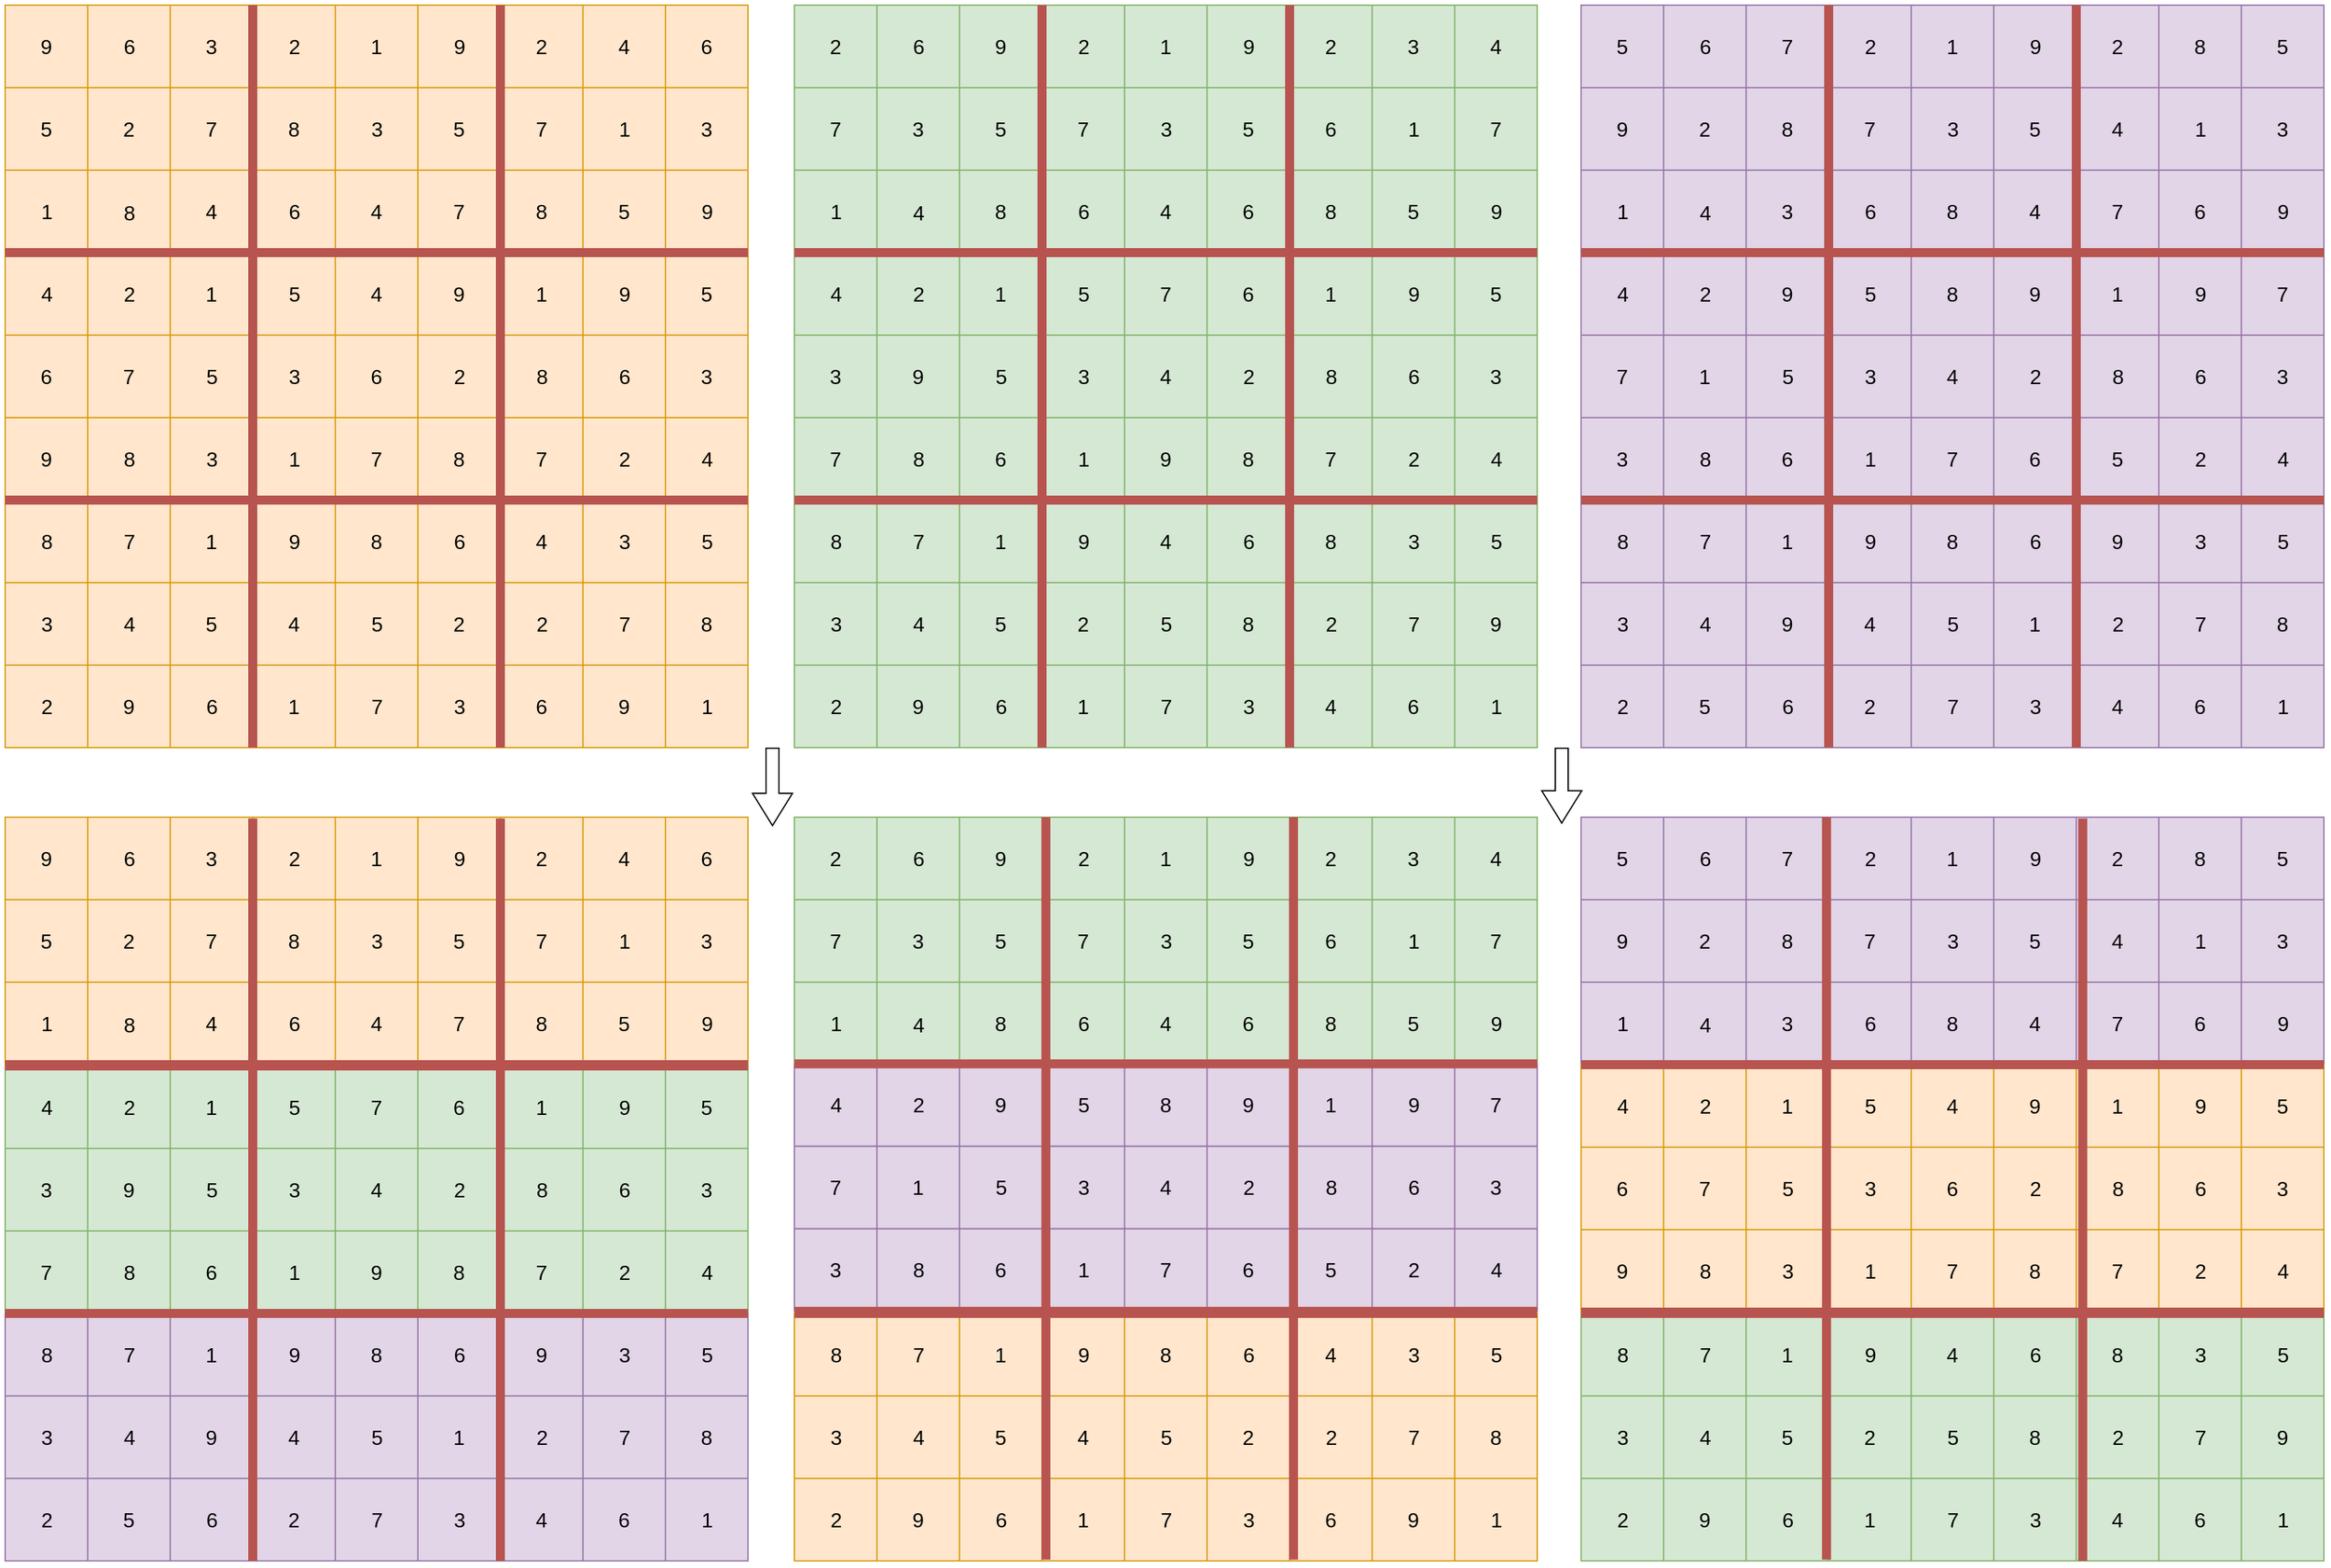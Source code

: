 <mxfile version="22.1.18" type="device">
  <diagram name="Page-1" id="i2DMALY9Xvrg91dQCHIN">
    <mxGraphModel dx="2790" dy="1853" grid="0" gridSize="10" guides="1" tooltips="1" connect="1" arrows="1" fold="1" page="0" pageScale="1" pageWidth="850" pageHeight="1100" math="0" shadow="0">
      <root>
        <mxCell id="0" />
        <mxCell id="1" parent="0" />
        <mxCell id="XYY6bWEJs2ji5yLr34Nl-1" value="9" style="rounded=0;whiteSpace=wrap;html=1;fontSize=16;fillColor=#ffe6cc;strokeColor=#d79b00;" vertex="1" parent="1">
          <mxGeometry x="-195" y="-226" width="64" height="64" as="geometry" />
        </mxCell>
        <mxCell id="XYY6bWEJs2ji5yLr34Nl-3" value="" style="rounded=0;whiteSpace=wrap;html=1;fontSize=16;fillColor=#ffe6cc;strokeColor=#d79b00;" vertex="1" parent="1">
          <mxGeometry x="-131" y="-226" width="64" height="64" as="geometry" />
        </mxCell>
        <mxCell id="XYY6bWEJs2ji5yLr34Nl-4" value="3" style="rounded=0;whiteSpace=wrap;html=1;fontSize=16;fillColor=#ffe6cc;strokeColor=#d79b00;" vertex="1" parent="1">
          <mxGeometry x="-67" y="-226" width="64" height="64" as="geometry" />
        </mxCell>
        <mxCell id="XYY6bWEJs2ji5yLr34Nl-10" value="5" style="rounded=0;whiteSpace=wrap;html=1;fontSize=16;fillColor=#ffe6cc;strokeColor=#d79b00;" vertex="1" parent="1">
          <mxGeometry x="-195" y="-162" width="64" height="64" as="geometry" />
        </mxCell>
        <mxCell id="XYY6bWEJs2ji5yLr34Nl-12" value="2" style="rounded=0;whiteSpace=wrap;html=1;fontSize=16;fillColor=#ffe6cc;strokeColor=#d79b00;" vertex="1" parent="1">
          <mxGeometry x="-131" y="-162" width="64" height="64" as="geometry" />
        </mxCell>
        <mxCell id="XYY6bWEJs2ji5yLr34Nl-13" value="7" style="rounded=0;whiteSpace=wrap;html=1;fontSize=16;fillColor=#ffe6cc;strokeColor=#d79b00;" vertex="1" parent="1">
          <mxGeometry x="-67" y="-162" width="64" height="64" as="geometry" />
        </mxCell>
        <mxCell id="XYY6bWEJs2ji5yLr34Nl-22" value="" style="rounded=0;whiteSpace=wrap;html=1;fontSize=16;fillColor=#ffe6cc;strokeColor=#d79b00;" vertex="1" parent="1">
          <mxGeometry x="-195" y="-98" width="64" height="64" as="geometry" />
        </mxCell>
        <mxCell id="XYY6bWEJs2ji5yLr34Nl-23" value="1" style="text;html=1;align=center;verticalAlign=middle;resizable=0;points=[];autosize=1;fontSize=16;" vertex="1" parent="1">
          <mxGeometry x="-176.5" y="-81.5" width="27" height="31" as="geometry" />
        </mxCell>
        <mxCell id="XYY6bWEJs2ji5yLr34Nl-24" value="8" style="rounded=0;whiteSpace=wrap;html=1;fontSize=16;fillColor=#ffe6cc;strokeColor=#d79b00;" vertex="1" parent="1">
          <mxGeometry x="-131" y="-98" width="65" height="65" as="geometry" />
        </mxCell>
        <mxCell id="XYY6bWEJs2ji5yLr34Nl-25" value="4" style="rounded=0;whiteSpace=wrap;html=1;fontSize=16;fillColor=#ffe6cc;strokeColor=#d79b00;" vertex="1" parent="1">
          <mxGeometry x="-67" y="-98" width="64" height="64" as="geometry" />
        </mxCell>
        <mxCell id="XYY6bWEJs2ji5yLr34Nl-26" value="6" style="text;html=1;align=center;verticalAlign=middle;resizable=0;points=[];autosize=1;fontSize=16;" vertex="1" parent="1">
          <mxGeometry x="-112.5" y="-209.5" width="27" height="31" as="geometry" />
        </mxCell>
        <mxCell id="XYY6bWEJs2ji5yLr34Nl-32" value="" style="rounded=0;whiteSpace=wrap;html=1;fontSize=16;fillColor=#ffe6cc;strokeColor=#d79b00;" vertex="1" parent="1">
          <mxGeometry x="-3" y="-226" width="64" height="64" as="geometry" />
        </mxCell>
        <mxCell id="XYY6bWEJs2ji5yLr34Nl-33" value="2" style="text;html=1;align=center;verticalAlign=middle;resizable=0;points=[];autosize=1;strokeColor=none;fillColor=none;fontSize=16;" vertex="1" parent="1">
          <mxGeometry x="15.5" y="-209.5" width="27" height="31" as="geometry" />
        </mxCell>
        <mxCell id="XYY6bWEJs2ji5yLr34Nl-34" value="1" style="rounded=0;whiteSpace=wrap;html=1;fontSize=16;fillColor=#ffe6cc;strokeColor=#d79b00;" vertex="1" parent="1">
          <mxGeometry x="61" y="-226" width="64" height="64" as="geometry" />
        </mxCell>
        <mxCell id="XYY6bWEJs2ji5yLr34Nl-35" value="" style="rounded=0;whiteSpace=wrap;html=1;fontSize=16;fillColor=#ffe6cc;strokeColor=#d79b00;" vertex="1" parent="1">
          <mxGeometry x="125" y="-226" width="64" height="64" as="geometry" />
        </mxCell>
        <mxCell id="XYY6bWEJs2ji5yLr34Nl-36" value="8" style="rounded=0;whiteSpace=wrap;html=1;fontSize=16;fillColor=#ffe6cc;strokeColor=#d79b00;" vertex="1" parent="1">
          <mxGeometry x="-3" y="-162" width="64" height="64" as="geometry" />
        </mxCell>
        <mxCell id="XYY6bWEJs2ji5yLr34Nl-38" value="" style="rounded=0;whiteSpace=wrap;html=1;fontSize=16;fillColor=#ffe6cc;strokeColor=#d79b00;" vertex="1" parent="1">
          <mxGeometry x="61" y="-162" width="64" height="64" as="geometry" />
        </mxCell>
        <mxCell id="XYY6bWEJs2ji5yLr34Nl-39" value="5" style="rounded=0;whiteSpace=wrap;html=1;fontSize=16;fillColor=#ffe6cc;strokeColor=#d79b00;" vertex="1" parent="1">
          <mxGeometry x="125" y="-162" width="64" height="64" as="geometry" />
        </mxCell>
        <mxCell id="XYY6bWEJs2ji5yLr34Nl-40" value="" style="rounded=0;whiteSpace=wrap;html=1;fontSize=16;fillColor=#ffe6cc;strokeColor=#d79b00;" vertex="1" parent="1">
          <mxGeometry x="-3" y="-98" width="64" height="64" as="geometry" />
        </mxCell>
        <mxCell id="XYY6bWEJs2ji5yLr34Nl-41" value="6" style="text;html=1;align=center;verticalAlign=middle;resizable=0;points=[];autosize=1;fontSize=16;" vertex="1" parent="1">
          <mxGeometry x="15.5" y="-81.5" width="27" height="31" as="geometry" />
        </mxCell>
        <mxCell id="XYY6bWEJs2ji5yLr34Nl-42" value="4" style="rounded=0;whiteSpace=wrap;html=1;fontSize=16;fillColor=#ffe6cc;strokeColor=#d79b00;" vertex="1" parent="1">
          <mxGeometry x="61" y="-98" width="64" height="64" as="geometry" />
        </mxCell>
        <mxCell id="XYY6bWEJs2ji5yLr34Nl-43" value="7" style="rounded=0;whiteSpace=wrap;html=1;fontSize=16;fillColor=#ffe6cc;strokeColor=#d79b00;" vertex="1" parent="1">
          <mxGeometry x="125" y="-98" width="64" height="64" as="geometry" />
        </mxCell>
        <mxCell id="XYY6bWEJs2ji5yLr34Nl-45" value="9" style="text;html=1;align=center;verticalAlign=middle;resizable=0;points=[];autosize=1;strokeColor=none;fillColor=none;fontSize=16;" vertex="1" parent="1">
          <mxGeometry x="143.5" y="-209.5" width="27" height="31" as="geometry" />
        </mxCell>
        <mxCell id="XYY6bWEJs2ji5yLr34Nl-46" value="3" style="text;html=1;align=center;verticalAlign=middle;resizable=0;points=[];autosize=1;strokeColor=none;fillColor=none;fontSize=16;" vertex="1" parent="1">
          <mxGeometry x="79.5" y="-145.5" width="27" height="31" as="geometry" />
        </mxCell>
        <mxCell id="XYY6bWEJs2ji5yLr34Nl-50" value="2" style="rounded=0;whiteSpace=wrap;html=1;fontSize=16;fillColor=#ffe6cc;strokeColor=#d79b00;" vertex="1" parent="1">
          <mxGeometry x="189" y="-226" width="64" height="64" as="geometry" />
        </mxCell>
        <mxCell id="XYY6bWEJs2ji5yLr34Nl-52" value="4" style="rounded=0;whiteSpace=wrap;html=1;fontSize=16;fillColor=#ffe6cc;strokeColor=#d79b00;" vertex="1" parent="1">
          <mxGeometry x="253" y="-226" width="64" height="64" as="geometry" />
        </mxCell>
        <mxCell id="XYY6bWEJs2ji5yLr34Nl-53" value="6" style="rounded=0;whiteSpace=wrap;html=1;fontSize=16;fillColor=#ffe6cc;strokeColor=#d79b00;" vertex="1" parent="1">
          <mxGeometry x="317" y="-226" width="64" height="64" as="geometry" />
        </mxCell>
        <mxCell id="XYY6bWEJs2ji5yLr34Nl-54" value="7" style="rounded=0;whiteSpace=wrap;html=1;fontSize=16;fillColor=#ffe6cc;strokeColor=#d79b00;" vertex="1" parent="1">
          <mxGeometry x="189" y="-162" width="64" height="64" as="geometry" />
        </mxCell>
        <mxCell id="XYY6bWEJs2ji5yLr34Nl-56" value="" style="rounded=0;whiteSpace=wrap;html=1;fontSize=16;fillColor=#ffe6cc;strokeColor=#d79b00;" vertex="1" parent="1">
          <mxGeometry x="253" y="-162" width="64" height="64" as="geometry" />
        </mxCell>
        <mxCell id="XYY6bWEJs2ji5yLr34Nl-57" value="3" style="rounded=0;whiteSpace=wrap;html=1;fontSize=16;fillColor=#ffe6cc;strokeColor=#d79b00;" vertex="1" parent="1">
          <mxGeometry x="317" y="-162" width="64" height="64" as="geometry" />
        </mxCell>
        <mxCell id="XYY6bWEJs2ji5yLr34Nl-58" value="8" style="rounded=0;whiteSpace=wrap;html=1;fontSize=16;fillColor=#ffe6cc;strokeColor=#d79b00;" vertex="1" parent="1">
          <mxGeometry x="189" y="-98" width="64" height="64" as="geometry" />
        </mxCell>
        <mxCell id="XYY6bWEJs2ji5yLr34Nl-60" value="5" style="rounded=0;whiteSpace=wrap;html=1;fontSize=16;fillColor=#ffe6cc;strokeColor=#d79b00;" vertex="1" parent="1">
          <mxGeometry x="253" y="-98" width="64" height="64" as="geometry" />
        </mxCell>
        <mxCell id="XYY6bWEJs2ji5yLr34Nl-61" value="" style="rounded=0;whiteSpace=wrap;html=1;fontSize=16;fillColor=#ffe6cc;strokeColor=#d79b00;" vertex="1" parent="1">
          <mxGeometry x="317" y="-98" width="64" height="64" as="geometry" />
        </mxCell>
        <mxCell id="XYY6bWEJs2ji5yLr34Nl-64" value="1" style="text;html=1;align=center;verticalAlign=middle;resizable=0;points=[];autosize=1;strokeColor=none;fillColor=none;fontSize=16;" vertex="1" parent="1">
          <mxGeometry x="271.5" y="-145.5" width="27" height="31" as="geometry" />
        </mxCell>
        <mxCell id="XYY6bWEJs2ji5yLr34Nl-67" value="9" style="text;html=1;align=center;verticalAlign=middle;resizable=0;points=[];autosize=1;fontSize=16;" vertex="1" parent="1">
          <mxGeometry x="335.5" y="-81.5" width="27" height="31" as="geometry" />
        </mxCell>
        <mxCell id="XYY6bWEJs2ji5yLr34Nl-68" value="" style="rounded=0;whiteSpace=wrap;html=1;fontSize=16;fillColor=#ffe6cc;strokeColor=#d79b00;" vertex="1" parent="1">
          <mxGeometry x="-195" y="-34" width="64" height="64" as="geometry" />
        </mxCell>
        <mxCell id="XYY6bWEJs2ji5yLr34Nl-69" value="4" style="text;html=1;align=center;verticalAlign=middle;resizable=0;points=[];autosize=1;strokeColor=none;fillColor=none;fontSize=16;" vertex="1" parent="1">
          <mxGeometry x="-176.5" y="-17.5" width="27" height="31" as="geometry" />
        </mxCell>
        <mxCell id="XYY6bWEJs2ji5yLr34Nl-70" value="" style="rounded=0;whiteSpace=wrap;html=1;fontSize=16;fillColor=#ffe6cc;strokeColor=#d79b00;" vertex="1" parent="1">
          <mxGeometry x="-131" y="-34" width="64" height="64" as="geometry" />
        </mxCell>
        <mxCell id="XYY6bWEJs2ji5yLr34Nl-71" value="1" style="rounded=0;whiteSpace=wrap;html=1;fontSize=16;fillColor=#ffe6cc;strokeColor=#d79b00;" vertex="1" parent="1">
          <mxGeometry x="-67" y="-34" width="64" height="64" as="geometry" />
        </mxCell>
        <mxCell id="XYY6bWEJs2ji5yLr34Nl-72" value="6" style="rounded=0;whiteSpace=wrap;html=1;fontSize=16;fillColor=#ffe6cc;strokeColor=#d79b00;" vertex="1" parent="1">
          <mxGeometry x="-195" y="30" width="64" height="64" as="geometry" />
        </mxCell>
        <mxCell id="XYY6bWEJs2ji5yLr34Nl-74" value="7" style="rounded=0;whiteSpace=wrap;html=1;fontSize=16;fillColor=#ffe6cc;strokeColor=#d79b00;" vertex="1" parent="1">
          <mxGeometry x="-131" y="30" width="64" height="64" as="geometry" />
        </mxCell>
        <mxCell id="XYY6bWEJs2ji5yLr34Nl-75" value="" style="rounded=0;whiteSpace=wrap;html=1;fontSize=16;fillColor=#ffe6cc;strokeColor=#d79b00;" vertex="1" parent="1">
          <mxGeometry x="-67" y="30" width="64" height="64" as="geometry" />
        </mxCell>
        <mxCell id="XYY6bWEJs2ji5yLr34Nl-76" value="9" style="rounded=0;whiteSpace=wrap;html=1;fontSize=16;fillColor=#ffe6cc;strokeColor=#d79b00;" vertex="1" parent="1">
          <mxGeometry x="-195" y="94" width="64" height="64" as="geometry" />
        </mxCell>
        <mxCell id="XYY6bWEJs2ji5yLr34Nl-78" value="" style="rounded=0;whiteSpace=wrap;html=1;fontSize=16;fillColor=#ffe6cc;strokeColor=#d79b00;" vertex="1" parent="1">
          <mxGeometry x="-131" y="94" width="64" height="64" as="geometry" />
        </mxCell>
        <mxCell id="XYY6bWEJs2ji5yLr34Nl-79" value="" style="rounded=0;whiteSpace=wrap;html=1;fontSize=16;fillColor=#ffe6cc;strokeColor=#d79b00;" vertex="1" parent="1">
          <mxGeometry x="-67" y="94" width="64" height="64" as="geometry" />
        </mxCell>
        <mxCell id="XYY6bWEJs2ji5yLr34Nl-80" value="2" style="text;html=1;align=center;verticalAlign=middle;resizable=0;points=[];autosize=1;strokeColor=none;fillColor=none;fontSize=16;" vertex="1" parent="1">
          <mxGeometry x="-112.5" y="-17.5" width="27" height="31" as="geometry" />
        </mxCell>
        <mxCell id="XYY6bWEJs2ji5yLr34Nl-83" value="5" style="text;html=1;align=center;verticalAlign=middle;resizable=0;points=[];autosize=1;strokeColor=none;fillColor=none;fontSize=16;" vertex="1" parent="1">
          <mxGeometry x="-48.5" y="46.5" width="27" height="31" as="geometry" />
        </mxCell>
        <mxCell id="XYY6bWEJs2ji5yLr34Nl-84" value="8" style="text;html=1;align=center;verticalAlign=middle;resizable=0;points=[];autosize=1;strokeColor=none;fillColor=none;fontSize=16;" vertex="1" parent="1">
          <mxGeometry x="-112.5" y="110.5" width="27" height="31" as="geometry" />
        </mxCell>
        <mxCell id="XYY6bWEJs2ji5yLr34Nl-85" value="3" style="text;html=1;align=center;verticalAlign=middle;resizable=0;points=[];autosize=1;strokeColor=none;fillColor=none;fontSize=16;" vertex="1" parent="1">
          <mxGeometry x="-48.5" y="110.5" width="27" height="31" as="geometry" />
        </mxCell>
        <mxCell id="XYY6bWEJs2ji5yLr34Nl-86" value="" style="rounded=0;whiteSpace=wrap;html=1;fontSize=16;fillColor=#ffe6cc;strokeColor=#d79b00;" vertex="1" parent="1">
          <mxGeometry x="-3" y="-34" width="64" height="64" as="geometry" />
        </mxCell>
        <mxCell id="XYY6bWEJs2ji5yLr34Nl-87" value="5" style="text;html=1;align=center;verticalAlign=middle;resizable=0;points=[];autosize=1;strokeColor=none;fillColor=none;fontSize=16;" vertex="1" parent="1">
          <mxGeometry x="15.5" y="-17.5" width="27" height="31" as="geometry" />
        </mxCell>
        <mxCell id="XYY6bWEJs2ji5yLr34Nl-88" value="4" style="rounded=0;whiteSpace=wrap;html=1;fontSize=16;fillColor=#ffe6cc;strokeColor=#d79b00;" vertex="1" parent="1">
          <mxGeometry x="61" y="-34" width="64" height="64" as="geometry" />
        </mxCell>
        <mxCell id="XYY6bWEJs2ji5yLr34Nl-89" value="9" style="rounded=0;whiteSpace=wrap;html=1;fontSize=16;fillColor=#ffe6cc;strokeColor=#d79b00;" vertex="1" parent="1">
          <mxGeometry x="125" y="-34" width="64" height="64" as="geometry" />
        </mxCell>
        <mxCell id="XYY6bWEJs2ji5yLr34Nl-90" value="" style="rounded=0;whiteSpace=wrap;html=1;fontSize=16;fillColor=#ffe6cc;strokeColor=#d79b00;" vertex="1" parent="1">
          <mxGeometry x="-3" y="30" width="64" height="64" as="geometry" />
        </mxCell>
        <mxCell id="XYY6bWEJs2ji5yLr34Nl-91" value="3" style="text;html=1;align=center;verticalAlign=middle;resizable=0;points=[];autosize=1;strokeColor=none;fillColor=none;fontSize=16;" vertex="1" parent="1">
          <mxGeometry x="15.5" y="46.5" width="27" height="31" as="geometry" />
        </mxCell>
        <mxCell id="XYY6bWEJs2ji5yLr34Nl-92" value="6" style="rounded=0;whiteSpace=wrap;html=1;fontSize=16;fillColor=#ffe6cc;strokeColor=#d79b00;" vertex="1" parent="1">
          <mxGeometry x="61" y="30" width="64" height="64" as="geometry" />
        </mxCell>
        <mxCell id="XYY6bWEJs2ji5yLr34Nl-93" value="" style="rounded=0;whiteSpace=wrap;html=1;fontSize=16;fillColor=#ffe6cc;strokeColor=#d79b00;" vertex="1" parent="1">
          <mxGeometry x="125" y="30" width="64" height="64" as="geometry" />
        </mxCell>
        <mxCell id="XYY6bWEJs2ji5yLr34Nl-94" value="" style="rounded=0;whiteSpace=wrap;html=1;fontSize=16;fillColor=#ffe6cc;strokeColor=#d79b00;" vertex="1" parent="1">
          <mxGeometry x="-3" y="94" width="64" height="64" as="geometry" />
        </mxCell>
        <mxCell id="XYY6bWEJs2ji5yLr34Nl-95" value="1" style="text;html=1;align=center;verticalAlign=middle;resizable=0;points=[];autosize=1;strokeColor=none;fillColor=none;fontSize=16;" vertex="1" parent="1">
          <mxGeometry x="15.5" y="110.5" width="27" height="31" as="geometry" />
        </mxCell>
        <mxCell id="XYY6bWEJs2ji5yLr34Nl-96" value="7" style="rounded=0;whiteSpace=wrap;html=1;fontSize=16;fillColor=#ffe6cc;strokeColor=#d79b00;" vertex="1" parent="1">
          <mxGeometry x="61" y="94" width="64" height="64" as="geometry" />
        </mxCell>
        <mxCell id="XYY6bWEJs2ji5yLr34Nl-97" value="8" style="rounded=0;whiteSpace=wrap;html=1;fontSize=16;fillColor=#ffe6cc;strokeColor=#d79b00;" vertex="1" parent="1">
          <mxGeometry x="125" y="94" width="64" height="64" as="geometry" />
        </mxCell>
        <mxCell id="XYY6bWEJs2ji5yLr34Nl-101" value="2" style="text;html=1;align=center;verticalAlign=middle;resizable=0;points=[];autosize=1;strokeColor=none;fillColor=none;fontSize=16;" vertex="1" parent="1">
          <mxGeometry x="143.5" y="46.5" width="27" height="31" as="geometry" />
        </mxCell>
        <mxCell id="XYY6bWEJs2ji5yLr34Nl-104" value="1" style="rounded=0;whiteSpace=wrap;html=1;fontSize=16;fillColor=#ffe6cc;strokeColor=#d79b00;" vertex="1" parent="1">
          <mxGeometry x="189" y="-34" width="64" height="64" as="geometry" />
        </mxCell>
        <mxCell id="XYY6bWEJs2ji5yLr34Nl-106" value="" style="rounded=0;whiteSpace=wrap;html=1;fontSize=16;fillColor=#ffe6cc;strokeColor=#d79b00;" vertex="1" parent="1">
          <mxGeometry x="253" y="-34" width="64" height="64" as="geometry" />
        </mxCell>
        <mxCell id="XYY6bWEJs2ji5yLr34Nl-107" value="5" style="rounded=0;whiteSpace=wrap;html=1;fontSize=16;fillColor=#ffe6cc;strokeColor=#d79b00;" vertex="1" parent="1">
          <mxGeometry x="317" y="-34" width="64" height="64" as="geometry" />
        </mxCell>
        <mxCell id="XYY6bWEJs2ji5yLr34Nl-108" value="" style="rounded=0;whiteSpace=wrap;html=1;fontSize=16;fillColor=#ffe6cc;strokeColor=#d79b00;" vertex="1" parent="1">
          <mxGeometry x="189" y="30" width="64" height="64" as="geometry" />
        </mxCell>
        <mxCell id="XYY6bWEJs2ji5yLr34Nl-109" value="8" style="text;html=1;align=center;verticalAlign=middle;resizable=0;points=[];autosize=1;strokeColor=none;fillColor=none;fontSize=16;" vertex="1" parent="1">
          <mxGeometry x="207.5" y="46.5" width="27" height="31" as="geometry" />
        </mxCell>
        <mxCell id="XYY6bWEJs2ji5yLr34Nl-110" value="" style="rounded=0;whiteSpace=wrap;html=1;fontSize=16;fillColor=#ffe6cc;strokeColor=#d79b00;" vertex="1" parent="1">
          <mxGeometry x="253" y="30" width="64" height="64" as="geometry" />
        </mxCell>
        <mxCell id="XYY6bWEJs2ji5yLr34Nl-111" value="3" style="rounded=0;whiteSpace=wrap;html=1;fontSize=16;fillColor=#ffe6cc;strokeColor=#d79b00;" vertex="1" parent="1">
          <mxGeometry x="317" y="30" width="64" height="64" as="geometry" />
        </mxCell>
        <mxCell id="XYY6bWEJs2ji5yLr34Nl-112" value="7" style="rounded=0;whiteSpace=wrap;html=1;fontSize=16;fillColor=#ffe6cc;strokeColor=#d79b00;" vertex="1" parent="1">
          <mxGeometry x="189" y="94" width="64" height="64" as="geometry" />
        </mxCell>
        <mxCell id="XYY6bWEJs2ji5yLr34Nl-114" value="" style="rounded=0;whiteSpace=wrap;html=1;fontSize=16;fillColor=#ffe6cc;strokeColor=#d79b00;" vertex="1" parent="1">
          <mxGeometry x="253" y="94" width="64" height="64" as="geometry" />
        </mxCell>
        <mxCell id="XYY6bWEJs2ji5yLr34Nl-115" value="" style="rounded=0;whiteSpace=wrap;html=1;fontSize=16;fillColor=#ffe6cc;strokeColor=#d79b00;" vertex="1" parent="1">
          <mxGeometry x="317" y="94" width="64" height="64" as="geometry" />
        </mxCell>
        <mxCell id="XYY6bWEJs2ji5yLr34Nl-116" value="9" style="text;html=1;align=center;verticalAlign=middle;resizable=0;points=[];autosize=1;strokeColor=none;fillColor=none;fontSize=16;" vertex="1" parent="1">
          <mxGeometry x="271.5" y="-17.5" width="27" height="31" as="geometry" />
        </mxCell>
        <mxCell id="XYY6bWEJs2ji5yLr34Nl-118" value="6" style="text;html=1;align=center;verticalAlign=middle;resizable=0;points=[];autosize=1;strokeColor=none;fillColor=none;fontSize=16;" vertex="1" parent="1">
          <mxGeometry x="271.5" y="46.5" width="27" height="31" as="geometry" />
        </mxCell>
        <mxCell id="XYY6bWEJs2ji5yLr34Nl-120" value="2" style="text;html=1;align=center;verticalAlign=middle;resizable=0;points=[];autosize=1;strokeColor=none;fillColor=none;fontSize=16;" vertex="1" parent="1">
          <mxGeometry x="271.5" y="110.5" width="27" height="31" as="geometry" />
        </mxCell>
        <mxCell id="XYY6bWEJs2ji5yLr34Nl-121" value="4" style="text;html=1;align=center;verticalAlign=middle;resizable=0;points=[];autosize=1;strokeColor=none;fillColor=none;fontSize=16;" vertex="1" parent="1">
          <mxGeometry x="335.5" y="110.5" width="27" height="31" as="geometry" />
        </mxCell>
        <mxCell id="XYY6bWEJs2ji5yLr34Nl-122" value="" style="rounded=0;whiteSpace=wrap;html=1;fontSize=16;fillColor=#ffe6cc;strokeColor=#d79b00;" vertex="1" parent="1">
          <mxGeometry x="-195" y="158" width="64" height="64" as="geometry" />
        </mxCell>
        <mxCell id="XYY6bWEJs2ji5yLr34Nl-123" value="8" style="text;html=1;align=center;verticalAlign=middle;resizable=0;points=[];autosize=1;strokeColor=none;fillColor=none;fontSize=16;" vertex="1" parent="1">
          <mxGeometry x="-176.5" y="174.5" width="27" height="31" as="geometry" />
        </mxCell>
        <mxCell id="XYY6bWEJs2ji5yLr34Nl-124" value="" style="rounded=0;whiteSpace=wrap;html=1;fontSize=16;fillColor=#ffe6cc;strokeColor=#d79b00;" vertex="1" parent="1">
          <mxGeometry x="-131" y="158" width="64" height="64" as="geometry" />
        </mxCell>
        <mxCell id="XYY6bWEJs2ji5yLr34Nl-125" value="1" style="rounded=0;whiteSpace=wrap;html=1;fontSize=16;fillColor=#ffe6cc;strokeColor=#d79b00;" vertex="1" parent="1">
          <mxGeometry x="-67" y="158" width="64" height="64" as="geometry" />
        </mxCell>
        <mxCell id="XYY6bWEJs2ji5yLr34Nl-126" value="" style="rounded=0;whiteSpace=wrap;html=1;fontSize=16;fillColor=#ffe6cc;strokeColor=#d79b00;" vertex="1" parent="1">
          <mxGeometry x="-195" y="222" width="64" height="64" as="geometry" />
        </mxCell>
        <mxCell id="XYY6bWEJs2ji5yLr34Nl-127" value="3" style="text;html=1;align=center;verticalAlign=middle;resizable=0;points=[];autosize=1;strokeColor=none;fillColor=none;fontSize=16;" vertex="1" parent="1">
          <mxGeometry x="-176.5" y="238.5" width="27" height="31" as="geometry" />
        </mxCell>
        <mxCell id="XYY6bWEJs2ji5yLr34Nl-128" value="" style="rounded=0;whiteSpace=wrap;html=1;fontSize=16;fillColor=#ffe6cc;strokeColor=#d79b00;" vertex="1" parent="1">
          <mxGeometry x="-131" y="222" width="64" height="64" as="geometry" />
        </mxCell>
        <mxCell id="XYY6bWEJs2ji5yLr34Nl-129" value="5" style="rounded=0;whiteSpace=wrap;html=1;fontSize=16;fillColor=#ffe6cc;strokeColor=#d79b00;" vertex="1" parent="1">
          <mxGeometry x="-67" y="222" width="64" height="64" as="geometry" />
        </mxCell>
        <mxCell id="XYY6bWEJs2ji5yLr34Nl-130" value="" style="rounded=0;whiteSpace=wrap;html=1;fontSize=16;fillColor=#ffe6cc;strokeColor=#d79b00;" vertex="1" parent="1">
          <mxGeometry x="-195" y="286" width="64" height="64" as="geometry" />
        </mxCell>
        <mxCell id="XYY6bWEJs2ji5yLr34Nl-131" value="2" style="text;html=1;align=center;verticalAlign=middle;resizable=0;points=[];autosize=1;strokeColor=none;fillColor=none;fontSize=16;" vertex="1" parent="1">
          <mxGeometry x="-176.5" y="302.5" width="27" height="31" as="geometry" />
        </mxCell>
        <mxCell id="XYY6bWEJs2ji5yLr34Nl-132" value="9" style="rounded=0;whiteSpace=wrap;html=1;fontSize=16;fillColor=#ffe6cc;strokeColor=#d79b00;" vertex="1" parent="1">
          <mxGeometry x="-131" y="286" width="64" height="64" as="geometry" />
        </mxCell>
        <mxCell id="XYY6bWEJs2ji5yLr34Nl-133" value="" style="rounded=0;whiteSpace=wrap;html=1;fontSize=16;fillColor=#ffe6cc;strokeColor=#d79b00;" vertex="1" parent="1">
          <mxGeometry x="-67" y="286" width="64" height="64" as="geometry" />
        </mxCell>
        <mxCell id="XYY6bWEJs2ji5yLr34Nl-134" value="7" style="text;html=1;align=center;verticalAlign=middle;resizable=0;points=[];autosize=1;strokeColor=none;fillColor=none;fontSize=16;" vertex="1" parent="1">
          <mxGeometry x="-112.5" y="174.5" width="27" height="31" as="geometry" />
        </mxCell>
        <mxCell id="XYY6bWEJs2ji5yLr34Nl-136" value="4" style="text;html=1;align=center;verticalAlign=middle;resizable=0;points=[];autosize=1;strokeColor=none;fillColor=none;fontSize=16;" vertex="1" parent="1">
          <mxGeometry x="-112.5" y="238.5" width="27" height="31" as="geometry" />
        </mxCell>
        <mxCell id="XYY6bWEJs2ji5yLr34Nl-139" value="6" style="text;html=1;align=center;verticalAlign=middle;resizable=0;points=[];autosize=1;strokeColor=none;fillColor=none;fontSize=16;" vertex="1" parent="1">
          <mxGeometry x="-48.5" y="302.5" width="27" height="31" as="geometry" />
        </mxCell>
        <mxCell id="XYY6bWEJs2ji5yLr34Nl-140" value="" style="rounded=0;whiteSpace=wrap;html=1;fontSize=16;fillColor=#ffe6cc;strokeColor=#d79b00;" vertex="1" parent="1">
          <mxGeometry x="-3" y="158" width="64" height="64" as="geometry" />
        </mxCell>
        <mxCell id="XYY6bWEJs2ji5yLr34Nl-141" value="9" style="text;html=1;align=center;verticalAlign=middle;resizable=0;points=[];autosize=1;strokeColor=none;fillColor=none;fontSize=16;" vertex="1" parent="1">
          <mxGeometry x="15.5" y="174.5" width="27" height="31" as="geometry" />
        </mxCell>
        <mxCell id="XYY6bWEJs2ji5yLr34Nl-142" value="8" style="rounded=0;whiteSpace=wrap;html=1;fontSize=16;fillColor=#ffe6cc;strokeColor=#d79b00;" vertex="1" parent="1">
          <mxGeometry x="61" y="158" width="64" height="64" as="geometry" />
        </mxCell>
        <mxCell id="XYY6bWEJs2ji5yLr34Nl-143" value="" style="rounded=0;whiteSpace=wrap;html=1;fontSize=16;fillColor=#ffe6cc;strokeColor=#d79b00;" vertex="1" parent="1">
          <mxGeometry x="125" y="158" width="64" height="64" as="geometry" />
        </mxCell>
        <mxCell id="XYY6bWEJs2ji5yLr34Nl-144" value="4" style="rounded=0;whiteSpace=wrap;html=1;fontSize=16;fillColor=#ffe6cc;strokeColor=#d79b00;" vertex="1" parent="1">
          <mxGeometry x="-3" y="222" width="64" height="64" as="geometry" />
        </mxCell>
        <mxCell id="XYY6bWEJs2ji5yLr34Nl-146" value="" style="rounded=0;whiteSpace=wrap;html=1;fontSize=16;fillColor=#ffe6cc;strokeColor=#d79b00;" vertex="1" parent="1">
          <mxGeometry x="61" y="222" width="64" height="64" as="geometry" />
        </mxCell>
        <mxCell id="XYY6bWEJs2ji5yLr34Nl-147" value="2" style="rounded=0;whiteSpace=wrap;html=1;fontSize=16;fillColor=#ffe6cc;strokeColor=#d79b00;" vertex="1" parent="1">
          <mxGeometry x="125" y="222" width="64" height="64" as="geometry" />
        </mxCell>
        <mxCell id="XYY6bWEJs2ji5yLr34Nl-148" value="1" style="rounded=0;whiteSpace=wrap;html=1;fontSize=16;fillColor=#ffe6cc;strokeColor=#d79b00;" vertex="1" parent="1">
          <mxGeometry x="-3" y="286" width="64" height="64" as="geometry" />
        </mxCell>
        <mxCell id="XYY6bWEJs2ji5yLr34Nl-150" value="" style="rounded=0;whiteSpace=wrap;html=1;fontSize=16;fillColor=#ffe6cc;strokeColor=#d79b00;" vertex="1" parent="1">
          <mxGeometry x="61" y="286" width="64" height="64" as="geometry" />
        </mxCell>
        <mxCell id="XYY6bWEJs2ji5yLr34Nl-151" value="" style="rounded=0;whiteSpace=wrap;html=1;fontSize=16;fillColor=#ffe6cc;strokeColor=#d79b00;" vertex="1" parent="1">
          <mxGeometry x="125" y="286" width="64" height="64" as="geometry" />
        </mxCell>
        <mxCell id="XYY6bWEJs2ji5yLr34Nl-153" value="6" style="text;html=1;align=center;verticalAlign=middle;resizable=0;points=[];autosize=1;strokeColor=none;fillColor=none;fontSize=16;" vertex="1" parent="1">
          <mxGeometry x="143.5" y="174.5" width="27" height="31" as="geometry" />
        </mxCell>
        <mxCell id="XYY6bWEJs2ji5yLr34Nl-154" value="5" style="text;html=1;align=center;verticalAlign=middle;resizable=0;points=[];autosize=1;strokeColor=none;fillColor=none;fontSize=16;" vertex="1" parent="1">
          <mxGeometry x="79.5" y="238.5" width="27" height="31" as="geometry" />
        </mxCell>
        <mxCell id="XYY6bWEJs2ji5yLr34Nl-156" value="7" style="text;html=1;align=center;verticalAlign=middle;resizable=0;points=[];autosize=1;strokeColor=none;fillColor=none;fontSize=16;" vertex="1" parent="1">
          <mxGeometry x="79.5" y="302.5" width="27" height="31" as="geometry" />
        </mxCell>
        <mxCell id="XYY6bWEJs2ji5yLr34Nl-157" value="3" style="text;html=1;align=center;verticalAlign=middle;resizable=0;points=[];autosize=1;strokeColor=none;fillColor=none;fontSize=16;" vertex="1" parent="1">
          <mxGeometry x="143.5" y="302.5" width="27" height="31" as="geometry" />
        </mxCell>
        <mxCell id="XYY6bWEJs2ji5yLr34Nl-158" value="4" style="rounded=0;whiteSpace=wrap;html=1;fontSize=16;fillColor=#ffe6cc;strokeColor=#d79b00;" vertex="1" parent="1">
          <mxGeometry x="189" y="158" width="64" height="64" as="geometry" />
        </mxCell>
        <mxCell id="XYY6bWEJs2ji5yLr34Nl-160" value="" style="rounded=0;whiteSpace=wrap;html=1;fontSize=16;fillColor=#ffe6cc;strokeColor=#d79b00;" vertex="1" parent="1">
          <mxGeometry x="253" y="158" width="64" height="64" as="geometry" />
        </mxCell>
        <mxCell id="XYY6bWEJs2ji5yLr34Nl-161" value="" style="rounded=0;whiteSpace=wrap;html=1;fontSize=16;fillColor=#ffe6cc;strokeColor=#d79b00;" vertex="1" parent="1">
          <mxGeometry x="317" y="158" width="64" height="64" as="geometry" />
        </mxCell>
        <mxCell id="XYY6bWEJs2ji5yLr34Nl-162" value="" style="rounded=0;whiteSpace=wrap;html=1;fontSize=16;fillColor=#ffe6cc;strokeColor=#d79b00;" vertex="1" parent="1">
          <mxGeometry x="189" y="222" width="64" height="64" as="geometry" />
        </mxCell>
        <mxCell id="XYY6bWEJs2ji5yLr34Nl-163" value="2" style="text;html=1;align=center;verticalAlign=middle;resizable=0;points=[];autosize=1;strokeColor=none;fillColor=none;fontSize=16;" vertex="1" parent="1">
          <mxGeometry x="207.5" y="238.5" width="27" height="31" as="geometry" />
        </mxCell>
        <mxCell id="XYY6bWEJs2ji5yLr34Nl-164" value="" style="rounded=0;whiteSpace=wrap;html=1;fontSize=16;fillColor=#ffe6cc;strokeColor=#d79b00;" vertex="1" parent="1">
          <mxGeometry x="253" y="222" width="64" height="64" as="geometry" />
        </mxCell>
        <mxCell id="XYY6bWEJs2ji5yLr34Nl-165" value="8" style="rounded=0;whiteSpace=wrap;html=1;fontSize=16;fillColor=#ffe6cc;strokeColor=#d79b00;" vertex="1" parent="1">
          <mxGeometry x="317" y="222" width="64" height="64" as="geometry" />
        </mxCell>
        <mxCell id="XYY6bWEJs2ji5yLr34Nl-166" value="6" style="rounded=0;whiteSpace=wrap;html=1;fontSize=16;fillColor=#ffe6cc;strokeColor=#d79b00;" vertex="1" parent="1">
          <mxGeometry x="189" y="286" width="64" height="64" as="geometry" />
        </mxCell>
        <mxCell id="XYY6bWEJs2ji5yLr34Nl-168" value="9" style="rounded=0;whiteSpace=wrap;html=1;fontSize=16;fillColor=#ffe6cc;strokeColor=#d79b00;" vertex="1" parent="1">
          <mxGeometry x="253" y="286" width="64" height="64" as="geometry" />
        </mxCell>
        <mxCell id="XYY6bWEJs2ji5yLr34Nl-169" value="" style="rounded=0;whiteSpace=wrap;html=1;fontSize=16;fillColor=#ffe6cc;strokeColor=#d79b00;" vertex="1" parent="1">
          <mxGeometry x="317" y="286" width="64" height="64" as="geometry" />
        </mxCell>
        <mxCell id="XYY6bWEJs2ji5yLr34Nl-170" value="3" style="text;html=1;align=center;verticalAlign=middle;resizable=0;points=[];autosize=1;strokeColor=none;fillColor=none;fontSize=16;" vertex="1" parent="1">
          <mxGeometry x="271.5" y="174.5" width="27" height="31" as="geometry" />
        </mxCell>
        <mxCell id="XYY6bWEJs2ji5yLr34Nl-171" value="5" style="text;html=1;align=center;verticalAlign=middle;resizable=0;points=[];autosize=1;fontSize=16;" vertex="1" parent="1">
          <mxGeometry x="335.5" y="174.5" width="27" height="31" as="geometry" />
        </mxCell>
        <mxCell id="XYY6bWEJs2ji5yLr34Nl-172" value="7" style="text;html=1;align=center;verticalAlign=middle;resizable=0;points=[];autosize=1;strokeColor=none;fillColor=none;fontSize=16;" vertex="1" parent="1">
          <mxGeometry x="271.5" y="238.5" width="27" height="31" as="geometry" />
        </mxCell>
        <mxCell id="XYY6bWEJs2ji5yLr34Nl-175" value="1" style="text;html=1;align=center;verticalAlign=middle;resizable=0;points=[];autosize=1;fontSize=16;" vertex="1" parent="1">
          <mxGeometry x="335.5" y="302.5" width="27" height="31" as="geometry" />
        </mxCell>
        <mxCell id="XYY6bWEJs2ji5yLr34Nl-183" value="" style="endArrow=none;html=1;rounded=0;fontSize=12;startSize=8;endSize=8;curved=1;fillColor=#f8cecc;strokeColor=#b85450;strokeWidth=7;entryX=1;entryY=0;entryDx=0;entryDy=0;exitX=0;exitY=1;exitDx=0;exitDy=0;" edge="1" parent="1" source="XYY6bWEJs2ji5yLr34Nl-148" target="XYY6bWEJs2ji5yLr34Nl-4">
          <mxGeometry width="50" height="50" relative="1" as="geometry">
            <mxPoint x="527" y="101" as="sourcePoint" />
            <mxPoint x="582" y="-223" as="targetPoint" />
          </mxGeometry>
        </mxCell>
        <mxCell id="XYY6bWEJs2ji5yLr34Nl-184" value="" style="endArrow=none;html=1;rounded=0;fontSize=12;startSize=8;endSize=8;curved=1;fillColor=#f8cecc;strokeColor=#b85450;strokeWidth=7;entryX=1;entryY=0;entryDx=0;entryDy=0;exitX=0;exitY=1;exitDx=0;exitDy=0;" edge="1" parent="1">
          <mxGeometry width="50" height="50" relative="1" as="geometry">
            <mxPoint x="189" y="350" as="sourcePoint" />
            <mxPoint x="189" y="-226" as="targetPoint" />
          </mxGeometry>
        </mxCell>
        <mxCell id="XYY6bWEJs2ji5yLr34Nl-185" value="" style="endArrow=none;html=1;rounded=0;fontSize=12;startSize=8;endSize=8;curved=1;fillColor=#f8cecc;strokeColor=#b85450;strokeWidth=7;entryX=1;entryY=1;entryDx=0;entryDy=0;exitX=0;exitY=0;exitDx=0;exitDy=0;" edge="1" parent="1" source="XYY6bWEJs2ji5yLr34Nl-68" target="XYY6bWEJs2ji5yLr34Nl-61">
          <mxGeometry width="50" height="50" relative="1" as="geometry">
            <mxPoint x="17" y="370" as="sourcePoint" />
            <mxPoint x="17" y="-206" as="targetPoint" />
          </mxGeometry>
        </mxCell>
        <mxCell id="XYY6bWEJs2ji5yLr34Nl-186" value="" style="endArrow=none;html=1;rounded=0;fontSize=12;startSize=8;endSize=8;curved=1;fillColor=#f8cecc;strokeColor=#b85450;strokeWidth=7;entryX=1;entryY=0;entryDx=0;entryDy=0;exitX=0;exitY=0;exitDx=0;exitDy=0;" edge="1" parent="1" source="XYY6bWEJs2ji5yLr34Nl-122" target="XYY6bWEJs2ji5yLr34Nl-161">
          <mxGeometry width="50" height="50" relative="1" as="geometry">
            <mxPoint x="27" y="380" as="sourcePoint" />
            <mxPoint x="27" y="-196" as="targetPoint" />
          </mxGeometry>
        </mxCell>
        <mxCell id="XYY6bWEJs2ji5yLr34Nl-301" value="2" style="rounded=0;whiteSpace=wrap;html=1;fontSize=16;fillColor=#d5e8d4;strokeColor=#82b366;" vertex="1" parent="1">
          <mxGeometry x="417" y="-226" width="64" height="64" as="geometry" />
        </mxCell>
        <mxCell id="XYY6bWEJs2ji5yLr34Nl-302" value="" style="rounded=0;whiteSpace=wrap;html=1;fontSize=16;fillColor=#d5e8d4;strokeColor=#82b366;" vertex="1" parent="1">
          <mxGeometry x="481" y="-226" width="64" height="64" as="geometry" />
        </mxCell>
        <mxCell id="XYY6bWEJs2ji5yLr34Nl-303" value="9" style="rounded=0;whiteSpace=wrap;html=1;fontSize=16;fillColor=#d5e8d4;strokeColor=#82b366;" vertex="1" parent="1">
          <mxGeometry x="545" y="-226" width="64" height="64" as="geometry" />
        </mxCell>
        <mxCell id="XYY6bWEJs2ji5yLr34Nl-304" value="7" style="rounded=0;whiteSpace=wrap;html=1;fontSize=16;fillColor=#d5e8d4;strokeColor=#82b366;" vertex="1" parent="1">
          <mxGeometry x="417" y="-162" width="64" height="64" as="geometry" />
        </mxCell>
        <mxCell id="XYY6bWEJs2ji5yLr34Nl-305" value="3" style="rounded=0;whiteSpace=wrap;html=1;fontSize=16;fillColor=#d5e8d4;strokeColor=#82b366;" vertex="1" parent="1">
          <mxGeometry x="481" y="-162" width="64" height="64" as="geometry" />
        </mxCell>
        <mxCell id="XYY6bWEJs2ji5yLr34Nl-306" value="5" style="rounded=0;whiteSpace=wrap;html=1;fontSize=16;fillColor=#d5e8d4;strokeColor=#82b366;" vertex="1" parent="1">
          <mxGeometry x="545" y="-162" width="64" height="64" as="geometry" />
        </mxCell>
        <mxCell id="XYY6bWEJs2ji5yLr34Nl-307" value="" style="rounded=0;whiteSpace=wrap;html=1;fontSize=16;fillColor=#d5e8d4;strokeColor=#82b366;" vertex="1" parent="1">
          <mxGeometry x="417" y="-98" width="64" height="64" as="geometry" />
        </mxCell>
        <mxCell id="XYY6bWEJs2ji5yLr34Nl-308" value="1" style="text;html=1;align=center;verticalAlign=middle;resizable=0;points=[];autosize=1;fontSize=16;" vertex="1" parent="1">
          <mxGeometry x="435.5" y="-81.5" width="27" height="31" as="geometry" />
        </mxCell>
        <mxCell id="XYY6bWEJs2ji5yLr34Nl-309" value="4" style="rounded=0;whiteSpace=wrap;html=1;fontSize=16;fillColor=#d5e8d4;strokeColor=#82b366;" vertex="1" parent="1">
          <mxGeometry x="481" y="-98" width="65" height="65" as="geometry" />
        </mxCell>
        <mxCell id="XYY6bWEJs2ji5yLr34Nl-310" value="8" style="rounded=0;whiteSpace=wrap;html=1;fontSize=16;fillColor=#d5e8d4;strokeColor=#82b366;" vertex="1" parent="1">
          <mxGeometry x="545" y="-98" width="64" height="64" as="geometry" />
        </mxCell>
        <mxCell id="XYY6bWEJs2ji5yLr34Nl-311" value="6" style="text;html=1;align=center;verticalAlign=middle;resizable=0;points=[];autosize=1;fontSize=16;" vertex="1" parent="1">
          <mxGeometry x="499.5" y="-209.5" width="27" height="31" as="geometry" />
        </mxCell>
        <mxCell id="XYY6bWEJs2ji5yLr34Nl-312" value="" style="rounded=0;whiteSpace=wrap;html=1;fontSize=16;fillColor=#d5e8d4;strokeColor=#82b366;" vertex="1" parent="1">
          <mxGeometry x="609" y="-226" width="64" height="64" as="geometry" />
        </mxCell>
        <mxCell id="XYY6bWEJs2ji5yLr34Nl-313" value="2" style="text;html=1;align=center;verticalAlign=middle;resizable=0;points=[];autosize=1;strokeColor=none;fillColor=none;fontSize=16;" vertex="1" parent="1">
          <mxGeometry x="627.5" y="-209.5" width="27" height="31" as="geometry" />
        </mxCell>
        <mxCell id="XYY6bWEJs2ji5yLr34Nl-314" value="1" style="rounded=0;whiteSpace=wrap;html=1;fontSize=16;fillColor=#d5e8d4;strokeColor=#82b366;" vertex="1" parent="1">
          <mxGeometry x="673" y="-226" width="64" height="64" as="geometry" />
        </mxCell>
        <mxCell id="XYY6bWEJs2ji5yLr34Nl-315" value="" style="rounded=0;whiteSpace=wrap;html=1;fontSize=16;fillColor=#d5e8d4;strokeColor=#82b366;" vertex="1" parent="1">
          <mxGeometry x="737" y="-226" width="64" height="64" as="geometry" />
        </mxCell>
        <mxCell id="XYY6bWEJs2ji5yLr34Nl-316" value="7" style="rounded=0;whiteSpace=wrap;html=1;fontSize=16;fillColor=#d5e8d4;strokeColor=#82b366;" vertex="1" parent="1">
          <mxGeometry x="609" y="-162" width="64" height="64" as="geometry" />
        </mxCell>
        <mxCell id="XYY6bWEJs2ji5yLr34Nl-317" value="" style="rounded=0;whiteSpace=wrap;html=1;fontSize=16;fillColor=#d5e8d4;strokeColor=#82b366;" vertex="1" parent="1">
          <mxGeometry x="673" y="-162" width="64" height="64" as="geometry" />
        </mxCell>
        <mxCell id="XYY6bWEJs2ji5yLr34Nl-318" value="5" style="rounded=0;whiteSpace=wrap;html=1;fontSize=16;fillColor=#d5e8d4;strokeColor=#82b366;" vertex="1" parent="1">
          <mxGeometry x="737" y="-162" width="64" height="64" as="geometry" />
        </mxCell>
        <mxCell id="XYY6bWEJs2ji5yLr34Nl-319" value="" style="rounded=0;whiteSpace=wrap;html=1;fontSize=16;fillColor=#d5e8d4;strokeColor=#82b366;" vertex="1" parent="1">
          <mxGeometry x="609" y="-98" width="64" height="64" as="geometry" />
        </mxCell>
        <mxCell id="XYY6bWEJs2ji5yLr34Nl-320" value="6" style="text;html=1;align=center;verticalAlign=middle;resizable=0;points=[];autosize=1;fontSize=16;" vertex="1" parent="1">
          <mxGeometry x="627.5" y="-81.5" width="27" height="31" as="geometry" />
        </mxCell>
        <mxCell id="XYY6bWEJs2ji5yLr34Nl-321" value="4" style="rounded=0;whiteSpace=wrap;html=1;fontSize=16;fillColor=#d5e8d4;strokeColor=#82b366;" vertex="1" parent="1">
          <mxGeometry x="673" y="-98" width="64" height="64" as="geometry" />
        </mxCell>
        <mxCell id="XYY6bWEJs2ji5yLr34Nl-322" value="6" style="rounded=0;whiteSpace=wrap;html=1;fontSize=16;fillColor=#d5e8d4;strokeColor=#82b366;" vertex="1" parent="1">
          <mxGeometry x="737" y="-98" width="64" height="64" as="geometry" />
        </mxCell>
        <mxCell id="XYY6bWEJs2ji5yLr34Nl-323" value="9" style="text;html=1;align=center;verticalAlign=middle;resizable=0;points=[];autosize=1;strokeColor=none;fillColor=none;fontSize=16;" vertex="1" parent="1">
          <mxGeometry x="755.5" y="-209.5" width="27" height="31" as="geometry" />
        </mxCell>
        <mxCell id="XYY6bWEJs2ji5yLr34Nl-324" value="3" style="text;html=1;align=center;verticalAlign=middle;resizable=0;points=[];autosize=1;strokeColor=none;fillColor=none;fontSize=16;" vertex="1" parent="1">
          <mxGeometry x="691.5" y="-145.5" width="27" height="31" as="geometry" />
        </mxCell>
        <mxCell id="XYY6bWEJs2ji5yLr34Nl-325" value="2" style="rounded=0;whiteSpace=wrap;html=1;fontSize=16;fillColor=#d5e8d4;strokeColor=#82b366;" vertex="1" parent="1">
          <mxGeometry x="801" y="-226" width="64" height="64" as="geometry" />
        </mxCell>
        <mxCell id="XYY6bWEJs2ji5yLr34Nl-326" value="3" style="rounded=0;whiteSpace=wrap;html=1;fontSize=16;fillColor=#d5e8d4;strokeColor=#82b366;" vertex="1" parent="1">
          <mxGeometry x="865" y="-226" width="64" height="64" as="geometry" />
        </mxCell>
        <mxCell id="XYY6bWEJs2ji5yLr34Nl-327" value="4" style="rounded=0;whiteSpace=wrap;html=1;fontSize=16;fillColor=#d5e8d4;strokeColor=#82b366;" vertex="1" parent="1">
          <mxGeometry x="929" y="-226" width="64" height="64" as="geometry" />
        </mxCell>
        <mxCell id="XYY6bWEJs2ji5yLr34Nl-328" value="6" style="rounded=0;whiteSpace=wrap;html=1;fontSize=16;fillColor=#d5e8d4;strokeColor=#82b366;" vertex="1" parent="1">
          <mxGeometry x="801" y="-162" width="64" height="64" as="geometry" />
        </mxCell>
        <mxCell id="XYY6bWEJs2ji5yLr34Nl-329" value="" style="rounded=0;whiteSpace=wrap;html=1;fontSize=16;fillColor=#d5e8d4;strokeColor=#82b366;" vertex="1" parent="1">
          <mxGeometry x="865" y="-162" width="64" height="64" as="geometry" />
        </mxCell>
        <mxCell id="XYY6bWEJs2ji5yLr34Nl-330" value="7" style="rounded=0;whiteSpace=wrap;html=1;fontSize=16;fillColor=#d5e8d4;strokeColor=#82b366;" vertex="1" parent="1">
          <mxGeometry x="929" y="-162" width="64" height="64" as="geometry" />
        </mxCell>
        <mxCell id="XYY6bWEJs2ji5yLr34Nl-331" value="8" style="rounded=0;whiteSpace=wrap;html=1;fontSize=16;fillColor=#d5e8d4;strokeColor=#82b366;" vertex="1" parent="1">
          <mxGeometry x="801" y="-98" width="64" height="64" as="geometry" />
        </mxCell>
        <mxCell id="XYY6bWEJs2ji5yLr34Nl-332" value="5" style="rounded=0;whiteSpace=wrap;html=1;fontSize=16;fillColor=#d5e8d4;strokeColor=#82b366;" vertex="1" parent="1">
          <mxGeometry x="865" y="-98" width="64" height="64" as="geometry" />
        </mxCell>
        <mxCell id="XYY6bWEJs2ji5yLr34Nl-333" value="" style="rounded=0;whiteSpace=wrap;html=1;fontSize=16;fillColor=#d5e8d4;strokeColor=#82b366;" vertex="1" parent="1">
          <mxGeometry x="929" y="-98" width="64" height="64" as="geometry" />
        </mxCell>
        <mxCell id="XYY6bWEJs2ji5yLr34Nl-334" value="1" style="text;html=1;align=center;verticalAlign=middle;resizable=0;points=[];autosize=1;strokeColor=none;fillColor=none;fontSize=16;" vertex="1" parent="1">
          <mxGeometry x="883.5" y="-145.5" width="27" height="31" as="geometry" />
        </mxCell>
        <mxCell id="XYY6bWEJs2ji5yLr34Nl-335" value="9" style="text;html=1;align=center;verticalAlign=middle;resizable=0;points=[];autosize=1;fontSize=16;" vertex="1" parent="1">
          <mxGeometry x="947.5" y="-81.5" width="27" height="31" as="geometry" />
        </mxCell>
        <mxCell id="XYY6bWEJs2ji5yLr34Nl-336" value="" style="rounded=0;whiteSpace=wrap;html=1;fontSize=16;fillColor=#d5e8d4;strokeColor=#82b366;" vertex="1" parent="1">
          <mxGeometry x="417" y="-34" width="64" height="64" as="geometry" />
        </mxCell>
        <mxCell id="XYY6bWEJs2ji5yLr34Nl-337" value="4" style="text;html=1;align=center;verticalAlign=middle;resizable=0;points=[];autosize=1;strokeColor=none;fillColor=none;fontSize=16;" vertex="1" parent="1">
          <mxGeometry x="435.5" y="-17.5" width="27" height="31" as="geometry" />
        </mxCell>
        <mxCell id="XYY6bWEJs2ji5yLr34Nl-338" value="" style="rounded=0;whiteSpace=wrap;html=1;fontSize=16;fillColor=#d5e8d4;strokeColor=#82b366;" vertex="1" parent="1">
          <mxGeometry x="481" y="-34" width="64" height="64" as="geometry" />
        </mxCell>
        <mxCell id="XYY6bWEJs2ji5yLr34Nl-339" value="1" style="rounded=0;whiteSpace=wrap;html=1;fontSize=16;fillColor=#d5e8d4;strokeColor=#82b366;" vertex="1" parent="1">
          <mxGeometry x="545" y="-34" width="64" height="64" as="geometry" />
        </mxCell>
        <mxCell id="XYY6bWEJs2ji5yLr34Nl-340" value="3" style="rounded=0;whiteSpace=wrap;html=1;fontSize=16;fillColor=#d5e8d4;strokeColor=#82b366;" vertex="1" parent="1">
          <mxGeometry x="417" y="30" width="64" height="64" as="geometry" />
        </mxCell>
        <mxCell id="XYY6bWEJs2ji5yLr34Nl-341" value="9" style="rounded=0;whiteSpace=wrap;html=1;fontSize=16;fillColor=#d5e8d4;strokeColor=#82b366;" vertex="1" parent="1">
          <mxGeometry x="481" y="30" width="64" height="64" as="geometry" />
        </mxCell>
        <mxCell id="XYY6bWEJs2ji5yLr34Nl-342" value="" style="rounded=0;whiteSpace=wrap;html=1;fontSize=16;fillColor=#d5e8d4;strokeColor=#82b366;" vertex="1" parent="1">
          <mxGeometry x="545" y="30" width="64" height="64" as="geometry" />
        </mxCell>
        <mxCell id="XYY6bWEJs2ji5yLr34Nl-343" value="7" style="rounded=0;whiteSpace=wrap;html=1;fontSize=16;fillColor=#d5e8d4;strokeColor=#82b366;" vertex="1" parent="1">
          <mxGeometry x="417" y="94" width="64" height="64" as="geometry" />
        </mxCell>
        <mxCell id="XYY6bWEJs2ji5yLr34Nl-344" value="" style="rounded=0;whiteSpace=wrap;html=1;fontSize=16;fillColor=#d5e8d4;strokeColor=#82b366;" vertex="1" parent="1">
          <mxGeometry x="481" y="94" width="64" height="64" as="geometry" />
        </mxCell>
        <mxCell id="XYY6bWEJs2ji5yLr34Nl-345" value="6" style="rounded=0;whiteSpace=wrap;html=1;fontSize=16;fillColor=#d5e8d4;strokeColor=#82b366;" vertex="1" parent="1">
          <mxGeometry x="545" y="94" width="64" height="64" as="geometry" />
        </mxCell>
        <mxCell id="XYY6bWEJs2ji5yLr34Nl-346" value="2" style="text;html=1;align=center;verticalAlign=middle;resizable=0;points=[];autosize=1;strokeColor=none;fillColor=none;fontSize=16;" vertex="1" parent="1">
          <mxGeometry x="499.5" y="-17.5" width="27" height="31" as="geometry" />
        </mxCell>
        <mxCell id="XYY6bWEJs2ji5yLr34Nl-347" value="5" style="text;html=1;align=center;verticalAlign=middle;resizable=0;points=[];autosize=1;strokeColor=none;fillColor=none;fontSize=16;" vertex="1" parent="1">
          <mxGeometry x="563.5" y="46.5" width="27" height="31" as="geometry" />
        </mxCell>
        <mxCell id="XYY6bWEJs2ji5yLr34Nl-348" value="8" style="text;html=1;align=center;verticalAlign=middle;resizable=0;points=[];autosize=1;strokeColor=none;fillColor=none;fontSize=16;" vertex="1" parent="1">
          <mxGeometry x="499.5" y="110.5" width="27" height="31" as="geometry" />
        </mxCell>
        <mxCell id="XYY6bWEJs2ji5yLr34Nl-350" value="" style="rounded=0;whiteSpace=wrap;html=1;fontSize=16;fillColor=#d5e8d4;strokeColor=#82b366;" vertex="1" parent="1">
          <mxGeometry x="609" y="-34" width="64" height="64" as="geometry" />
        </mxCell>
        <mxCell id="XYY6bWEJs2ji5yLr34Nl-351" value="5" style="text;html=1;align=center;verticalAlign=middle;resizable=0;points=[];autosize=1;strokeColor=none;fillColor=none;fontSize=16;" vertex="1" parent="1">
          <mxGeometry x="627.5" y="-17.5" width="27" height="31" as="geometry" />
        </mxCell>
        <mxCell id="XYY6bWEJs2ji5yLr34Nl-352" value="7" style="rounded=0;whiteSpace=wrap;html=1;fontSize=16;fillColor=#d5e8d4;strokeColor=#82b366;" vertex="1" parent="1">
          <mxGeometry x="673" y="-34" width="64" height="64" as="geometry" />
        </mxCell>
        <mxCell id="XYY6bWEJs2ji5yLr34Nl-353" value="6" style="rounded=0;whiteSpace=wrap;html=1;fontSize=16;fillColor=#d5e8d4;strokeColor=#82b366;" vertex="1" parent="1">
          <mxGeometry x="737" y="-34" width="64" height="64" as="geometry" />
        </mxCell>
        <mxCell id="XYY6bWEJs2ji5yLr34Nl-354" value="" style="rounded=0;whiteSpace=wrap;html=1;fontSize=16;fillColor=#d5e8d4;strokeColor=#82b366;" vertex="1" parent="1">
          <mxGeometry x="609" y="30" width="64" height="64" as="geometry" />
        </mxCell>
        <mxCell id="XYY6bWEJs2ji5yLr34Nl-355" value="3" style="text;html=1;align=center;verticalAlign=middle;resizable=0;points=[];autosize=1;strokeColor=none;fillColor=none;fontSize=16;" vertex="1" parent="1">
          <mxGeometry x="627.5" y="46.5" width="27" height="31" as="geometry" />
        </mxCell>
        <mxCell id="XYY6bWEJs2ji5yLr34Nl-356" value="4" style="rounded=0;whiteSpace=wrap;html=1;fontSize=16;fillColor=#d5e8d4;strokeColor=#82b366;" vertex="1" parent="1">
          <mxGeometry x="673" y="30" width="64" height="64" as="geometry" />
        </mxCell>
        <mxCell id="XYY6bWEJs2ji5yLr34Nl-357" value="" style="rounded=0;whiteSpace=wrap;html=1;fontSize=16;fillColor=#d5e8d4;strokeColor=#82b366;" vertex="1" parent="1">
          <mxGeometry x="737" y="30" width="64" height="64" as="geometry" />
        </mxCell>
        <mxCell id="XYY6bWEJs2ji5yLr34Nl-358" value="" style="rounded=0;whiteSpace=wrap;html=1;fontSize=16;fillColor=#d5e8d4;strokeColor=#82b366;" vertex="1" parent="1">
          <mxGeometry x="609" y="94" width="64" height="64" as="geometry" />
        </mxCell>
        <mxCell id="XYY6bWEJs2ji5yLr34Nl-359" value="1" style="text;html=1;align=center;verticalAlign=middle;resizable=0;points=[];autosize=1;strokeColor=none;fillColor=none;fontSize=16;" vertex="1" parent="1">
          <mxGeometry x="627.5" y="110.5" width="27" height="31" as="geometry" />
        </mxCell>
        <mxCell id="XYY6bWEJs2ji5yLr34Nl-360" value="9" style="rounded=0;whiteSpace=wrap;html=1;fontSize=16;fillColor=#d5e8d4;strokeColor=#82b366;" vertex="1" parent="1">
          <mxGeometry x="673" y="94" width="64" height="64" as="geometry" />
        </mxCell>
        <mxCell id="XYY6bWEJs2ji5yLr34Nl-361" value="8" style="rounded=0;whiteSpace=wrap;html=1;fontSize=16;fillColor=#d5e8d4;strokeColor=#82b366;" vertex="1" parent="1">
          <mxGeometry x="737" y="94" width="64" height="64" as="geometry" />
        </mxCell>
        <mxCell id="XYY6bWEJs2ji5yLr34Nl-362" value="2" style="text;html=1;align=center;verticalAlign=middle;resizable=0;points=[];autosize=1;strokeColor=none;fillColor=none;fontSize=16;" vertex="1" parent="1">
          <mxGeometry x="755.5" y="46.5" width="27" height="31" as="geometry" />
        </mxCell>
        <mxCell id="XYY6bWEJs2ji5yLr34Nl-363" value="1" style="rounded=0;whiteSpace=wrap;html=1;fontSize=16;fillColor=#d5e8d4;strokeColor=#82b366;" vertex="1" parent="1">
          <mxGeometry x="801" y="-34" width="64" height="64" as="geometry" />
        </mxCell>
        <mxCell id="XYY6bWEJs2ji5yLr34Nl-364" value="" style="rounded=0;whiteSpace=wrap;html=1;fontSize=16;fillColor=#d5e8d4;strokeColor=#82b366;" vertex="1" parent="1">
          <mxGeometry x="865" y="-34" width="64" height="64" as="geometry" />
        </mxCell>
        <mxCell id="XYY6bWEJs2ji5yLr34Nl-365" value="5" style="rounded=0;whiteSpace=wrap;html=1;fontSize=16;fillColor=#d5e8d4;strokeColor=#82b366;" vertex="1" parent="1">
          <mxGeometry x="929" y="-34" width="64" height="64" as="geometry" />
        </mxCell>
        <mxCell id="XYY6bWEJs2ji5yLr34Nl-366" value="" style="rounded=0;whiteSpace=wrap;html=1;fontSize=16;fillColor=#d5e8d4;strokeColor=#82b366;" vertex="1" parent="1">
          <mxGeometry x="801" y="30" width="64" height="64" as="geometry" />
        </mxCell>
        <mxCell id="XYY6bWEJs2ji5yLr34Nl-367" value="8" style="text;html=1;align=center;verticalAlign=middle;resizable=0;points=[];autosize=1;strokeColor=none;fillColor=none;fontSize=16;" vertex="1" parent="1">
          <mxGeometry x="819.5" y="46.5" width="27" height="31" as="geometry" />
        </mxCell>
        <mxCell id="XYY6bWEJs2ji5yLr34Nl-368" value="" style="rounded=0;whiteSpace=wrap;html=1;fontSize=16;fillColor=#d5e8d4;strokeColor=#82b366;" vertex="1" parent="1">
          <mxGeometry x="865" y="30" width="64" height="64" as="geometry" />
        </mxCell>
        <mxCell id="XYY6bWEJs2ji5yLr34Nl-369" value="3" style="rounded=0;whiteSpace=wrap;html=1;fontSize=16;fillColor=#d5e8d4;strokeColor=#82b366;" vertex="1" parent="1">
          <mxGeometry x="929" y="30" width="64" height="64" as="geometry" />
        </mxCell>
        <mxCell id="XYY6bWEJs2ji5yLr34Nl-370" value="7" style="rounded=0;whiteSpace=wrap;html=1;fontSize=16;fillColor=#d5e8d4;strokeColor=#82b366;" vertex="1" parent="1">
          <mxGeometry x="801" y="94" width="64" height="64" as="geometry" />
        </mxCell>
        <mxCell id="XYY6bWEJs2ji5yLr34Nl-371" value="" style="rounded=0;whiteSpace=wrap;html=1;fontSize=16;fillColor=#d5e8d4;strokeColor=#82b366;" vertex="1" parent="1">
          <mxGeometry x="865" y="94" width="64" height="64" as="geometry" />
        </mxCell>
        <mxCell id="XYY6bWEJs2ji5yLr34Nl-372" value="" style="rounded=0;whiteSpace=wrap;html=1;fontSize=16;fillColor=#d5e8d4;strokeColor=#82b366;" vertex="1" parent="1">
          <mxGeometry x="929" y="94" width="64" height="64" as="geometry" />
        </mxCell>
        <mxCell id="XYY6bWEJs2ji5yLr34Nl-373" value="9" style="text;html=1;align=center;verticalAlign=middle;resizable=0;points=[];autosize=1;strokeColor=none;fillColor=none;fontSize=16;" vertex="1" parent="1">
          <mxGeometry x="883.5" y="-17.5" width="27" height="31" as="geometry" />
        </mxCell>
        <mxCell id="XYY6bWEJs2ji5yLr34Nl-374" value="6" style="text;html=1;align=center;verticalAlign=middle;resizable=0;points=[];autosize=1;strokeColor=none;fillColor=none;fontSize=16;" vertex="1" parent="1">
          <mxGeometry x="883.5" y="46.5" width="27" height="31" as="geometry" />
        </mxCell>
        <mxCell id="XYY6bWEJs2ji5yLr34Nl-375" value="2" style="text;html=1;align=center;verticalAlign=middle;resizable=0;points=[];autosize=1;strokeColor=none;fillColor=none;fontSize=16;" vertex="1" parent="1">
          <mxGeometry x="883.5" y="110.5" width="27" height="31" as="geometry" />
        </mxCell>
        <mxCell id="XYY6bWEJs2ji5yLr34Nl-376" value="4" style="text;html=1;align=center;verticalAlign=middle;resizable=0;points=[];autosize=1;strokeColor=none;fillColor=none;fontSize=16;" vertex="1" parent="1">
          <mxGeometry x="947.5" y="110.5" width="27" height="31" as="geometry" />
        </mxCell>
        <mxCell id="XYY6bWEJs2ji5yLr34Nl-377" value="" style="rounded=0;whiteSpace=wrap;html=1;fontSize=16;fillColor=#d5e8d4;strokeColor=#82b366;" vertex="1" parent="1">
          <mxGeometry x="417" y="158" width="64" height="64" as="geometry" />
        </mxCell>
        <mxCell id="XYY6bWEJs2ji5yLr34Nl-378" value="8" style="text;html=1;align=center;verticalAlign=middle;resizable=0;points=[];autosize=1;strokeColor=none;fillColor=none;fontSize=16;" vertex="1" parent="1">
          <mxGeometry x="435.5" y="174.5" width="27" height="31" as="geometry" />
        </mxCell>
        <mxCell id="XYY6bWEJs2ji5yLr34Nl-379" value="" style="rounded=0;whiteSpace=wrap;html=1;fontSize=16;fillColor=#d5e8d4;strokeColor=#82b366;" vertex="1" parent="1">
          <mxGeometry x="481" y="158" width="64" height="64" as="geometry" />
        </mxCell>
        <mxCell id="XYY6bWEJs2ji5yLr34Nl-380" value="1" style="rounded=0;whiteSpace=wrap;html=1;fontSize=16;fillColor=#d5e8d4;strokeColor=#82b366;" vertex="1" parent="1">
          <mxGeometry x="545" y="158" width="64" height="64" as="geometry" />
        </mxCell>
        <mxCell id="XYY6bWEJs2ji5yLr34Nl-381" value="" style="rounded=0;whiteSpace=wrap;html=1;fontSize=16;fillColor=#d5e8d4;strokeColor=#82b366;" vertex="1" parent="1">
          <mxGeometry x="417" y="222" width="64" height="64" as="geometry" />
        </mxCell>
        <mxCell id="XYY6bWEJs2ji5yLr34Nl-382" value="3" style="text;html=1;align=center;verticalAlign=middle;resizable=0;points=[];autosize=1;strokeColor=none;fillColor=none;fontSize=16;" vertex="1" parent="1">
          <mxGeometry x="435.5" y="238.5" width="27" height="31" as="geometry" />
        </mxCell>
        <mxCell id="XYY6bWEJs2ji5yLr34Nl-383" value="" style="rounded=0;whiteSpace=wrap;html=1;fontSize=16;fillColor=#d5e8d4;strokeColor=#82b366;" vertex="1" parent="1">
          <mxGeometry x="481" y="222" width="64" height="64" as="geometry" />
        </mxCell>
        <mxCell id="XYY6bWEJs2ji5yLr34Nl-384" value="5" style="rounded=0;whiteSpace=wrap;html=1;fontSize=16;fillColor=#d5e8d4;strokeColor=#82b366;" vertex="1" parent="1">
          <mxGeometry x="545" y="222" width="64" height="64" as="geometry" />
        </mxCell>
        <mxCell id="XYY6bWEJs2ji5yLr34Nl-385" value="" style="rounded=0;whiteSpace=wrap;html=1;fontSize=16;fillColor=#d5e8d4;strokeColor=#82b366;" vertex="1" parent="1">
          <mxGeometry x="417" y="286" width="64" height="64" as="geometry" />
        </mxCell>
        <mxCell id="XYY6bWEJs2ji5yLr34Nl-386" value="2" style="text;html=1;align=center;verticalAlign=middle;resizable=0;points=[];autosize=1;strokeColor=none;fillColor=none;fontSize=16;" vertex="1" parent="1">
          <mxGeometry x="435.5" y="302.5" width="27" height="31" as="geometry" />
        </mxCell>
        <mxCell id="XYY6bWEJs2ji5yLr34Nl-387" value="9" style="rounded=0;whiteSpace=wrap;html=1;fontSize=16;fillColor=#d5e8d4;strokeColor=#82b366;" vertex="1" parent="1">
          <mxGeometry x="481" y="286" width="64" height="64" as="geometry" />
        </mxCell>
        <mxCell id="XYY6bWEJs2ji5yLr34Nl-388" value="" style="rounded=0;whiteSpace=wrap;html=1;fontSize=16;fillColor=#d5e8d4;strokeColor=#82b366;" vertex="1" parent="1">
          <mxGeometry x="545" y="286" width="64" height="64" as="geometry" />
        </mxCell>
        <mxCell id="XYY6bWEJs2ji5yLr34Nl-389" value="7" style="text;html=1;align=center;verticalAlign=middle;resizable=0;points=[];autosize=1;strokeColor=none;fillColor=none;fontSize=16;" vertex="1" parent="1">
          <mxGeometry x="499.5" y="174.5" width="27" height="31" as="geometry" />
        </mxCell>
        <mxCell id="XYY6bWEJs2ji5yLr34Nl-390" value="4" style="text;html=1;align=center;verticalAlign=middle;resizable=0;points=[];autosize=1;strokeColor=none;fillColor=none;fontSize=16;" vertex="1" parent="1">
          <mxGeometry x="499.5" y="238.5" width="27" height="31" as="geometry" />
        </mxCell>
        <mxCell id="XYY6bWEJs2ji5yLr34Nl-391" value="6" style="text;html=1;align=center;verticalAlign=middle;resizable=0;points=[];autosize=1;strokeColor=none;fillColor=none;fontSize=16;" vertex="1" parent="1">
          <mxGeometry x="563.5" y="302.5" width="27" height="31" as="geometry" />
        </mxCell>
        <mxCell id="XYY6bWEJs2ji5yLr34Nl-392" value="" style="rounded=0;whiteSpace=wrap;html=1;fontSize=16;fillColor=#d5e8d4;strokeColor=#82b366;" vertex="1" parent="1">
          <mxGeometry x="609" y="158" width="64" height="64" as="geometry" />
        </mxCell>
        <mxCell id="XYY6bWEJs2ji5yLr34Nl-393" value="9" style="text;html=1;align=center;verticalAlign=middle;resizable=0;points=[];autosize=1;strokeColor=none;fillColor=none;fontSize=16;" vertex="1" parent="1">
          <mxGeometry x="627.5" y="174.5" width="27" height="31" as="geometry" />
        </mxCell>
        <mxCell id="XYY6bWEJs2ji5yLr34Nl-394" value="4" style="rounded=0;whiteSpace=wrap;html=1;fontSize=16;fillColor=#d5e8d4;strokeColor=#82b366;" vertex="1" parent="1">
          <mxGeometry x="673" y="158" width="64" height="64" as="geometry" />
        </mxCell>
        <mxCell id="XYY6bWEJs2ji5yLr34Nl-395" value="" style="rounded=0;whiteSpace=wrap;html=1;fontSize=16;fillColor=#d5e8d4;strokeColor=#82b366;" vertex="1" parent="1">
          <mxGeometry x="737" y="158" width="64" height="64" as="geometry" />
        </mxCell>
        <mxCell id="XYY6bWEJs2ji5yLr34Nl-396" value="2" style="rounded=0;whiteSpace=wrap;html=1;fontSize=16;fillColor=#d5e8d4;strokeColor=#82b366;" vertex="1" parent="1">
          <mxGeometry x="609" y="222" width="64" height="64" as="geometry" />
        </mxCell>
        <mxCell id="XYY6bWEJs2ji5yLr34Nl-397" value="" style="rounded=0;whiteSpace=wrap;html=1;fontSize=16;fillColor=#d5e8d4;strokeColor=#82b366;" vertex="1" parent="1">
          <mxGeometry x="673" y="222" width="64" height="64" as="geometry" />
        </mxCell>
        <mxCell id="XYY6bWEJs2ji5yLr34Nl-398" value="8" style="rounded=0;whiteSpace=wrap;html=1;fontSize=16;fillColor=#d5e8d4;strokeColor=#82b366;" vertex="1" parent="1">
          <mxGeometry x="737" y="222" width="64" height="64" as="geometry" />
        </mxCell>
        <mxCell id="XYY6bWEJs2ji5yLr34Nl-399" value="1" style="rounded=0;whiteSpace=wrap;html=1;fontSize=16;fillColor=#d5e8d4;strokeColor=#82b366;" vertex="1" parent="1">
          <mxGeometry x="609" y="286" width="64" height="64" as="geometry" />
        </mxCell>
        <mxCell id="XYY6bWEJs2ji5yLr34Nl-400" value="" style="rounded=0;whiteSpace=wrap;html=1;fontSize=16;fillColor=#d5e8d4;strokeColor=#82b366;" vertex="1" parent="1">
          <mxGeometry x="673" y="286" width="64" height="64" as="geometry" />
        </mxCell>
        <mxCell id="XYY6bWEJs2ji5yLr34Nl-401" value="" style="rounded=0;whiteSpace=wrap;html=1;fontSize=16;fillColor=#d5e8d4;strokeColor=#82b366;" vertex="1" parent="1">
          <mxGeometry x="737" y="286" width="64" height="64" as="geometry" />
        </mxCell>
        <mxCell id="XYY6bWEJs2ji5yLr34Nl-402" value="6" style="text;html=1;align=center;verticalAlign=middle;resizable=0;points=[];autosize=1;strokeColor=none;fillColor=none;fontSize=16;" vertex="1" parent="1">
          <mxGeometry x="755.5" y="174.5" width="27" height="31" as="geometry" />
        </mxCell>
        <mxCell id="XYY6bWEJs2ji5yLr34Nl-403" value="5" style="text;html=1;align=center;verticalAlign=middle;resizable=0;points=[];autosize=1;strokeColor=none;fillColor=none;fontSize=16;" vertex="1" parent="1">
          <mxGeometry x="691.5" y="238.5" width="27" height="31" as="geometry" />
        </mxCell>
        <mxCell id="XYY6bWEJs2ji5yLr34Nl-404" value="7" style="text;html=1;align=center;verticalAlign=middle;resizable=0;points=[];autosize=1;strokeColor=none;fillColor=none;fontSize=16;" vertex="1" parent="1">
          <mxGeometry x="691.5" y="302.5" width="27" height="31" as="geometry" />
        </mxCell>
        <mxCell id="XYY6bWEJs2ji5yLr34Nl-405" value="3" style="text;html=1;align=center;verticalAlign=middle;resizable=0;points=[];autosize=1;strokeColor=none;fillColor=none;fontSize=16;" vertex="1" parent="1">
          <mxGeometry x="755.5" y="302.5" width="27" height="31" as="geometry" />
        </mxCell>
        <mxCell id="XYY6bWEJs2ji5yLr34Nl-406" value="8" style="rounded=0;whiteSpace=wrap;html=1;fontSize=16;fillColor=#d5e8d4;strokeColor=#82b366;" vertex="1" parent="1">
          <mxGeometry x="801" y="158" width="64" height="64" as="geometry" />
        </mxCell>
        <mxCell id="XYY6bWEJs2ji5yLr34Nl-407" value="" style="rounded=0;whiteSpace=wrap;html=1;fontSize=16;fillColor=#d5e8d4;strokeColor=#82b366;" vertex="1" parent="1">
          <mxGeometry x="865" y="158" width="64" height="64" as="geometry" />
        </mxCell>
        <mxCell id="XYY6bWEJs2ji5yLr34Nl-408" value="" style="rounded=0;whiteSpace=wrap;html=1;fontSize=16;fillColor=#d5e8d4;strokeColor=#82b366;" vertex="1" parent="1">
          <mxGeometry x="929" y="158" width="64" height="64" as="geometry" />
        </mxCell>
        <mxCell id="XYY6bWEJs2ji5yLr34Nl-409" value="" style="rounded=0;whiteSpace=wrap;html=1;fontSize=16;fillColor=#d5e8d4;strokeColor=#82b366;" vertex="1" parent="1">
          <mxGeometry x="801" y="222" width="64" height="64" as="geometry" />
        </mxCell>
        <mxCell id="XYY6bWEJs2ji5yLr34Nl-410" value="2" style="text;html=1;align=center;verticalAlign=middle;resizable=0;points=[];autosize=1;strokeColor=none;fillColor=none;fontSize=16;" vertex="1" parent="1">
          <mxGeometry x="819.5" y="238.5" width="27" height="31" as="geometry" />
        </mxCell>
        <mxCell id="XYY6bWEJs2ji5yLr34Nl-411" value="" style="rounded=0;whiteSpace=wrap;html=1;fontSize=16;fillColor=#d5e8d4;strokeColor=#82b366;" vertex="1" parent="1">
          <mxGeometry x="865" y="222" width="64" height="64" as="geometry" />
        </mxCell>
        <mxCell id="XYY6bWEJs2ji5yLr34Nl-412" value="9" style="rounded=0;whiteSpace=wrap;html=1;fontSize=16;fillColor=#d5e8d4;strokeColor=#82b366;" vertex="1" parent="1">
          <mxGeometry x="929" y="222" width="64" height="64" as="geometry" />
        </mxCell>
        <mxCell id="XYY6bWEJs2ji5yLr34Nl-413" value="4" style="rounded=0;whiteSpace=wrap;html=1;fontSize=16;fillColor=#d5e8d4;strokeColor=#82b366;" vertex="1" parent="1">
          <mxGeometry x="801" y="286" width="64" height="64" as="geometry" />
        </mxCell>
        <mxCell id="XYY6bWEJs2ji5yLr34Nl-414" value="6" style="rounded=0;whiteSpace=wrap;html=1;fontSize=16;fillColor=#d5e8d4;strokeColor=#82b366;" vertex="1" parent="1">
          <mxGeometry x="865" y="286" width="64" height="64" as="geometry" />
        </mxCell>
        <mxCell id="XYY6bWEJs2ji5yLr34Nl-415" value="" style="rounded=0;whiteSpace=wrap;html=1;fontSize=16;fillColor=#d5e8d4;strokeColor=#82b366;" vertex="1" parent="1">
          <mxGeometry x="929" y="286" width="64" height="64" as="geometry" />
        </mxCell>
        <mxCell id="XYY6bWEJs2ji5yLr34Nl-416" value="3" style="text;html=1;align=center;verticalAlign=middle;resizable=0;points=[];autosize=1;strokeColor=none;fillColor=none;fontSize=16;" vertex="1" parent="1">
          <mxGeometry x="883.5" y="174.5" width="27" height="31" as="geometry" />
        </mxCell>
        <mxCell id="XYY6bWEJs2ji5yLr34Nl-417" value="5" style="text;html=1;align=center;verticalAlign=middle;resizable=0;points=[];autosize=1;fontSize=16;" vertex="1" parent="1">
          <mxGeometry x="947.5" y="174.5" width="27" height="31" as="geometry" />
        </mxCell>
        <mxCell id="XYY6bWEJs2ji5yLr34Nl-418" value="7" style="text;html=1;align=center;verticalAlign=middle;resizable=0;points=[];autosize=1;strokeColor=none;fillColor=none;fontSize=16;" vertex="1" parent="1">
          <mxGeometry x="883.5" y="238.5" width="27" height="31" as="geometry" />
        </mxCell>
        <mxCell id="XYY6bWEJs2ji5yLr34Nl-419" value="1" style="text;html=1;align=center;verticalAlign=middle;resizable=0;points=[];autosize=1;fontSize=16;" vertex="1" parent="1">
          <mxGeometry x="947.5" y="302.5" width="27" height="31" as="geometry" />
        </mxCell>
        <mxCell id="XYY6bWEJs2ji5yLr34Nl-420" value="" style="endArrow=none;html=1;rounded=0;fontSize=12;startSize=8;endSize=8;curved=1;fillColor=#f8cecc;strokeColor=#b85450;strokeWidth=7;entryX=1;entryY=0;entryDx=0;entryDy=0;exitX=0;exitY=1;exitDx=0;exitDy=0;" edge="1" parent="1" source="XYY6bWEJs2ji5yLr34Nl-399" target="XYY6bWEJs2ji5yLr34Nl-303">
          <mxGeometry width="50" height="50" relative="1" as="geometry">
            <mxPoint x="1139" y="101" as="sourcePoint" />
            <mxPoint x="1194" y="-223" as="targetPoint" />
          </mxGeometry>
        </mxCell>
        <mxCell id="XYY6bWEJs2ji5yLr34Nl-421" value="" style="endArrow=none;html=1;rounded=0;fontSize=12;startSize=8;endSize=8;curved=1;fillColor=#f8cecc;strokeColor=#b85450;strokeWidth=7;entryX=1;entryY=0;entryDx=0;entryDy=0;exitX=0;exitY=1;exitDx=0;exitDy=0;" edge="1" parent="1">
          <mxGeometry width="50" height="50" relative="1" as="geometry">
            <mxPoint x="801" y="350" as="sourcePoint" />
            <mxPoint x="801" y="-226" as="targetPoint" />
          </mxGeometry>
        </mxCell>
        <mxCell id="XYY6bWEJs2ji5yLr34Nl-422" value="" style="endArrow=none;html=1;rounded=0;fontSize=12;startSize=8;endSize=8;curved=1;fillColor=#f8cecc;strokeColor=#b85450;strokeWidth=7;entryX=1;entryY=1;entryDx=0;entryDy=0;exitX=0;exitY=0;exitDx=0;exitDy=0;" edge="1" parent="1" source="XYY6bWEJs2ji5yLr34Nl-336" target="XYY6bWEJs2ji5yLr34Nl-333">
          <mxGeometry width="50" height="50" relative="1" as="geometry">
            <mxPoint x="629" y="370" as="sourcePoint" />
            <mxPoint x="629" y="-206" as="targetPoint" />
          </mxGeometry>
        </mxCell>
        <mxCell id="XYY6bWEJs2ji5yLr34Nl-423" value="" style="endArrow=none;html=1;rounded=0;fontSize=12;startSize=8;endSize=8;curved=1;fillColor=#f8cecc;strokeColor=#b85450;strokeWidth=7;entryX=1;entryY=0;entryDx=0;entryDy=0;exitX=0;exitY=0;exitDx=0;exitDy=0;" edge="1" parent="1" source="XYY6bWEJs2ji5yLr34Nl-377" target="XYY6bWEJs2ji5yLr34Nl-408">
          <mxGeometry width="50" height="50" relative="1" as="geometry">
            <mxPoint x="639" y="380" as="sourcePoint" />
            <mxPoint x="639" y="-196" as="targetPoint" />
          </mxGeometry>
        </mxCell>
        <mxCell id="XYY6bWEJs2ji5yLr34Nl-424" value="" style="shape=flexArrow;endArrow=classic;html=1;rounded=0;fontSize=12;startSize=8;endSize=8;curved=1;" edge="1" parent="1">
          <mxGeometry width="50" height="50" relative="1" as="geometry">
            <mxPoint x="400" y="350" as="sourcePoint" />
            <mxPoint x="400" y="411" as="targetPoint" />
          </mxGeometry>
        </mxCell>
        <mxCell id="XYY6bWEJs2ji5yLr34Nl-674" value="5" style="rounded=0;whiteSpace=wrap;html=1;fontSize=16;fillColor=#e1d5e7;strokeColor=#9673a6;" vertex="1" parent="1">
          <mxGeometry x="1027" y="-226" width="64" height="64" as="geometry" />
        </mxCell>
        <mxCell id="XYY6bWEJs2ji5yLr34Nl-675" value="" style="rounded=0;whiteSpace=wrap;html=1;fontSize=16;fillColor=#e1d5e7;strokeColor=#9673a6;" vertex="1" parent="1">
          <mxGeometry x="1091" y="-226" width="64" height="64" as="geometry" />
        </mxCell>
        <mxCell id="XYY6bWEJs2ji5yLr34Nl-676" value="7" style="rounded=0;whiteSpace=wrap;html=1;fontSize=16;fillColor=#e1d5e7;strokeColor=#9673a6;" vertex="1" parent="1">
          <mxGeometry x="1155" y="-226" width="64" height="64" as="geometry" />
        </mxCell>
        <mxCell id="XYY6bWEJs2ji5yLr34Nl-677" value="9" style="rounded=0;whiteSpace=wrap;html=1;fontSize=16;fillColor=#e1d5e7;strokeColor=#9673a6;" vertex="1" parent="1">
          <mxGeometry x="1027" y="-162" width="64" height="64" as="geometry" />
        </mxCell>
        <mxCell id="XYY6bWEJs2ji5yLr34Nl-678" value="2" style="rounded=0;whiteSpace=wrap;html=1;fontSize=16;fillColor=#e1d5e7;strokeColor=#9673a6;" vertex="1" parent="1">
          <mxGeometry x="1091" y="-162" width="64" height="64" as="geometry" />
        </mxCell>
        <mxCell id="XYY6bWEJs2ji5yLr34Nl-679" value="8" style="rounded=0;whiteSpace=wrap;html=1;fontSize=16;fillColor=#e1d5e7;strokeColor=#9673a6;" vertex="1" parent="1">
          <mxGeometry x="1155" y="-162" width="64" height="64" as="geometry" />
        </mxCell>
        <mxCell id="XYY6bWEJs2ji5yLr34Nl-680" value="" style="rounded=0;whiteSpace=wrap;html=1;fontSize=16;fillColor=#e1d5e7;strokeColor=#9673a6;" vertex="1" parent="1">
          <mxGeometry x="1027" y="-98" width="64" height="64" as="geometry" />
        </mxCell>
        <mxCell id="XYY6bWEJs2ji5yLr34Nl-681" value="1" style="text;html=1;align=center;verticalAlign=middle;resizable=0;points=[];autosize=1;fontSize=16;" vertex="1" parent="1">
          <mxGeometry x="1045.5" y="-81.5" width="27" height="31" as="geometry" />
        </mxCell>
        <mxCell id="XYY6bWEJs2ji5yLr34Nl-682" value="4" style="rounded=0;whiteSpace=wrap;html=1;fontSize=16;fillColor=#e1d5e7;strokeColor=#9673a6;" vertex="1" parent="1">
          <mxGeometry x="1091" y="-98" width="65" height="65" as="geometry" />
        </mxCell>
        <mxCell id="XYY6bWEJs2ji5yLr34Nl-683" value="3" style="rounded=0;whiteSpace=wrap;html=1;fontSize=16;fillColor=#e1d5e7;strokeColor=#9673a6;" vertex="1" parent="1">
          <mxGeometry x="1155" y="-98" width="64" height="64" as="geometry" />
        </mxCell>
        <mxCell id="XYY6bWEJs2ji5yLr34Nl-684" value="6" style="text;html=1;align=center;verticalAlign=middle;resizable=0;points=[];autosize=1;fontSize=16;" vertex="1" parent="1">
          <mxGeometry x="1109.5" y="-209.5" width="27" height="31" as="geometry" />
        </mxCell>
        <mxCell id="XYY6bWEJs2ji5yLr34Nl-685" value="" style="rounded=0;whiteSpace=wrap;html=1;fontSize=16;fillColor=#e1d5e7;strokeColor=#9673a6;" vertex="1" parent="1">
          <mxGeometry x="1219" y="-226" width="64" height="64" as="geometry" />
        </mxCell>
        <mxCell id="XYY6bWEJs2ji5yLr34Nl-686" value="2" style="text;html=1;align=center;verticalAlign=middle;resizable=0;points=[];autosize=1;strokeColor=none;fillColor=none;fontSize=16;" vertex="1" parent="1">
          <mxGeometry x="1237.5" y="-209.5" width="27" height="31" as="geometry" />
        </mxCell>
        <mxCell id="XYY6bWEJs2ji5yLr34Nl-687" value="1" style="rounded=0;whiteSpace=wrap;html=1;fontSize=16;fillColor=#e1d5e7;strokeColor=#9673a6;" vertex="1" parent="1">
          <mxGeometry x="1283" y="-226" width="64" height="64" as="geometry" />
        </mxCell>
        <mxCell id="XYY6bWEJs2ji5yLr34Nl-688" value="" style="rounded=0;whiteSpace=wrap;html=1;fontSize=16;fillColor=#e1d5e7;strokeColor=#9673a6;" vertex="1" parent="1">
          <mxGeometry x="1347" y="-226" width="64" height="64" as="geometry" />
        </mxCell>
        <mxCell id="XYY6bWEJs2ji5yLr34Nl-689" value="7" style="rounded=0;whiteSpace=wrap;html=1;fontSize=16;fillColor=#e1d5e7;strokeColor=#9673a6;" vertex="1" parent="1">
          <mxGeometry x="1219" y="-162" width="64" height="64" as="geometry" />
        </mxCell>
        <mxCell id="XYY6bWEJs2ji5yLr34Nl-690" value="" style="rounded=0;whiteSpace=wrap;html=1;fontSize=16;fillColor=#e1d5e7;strokeColor=#9673a6;" vertex="1" parent="1">
          <mxGeometry x="1283" y="-162" width="64" height="64" as="geometry" />
        </mxCell>
        <mxCell id="XYY6bWEJs2ji5yLr34Nl-691" value="5" style="rounded=0;whiteSpace=wrap;html=1;fontSize=16;fillColor=#e1d5e7;strokeColor=#9673a6;" vertex="1" parent="1">
          <mxGeometry x="1347" y="-162" width="64" height="64" as="geometry" />
        </mxCell>
        <mxCell id="XYY6bWEJs2ji5yLr34Nl-692" value="" style="rounded=0;whiteSpace=wrap;html=1;fontSize=16;fillColor=#e1d5e7;strokeColor=#9673a6;" vertex="1" parent="1">
          <mxGeometry x="1219" y="-98" width="64" height="64" as="geometry" />
        </mxCell>
        <mxCell id="XYY6bWEJs2ji5yLr34Nl-693" value="6" style="text;html=1;align=center;verticalAlign=middle;resizable=0;points=[];autosize=1;fontSize=16;" vertex="1" parent="1">
          <mxGeometry x="1237.5" y="-81.5" width="27" height="31" as="geometry" />
        </mxCell>
        <mxCell id="XYY6bWEJs2ji5yLr34Nl-694" value="8" style="rounded=0;whiteSpace=wrap;html=1;fontSize=16;fillColor=#e1d5e7;strokeColor=#9673a6;" vertex="1" parent="1">
          <mxGeometry x="1283" y="-98" width="64" height="64" as="geometry" />
        </mxCell>
        <mxCell id="XYY6bWEJs2ji5yLr34Nl-695" value="4" style="rounded=0;whiteSpace=wrap;html=1;fontSize=16;fillColor=#e1d5e7;strokeColor=#9673a6;" vertex="1" parent="1">
          <mxGeometry x="1347" y="-98" width="64" height="64" as="geometry" />
        </mxCell>
        <mxCell id="XYY6bWEJs2ji5yLr34Nl-696" value="9" style="text;html=1;align=center;verticalAlign=middle;resizable=0;points=[];autosize=1;strokeColor=none;fillColor=none;fontSize=16;" vertex="1" parent="1">
          <mxGeometry x="1365.5" y="-209.5" width="27" height="31" as="geometry" />
        </mxCell>
        <mxCell id="XYY6bWEJs2ji5yLr34Nl-697" value="3" style="text;html=1;align=center;verticalAlign=middle;resizable=0;points=[];autosize=1;strokeColor=none;fillColor=none;fontSize=16;" vertex="1" parent="1">
          <mxGeometry x="1301.5" y="-145.5" width="27" height="31" as="geometry" />
        </mxCell>
        <mxCell id="XYY6bWEJs2ji5yLr34Nl-698" value="2" style="rounded=0;whiteSpace=wrap;html=1;fontSize=16;fillColor=#e1d5e7;strokeColor=#9673a6;" vertex="1" parent="1">
          <mxGeometry x="1411" y="-226" width="64" height="64" as="geometry" />
        </mxCell>
        <mxCell id="XYY6bWEJs2ji5yLr34Nl-699" value="8" style="rounded=0;whiteSpace=wrap;html=1;fontSize=16;fillColor=#e1d5e7;strokeColor=#9673a6;" vertex="1" parent="1">
          <mxGeometry x="1475" y="-226" width="64" height="64" as="geometry" />
        </mxCell>
        <mxCell id="XYY6bWEJs2ji5yLr34Nl-700" value="5" style="rounded=0;whiteSpace=wrap;html=1;fontSize=16;fillColor=#e1d5e7;strokeColor=#9673a6;" vertex="1" parent="1">
          <mxGeometry x="1539" y="-226" width="64" height="64" as="geometry" />
        </mxCell>
        <mxCell id="XYY6bWEJs2ji5yLr34Nl-701" value="4" style="rounded=0;whiteSpace=wrap;html=1;fontSize=16;fillColor=#e1d5e7;strokeColor=#9673a6;" vertex="1" parent="1">
          <mxGeometry x="1411" y="-162" width="64" height="64" as="geometry" />
        </mxCell>
        <mxCell id="XYY6bWEJs2ji5yLr34Nl-702" value="" style="rounded=0;whiteSpace=wrap;html=1;fontSize=16;fillColor=#e1d5e7;strokeColor=#9673a6;" vertex="1" parent="1">
          <mxGeometry x="1475" y="-162" width="64" height="64" as="geometry" />
        </mxCell>
        <mxCell id="XYY6bWEJs2ji5yLr34Nl-703" value="3" style="rounded=0;whiteSpace=wrap;html=1;fontSize=16;fillColor=#e1d5e7;strokeColor=#9673a6;" vertex="1" parent="1">
          <mxGeometry x="1539" y="-162" width="64" height="64" as="geometry" />
        </mxCell>
        <mxCell id="XYY6bWEJs2ji5yLr34Nl-704" value="7" style="rounded=0;whiteSpace=wrap;html=1;fontSize=16;fillColor=#e1d5e7;strokeColor=#9673a6;" vertex="1" parent="1">
          <mxGeometry x="1411" y="-98" width="64" height="64" as="geometry" />
        </mxCell>
        <mxCell id="XYY6bWEJs2ji5yLr34Nl-705" value="6" style="rounded=0;whiteSpace=wrap;html=1;fontSize=16;fillColor=#e1d5e7;strokeColor=#9673a6;" vertex="1" parent="1">
          <mxGeometry x="1475" y="-98" width="64" height="64" as="geometry" />
        </mxCell>
        <mxCell id="XYY6bWEJs2ji5yLr34Nl-706" value="" style="rounded=0;whiteSpace=wrap;html=1;fontSize=16;fillColor=#e1d5e7;strokeColor=#9673a6;" vertex="1" parent="1">
          <mxGeometry x="1539" y="-98" width="64" height="64" as="geometry" />
        </mxCell>
        <mxCell id="XYY6bWEJs2ji5yLr34Nl-707" value="1" style="text;html=1;align=center;verticalAlign=middle;resizable=0;points=[];autosize=1;strokeColor=none;fillColor=none;fontSize=16;" vertex="1" parent="1">
          <mxGeometry x="1493.5" y="-145.5" width="27" height="31" as="geometry" />
        </mxCell>
        <mxCell id="XYY6bWEJs2ji5yLr34Nl-708" value="9" style="text;html=1;align=center;verticalAlign=middle;resizable=0;points=[];autosize=1;fontSize=16;" vertex="1" parent="1">
          <mxGeometry x="1557.5" y="-81.5" width="27" height="31" as="geometry" />
        </mxCell>
        <mxCell id="XYY6bWEJs2ji5yLr34Nl-709" value="" style="rounded=0;whiteSpace=wrap;html=1;fontSize=16;fillColor=#e1d5e7;strokeColor=#9673a6;" vertex="1" parent="1">
          <mxGeometry x="1027" y="-34" width="64" height="64" as="geometry" />
        </mxCell>
        <mxCell id="XYY6bWEJs2ji5yLr34Nl-710" value="4" style="text;html=1;align=center;verticalAlign=middle;resizable=0;points=[];autosize=1;strokeColor=none;fillColor=none;fontSize=16;" vertex="1" parent="1">
          <mxGeometry x="1045.5" y="-17.5" width="27" height="31" as="geometry" />
        </mxCell>
        <mxCell id="XYY6bWEJs2ji5yLr34Nl-711" value="" style="rounded=0;whiteSpace=wrap;html=1;fontSize=16;fillColor=#e1d5e7;strokeColor=#9673a6;" vertex="1" parent="1">
          <mxGeometry x="1091" y="-34" width="64" height="64" as="geometry" />
        </mxCell>
        <mxCell id="XYY6bWEJs2ji5yLr34Nl-712" value="9" style="rounded=0;whiteSpace=wrap;html=1;fontSize=16;fillColor=#e1d5e7;strokeColor=#9673a6;" vertex="1" parent="1">
          <mxGeometry x="1155" y="-34" width="64" height="64" as="geometry" />
        </mxCell>
        <mxCell id="XYY6bWEJs2ji5yLr34Nl-713" value="7" style="rounded=0;whiteSpace=wrap;html=1;fontSize=16;fillColor=#e1d5e7;strokeColor=#9673a6;" vertex="1" parent="1">
          <mxGeometry x="1027" y="30" width="64" height="64" as="geometry" />
        </mxCell>
        <mxCell id="XYY6bWEJs2ji5yLr34Nl-714" value="1" style="rounded=0;whiteSpace=wrap;html=1;fontSize=16;fillColor=#e1d5e7;strokeColor=#9673a6;" vertex="1" parent="1">
          <mxGeometry x="1091" y="30" width="64" height="64" as="geometry" />
        </mxCell>
        <mxCell id="XYY6bWEJs2ji5yLr34Nl-715" value="" style="rounded=0;whiteSpace=wrap;html=1;fontSize=16;fillColor=#e1d5e7;strokeColor=#9673a6;" vertex="1" parent="1">
          <mxGeometry x="1155" y="30" width="64" height="64" as="geometry" />
        </mxCell>
        <mxCell id="XYY6bWEJs2ji5yLr34Nl-716" value="3" style="rounded=0;whiteSpace=wrap;html=1;fontSize=16;fillColor=#e1d5e7;strokeColor=#9673a6;" vertex="1" parent="1">
          <mxGeometry x="1027" y="94" width="64" height="64" as="geometry" />
        </mxCell>
        <mxCell id="XYY6bWEJs2ji5yLr34Nl-717" value="" style="rounded=0;whiteSpace=wrap;html=1;fontSize=16;fillColor=#e1d5e7;strokeColor=#9673a6;" vertex="1" parent="1">
          <mxGeometry x="1091" y="94" width="64" height="64" as="geometry" />
        </mxCell>
        <mxCell id="XYY6bWEJs2ji5yLr34Nl-718" value="6" style="rounded=0;whiteSpace=wrap;html=1;fontSize=16;fillColor=#e1d5e7;strokeColor=#9673a6;" vertex="1" parent="1">
          <mxGeometry x="1155" y="94" width="64" height="64" as="geometry" />
        </mxCell>
        <mxCell id="XYY6bWEJs2ji5yLr34Nl-719" value="2" style="text;html=1;align=center;verticalAlign=middle;resizable=0;points=[];autosize=1;strokeColor=none;fillColor=none;fontSize=16;" vertex="1" parent="1">
          <mxGeometry x="1109.5" y="-17.5" width="27" height="31" as="geometry" />
        </mxCell>
        <mxCell id="XYY6bWEJs2ji5yLr34Nl-720" value="5" style="text;html=1;align=center;verticalAlign=middle;resizable=0;points=[];autosize=1;strokeColor=none;fillColor=none;fontSize=16;" vertex="1" parent="1">
          <mxGeometry x="1173.5" y="46.5" width="27" height="31" as="geometry" />
        </mxCell>
        <mxCell id="XYY6bWEJs2ji5yLr34Nl-721" value="8" style="text;html=1;align=center;verticalAlign=middle;resizable=0;points=[];autosize=1;strokeColor=none;fillColor=none;fontSize=16;" vertex="1" parent="1">
          <mxGeometry x="1109.5" y="110.5" width="27" height="31" as="geometry" />
        </mxCell>
        <mxCell id="XYY6bWEJs2ji5yLr34Nl-722" value="" style="rounded=0;whiteSpace=wrap;html=1;fontSize=16;fillColor=#e1d5e7;strokeColor=#9673a6;" vertex="1" parent="1">
          <mxGeometry x="1219" y="-34" width="64" height="64" as="geometry" />
        </mxCell>
        <mxCell id="XYY6bWEJs2ji5yLr34Nl-723" value="5" style="text;html=1;align=center;verticalAlign=middle;resizable=0;points=[];autosize=1;strokeColor=none;fillColor=none;fontSize=16;" vertex="1" parent="1">
          <mxGeometry x="1237.5" y="-17.5" width="27" height="31" as="geometry" />
        </mxCell>
        <mxCell id="XYY6bWEJs2ji5yLr34Nl-724" value="8" style="rounded=0;whiteSpace=wrap;html=1;fontSize=16;fillColor=#e1d5e7;strokeColor=#9673a6;" vertex="1" parent="1">
          <mxGeometry x="1283" y="-34" width="64" height="64" as="geometry" />
        </mxCell>
        <mxCell id="XYY6bWEJs2ji5yLr34Nl-725" value="9" style="rounded=0;whiteSpace=wrap;html=1;fontSize=16;fillColor=#e1d5e7;strokeColor=#9673a6;" vertex="1" parent="1">
          <mxGeometry x="1347" y="-34" width="64" height="64" as="geometry" />
        </mxCell>
        <mxCell id="XYY6bWEJs2ji5yLr34Nl-726" value="" style="rounded=0;whiteSpace=wrap;html=1;fontSize=16;fillColor=#e1d5e7;strokeColor=#9673a6;" vertex="1" parent="1">
          <mxGeometry x="1219" y="30" width="64" height="64" as="geometry" />
        </mxCell>
        <mxCell id="XYY6bWEJs2ji5yLr34Nl-727" value="3" style="text;html=1;align=center;verticalAlign=middle;resizable=0;points=[];autosize=1;strokeColor=none;fillColor=none;fontSize=16;" vertex="1" parent="1">
          <mxGeometry x="1237.5" y="46.5" width="27" height="31" as="geometry" />
        </mxCell>
        <mxCell id="XYY6bWEJs2ji5yLr34Nl-728" value="4" style="rounded=0;whiteSpace=wrap;html=1;fontSize=16;fillColor=#e1d5e7;strokeColor=#9673a6;" vertex="1" parent="1">
          <mxGeometry x="1283" y="30" width="64" height="64" as="geometry" />
        </mxCell>
        <mxCell id="XYY6bWEJs2ji5yLr34Nl-729" value="" style="rounded=0;whiteSpace=wrap;html=1;fontSize=16;fillColor=#e1d5e7;strokeColor=#9673a6;" vertex="1" parent="1">
          <mxGeometry x="1347" y="30" width="64" height="64" as="geometry" />
        </mxCell>
        <mxCell id="XYY6bWEJs2ji5yLr34Nl-730" value="" style="rounded=0;whiteSpace=wrap;html=1;fontSize=16;fillColor=#e1d5e7;strokeColor=#9673a6;" vertex="1" parent="1">
          <mxGeometry x="1219" y="94" width="64" height="64" as="geometry" />
        </mxCell>
        <mxCell id="XYY6bWEJs2ji5yLr34Nl-731" value="1" style="text;html=1;align=center;verticalAlign=middle;resizable=0;points=[];autosize=1;strokeColor=none;fillColor=none;fontSize=16;" vertex="1" parent="1">
          <mxGeometry x="1237.5" y="110.5" width="27" height="31" as="geometry" />
        </mxCell>
        <mxCell id="XYY6bWEJs2ji5yLr34Nl-732" value="7" style="rounded=0;whiteSpace=wrap;html=1;fontSize=16;fillColor=#e1d5e7;strokeColor=#9673a6;" vertex="1" parent="1">
          <mxGeometry x="1283" y="94" width="64" height="64" as="geometry" />
        </mxCell>
        <mxCell id="XYY6bWEJs2ji5yLr34Nl-733" value="6" style="rounded=0;whiteSpace=wrap;html=1;fontSize=16;fillColor=#e1d5e7;strokeColor=#9673a6;" vertex="1" parent="1">
          <mxGeometry x="1347" y="94" width="64" height="64" as="geometry" />
        </mxCell>
        <mxCell id="XYY6bWEJs2ji5yLr34Nl-734" value="2" style="text;html=1;align=center;verticalAlign=middle;resizable=0;points=[];autosize=1;strokeColor=none;fillColor=none;fontSize=16;" vertex="1" parent="1">
          <mxGeometry x="1365.5" y="46.5" width="27" height="31" as="geometry" />
        </mxCell>
        <mxCell id="XYY6bWEJs2ji5yLr34Nl-735" value="1" style="rounded=0;whiteSpace=wrap;html=1;fontSize=16;fillColor=#e1d5e7;strokeColor=#9673a6;" vertex="1" parent="1">
          <mxGeometry x="1411" y="-34" width="64" height="64" as="geometry" />
        </mxCell>
        <mxCell id="XYY6bWEJs2ji5yLr34Nl-736" value="" style="rounded=0;whiteSpace=wrap;html=1;fontSize=16;fillColor=#e1d5e7;strokeColor=#9673a6;" vertex="1" parent="1">
          <mxGeometry x="1475" y="-34" width="64" height="64" as="geometry" />
        </mxCell>
        <mxCell id="XYY6bWEJs2ji5yLr34Nl-737" value="7" style="rounded=0;whiteSpace=wrap;html=1;fontSize=16;fillColor=#e1d5e7;strokeColor=#9673a6;" vertex="1" parent="1">
          <mxGeometry x="1539" y="-34" width="64" height="64" as="geometry" />
        </mxCell>
        <mxCell id="XYY6bWEJs2ji5yLr34Nl-738" value="" style="rounded=0;whiteSpace=wrap;html=1;fontSize=16;fillColor=#e1d5e7;strokeColor=#9673a6;" vertex="1" parent="1">
          <mxGeometry x="1411" y="30" width="64" height="64" as="geometry" />
        </mxCell>
        <mxCell id="XYY6bWEJs2ji5yLr34Nl-739" value="8" style="text;html=1;align=center;verticalAlign=middle;resizable=0;points=[];autosize=1;strokeColor=none;fillColor=none;fontSize=16;" vertex="1" parent="1">
          <mxGeometry x="1429.5" y="46.5" width="27" height="31" as="geometry" />
        </mxCell>
        <mxCell id="XYY6bWEJs2ji5yLr34Nl-740" value="" style="rounded=0;whiteSpace=wrap;html=1;fontSize=16;fillColor=#e1d5e7;strokeColor=#9673a6;" vertex="1" parent="1">
          <mxGeometry x="1475" y="30" width="64" height="64" as="geometry" />
        </mxCell>
        <mxCell id="XYY6bWEJs2ji5yLr34Nl-741" value="3" style="rounded=0;whiteSpace=wrap;html=1;fontSize=16;fillColor=#e1d5e7;strokeColor=#9673a6;" vertex="1" parent="1">
          <mxGeometry x="1539" y="30" width="64" height="64" as="geometry" />
        </mxCell>
        <mxCell id="XYY6bWEJs2ji5yLr34Nl-742" value="5" style="rounded=0;whiteSpace=wrap;html=1;fontSize=16;fillColor=#e1d5e7;strokeColor=#9673a6;" vertex="1" parent="1">
          <mxGeometry x="1411" y="94" width="64" height="64" as="geometry" />
        </mxCell>
        <mxCell id="XYY6bWEJs2ji5yLr34Nl-743" value="" style="rounded=0;whiteSpace=wrap;html=1;fontSize=16;fillColor=#e1d5e7;strokeColor=#9673a6;" vertex="1" parent="1">
          <mxGeometry x="1475" y="94" width="64" height="64" as="geometry" />
        </mxCell>
        <mxCell id="XYY6bWEJs2ji5yLr34Nl-744" value="" style="rounded=0;whiteSpace=wrap;html=1;fontSize=16;fillColor=#e1d5e7;strokeColor=#9673a6;" vertex="1" parent="1">
          <mxGeometry x="1539" y="94" width="64" height="64" as="geometry" />
        </mxCell>
        <mxCell id="XYY6bWEJs2ji5yLr34Nl-745" value="9" style="text;html=1;align=center;verticalAlign=middle;resizable=0;points=[];autosize=1;strokeColor=none;fillColor=none;fontSize=16;" vertex="1" parent="1">
          <mxGeometry x="1493.5" y="-17.5" width="27" height="31" as="geometry" />
        </mxCell>
        <mxCell id="XYY6bWEJs2ji5yLr34Nl-746" value="6" style="text;html=1;align=center;verticalAlign=middle;resizable=0;points=[];autosize=1;strokeColor=none;fillColor=none;fontSize=16;" vertex="1" parent="1">
          <mxGeometry x="1493.5" y="46.5" width="27" height="31" as="geometry" />
        </mxCell>
        <mxCell id="XYY6bWEJs2ji5yLr34Nl-747" value="2" style="text;html=1;align=center;verticalAlign=middle;resizable=0;points=[];autosize=1;strokeColor=none;fillColor=none;fontSize=16;" vertex="1" parent="1">
          <mxGeometry x="1493.5" y="110.5" width="27" height="31" as="geometry" />
        </mxCell>
        <mxCell id="XYY6bWEJs2ji5yLr34Nl-748" value="4" style="text;html=1;align=center;verticalAlign=middle;resizable=0;points=[];autosize=1;strokeColor=none;fillColor=none;fontSize=16;" vertex="1" parent="1">
          <mxGeometry x="1557.5" y="110.5" width="27" height="31" as="geometry" />
        </mxCell>
        <mxCell id="XYY6bWEJs2ji5yLr34Nl-749" value="" style="rounded=0;whiteSpace=wrap;html=1;fontSize=16;fillColor=#e1d5e7;strokeColor=#9673a6;" vertex="1" parent="1">
          <mxGeometry x="1027" y="158" width="64" height="64" as="geometry" />
        </mxCell>
        <mxCell id="XYY6bWEJs2ji5yLr34Nl-750" value="8" style="text;html=1;align=center;verticalAlign=middle;resizable=0;points=[];autosize=1;strokeColor=none;fillColor=none;fontSize=16;" vertex="1" parent="1">
          <mxGeometry x="1045.5" y="174.5" width="27" height="31" as="geometry" />
        </mxCell>
        <mxCell id="XYY6bWEJs2ji5yLr34Nl-751" value="" style="rounded=0;whiteSpace=wrap;html=1;fontSize=16;fillColor=#e1d5e7;strokeColor=#9673a6;" vertex="1" parent="1">
          <mxGeometry x="1091" y="158" width="64" height="64" as="geometry" />
        </mxCell>
        <mxCell id="XYY6bWEJs2ji5yLr34Nl-752" value="1" style="rounded=0;whiteSpace=wrap;html=1;fontSize=16;fillColor=#e1d5e7;strokeColor=#9673a6;" vertex="1" parent="1">
          <mxGeometry x="1155" y="158" width="64" height="64" as="geometry" />
        </mxCell>
        <mxCell id="XYY6bWEJs2ji5yLr34Nl-753" value="" style="rounded=0;whiteSpace=wrap;html=1;fontSize=16;fillColor=#e1d5e7;strokeColor=#9673a6;" vertex="1" parent="1">
          <mxGeometry x="1027" y="222" width="64" height="64" as="geometry" />
        </mxCell>
        <mxCell id="XYY6bWEJs2ji5yLr34Nl-754" value="3" style="text;html=1;align=center;verticalAlign=middle;resizable=0;points=[];autosize=1;strokeColor=none;fillColor=none;fontSize=16;" vertex="1" parent="1">
          <mxGeometry x="1045.5" y="238.5" width="27" height="31" as="geometry" />
        </mxCell>
        <mxCell id="XYY6bWEJs2ji5yLr34Nl-755" value="" style="rounded=0;whiteSpace=wrap;html=1;fontSize=16;fillColor=#e1d5e7;strokeColor=#9673a6;" vertex="1" parent="1">
          <mxGeometry x="1091" y="222" width="64" height="64" as="geometry" />
        </mxCell>
        <mxCell id="XYY6bWEJs2ji5yLr34Nl-756" value="9" style="rounded=0;whiteSpace=wrap;html=1;fontSize=16;fillColor=#e1d5e7;strokeColor=#9673a6;" vertex="1" parent="1">
          <mxGeometry x="1155" y="222" width="64" height="64" as="geometry" />
        </mxCell>
        <mxCell id="XYY6bWEJs2ji5yLr34Nl-757" value="" style="rounded=0;whiteSpace=wrap;html=1;fontSize=16;fillColor=#e1d5e7;strokeColor=#9673a6;" vertex="1" parent="1">
          <mxGeometry x="1027" y="286" width="64" height="64" as="geometry" />
        </mxCell>
        <mxCell id="XYY6bWEJs2ji5yLr34Nl-758" value="2" style="text;html=1;align=center;verticalAlign=middle;resizable=0;points=[];autosize=1;strokeColor=none;fillColor=none;fontSize=16;" vertex="1" parent="1">
          <mxGeometry x="1045.5" y="302.5" width="27" height="31" as="geometry" />
        </mxCell>
        <mxCell id="XYY6bWEJs2ji5yLr34Nl-759" value="5" style="rounded=0;whiteSpace=wrap;html=1;fontSize=16;fillColor=#e1d5e7;strokeColor=#9673a6;" vertex="1" parent="1">
          <mxGeometry x="1091" y="286" width="64" height="64" as="geometry" />
        </mxCell>
        <mxCell id="XYY6bWEJs2ji5yLr34Nl-760" value="" style="rounded=0;whiteSpace=wrap;html=1;fontSize=16;fillColor=#e1d5e7;strokeColor=#9673a6;" vertex="1" parent="1">
          <mxGeometry x="1155" y="286" width="64" height="64" as="geometry" />
        </mxCell>
        <mxCell id="XYY6bWEJs2ji5yLr34Nl-761" value="7" style="text;html=1;align=center;verticalAlign=middle;resizable=0;points=[];autosize=1;strokeColor=none;fillColor=none;fontSize=16;" vertex="1" parent="1">
          <mxGeometry x="1109.5" y="174.5" width="27" height="31" as="geometry" />
        </mxCell>
        <mxCell id="XYY6bWEJs2ji5yLr34Nl-762" value="4" style="text;html=1;align=center;verticalAlign=middle;resizable=0;points=[];autosize=1;strokeColor=none;fillColor=none;fontSize=16;" vertex="1" parent="1">
          <mxGeometry x="1109.5" y="238.5" width="27" height="31" as="geometry" />
        </mxCell>
        <mxCell id="XYY6bWEJs2ji5yLr34Nl-763" value="6" style="text;html=1;align=center;verticalAlign=middle;resizable=0;points=[];autosize=1;strokeColor=none;fillColor=none;fontSize=16;" vertex="1" parent="1">
          <mxGeometry x="1173.5" y="302.5" width="27" height="31" as="geometry" />
        </mxCell>
        <mxCell id="XYY6bWEJs2ji5yLr34Nl-764" value="" style="rounded=0;whiteSpace=wrap;html=1;fontSize=16;fillColor=#e1d5e7;strokeColor=#9673a6;" vertex="1" parent="1">
          <mxGeometry x="1219" y="158" width="64" height="64" as="geometry" />
        </mxCell>
        <mxCell id="XYY6bWEJs2ji5yLr34Nl-765" value="9" style="text;html=1;align=center;verticalAlign=middle;resizable=0;points=[];autosize=1;strokeColor=none;fillColor=none;fontSize=16;" vertex="1" parent="1">
          <mxGeometry x="1237.5" y="174.5" width="27" height="31" as="geometry" />
        </mxCell>
        <mxCell id="XYY6bWEJs2ji5yLr34Nl-766" value="8" style="rounded=0;whiteSpace=wrap;html=1;fontSize=16;fillColor=#e1d5e7;strokeColor=#9673a6;" vertex="1" parent="1">
          <mxGeometry x="1283" y="158" width="64" height="64" as="geometry" />
        </mxCell>
        <mxCell id="XYY6bWEJs2ji5yLr34Nl-767" value="" style="rounded=0;whiteSpace=wrap;html=1;fontSize=16;fillColor=#e1d5e7;strokeColor=#9673a6;" vertex="1" parent="1">
          <mxGeometry x="1347" y="158" width="64" height="64" as="geometry" />
        </mxCell>
        <mxCell id="XYY6bWEJs2ji5yLr34Nl-768" value="4" style="rounded=0;whiteSpace=wrap;html=1;fontSize=16;fillColor=#e1d5e7;strokeColor=#9673a6;" vertex="1" parent="1">
          <mxGeometry x="1219" y="222" width="64" height="64" as="geometry" />
        </mxCell>
        <mxCell id="XYY6bWEJs2ji5yLr34Nl-769" value="" style="rounded=0;whiteSpace=wrap;html=1;fontSize=16;fillColor=#e1d5e7;strokeColor=#9673a6;" vertex="1" parent="1">
          <mxGeometry x="1283" y="222" width="64" height="64" as="geometry" />
        </mxCell>
        <mxCell id="XYY6bWEJs2ji5yLr34Nl-770" value="1" style="rounded=0;whiteSpace=wrap;html=1;fontSize=16;fillColor=#e1d5e7;strokeColor=#9673a6;" vertex="1" parent="1">
          <mxGeometry x="1347" y="222" width="64" height="64" as="geometry" />
        </mxCell>
        <mxCell id="XYY6bWEJs2ji5yLr34Nl-771" value="2" style="rounded=0;whiteSpace=wrap;html=1;fontSize=16;fillColor=#e1d5e7;strokeColor=#9673a6;" vertex="1" parent="1">
          <mxGeometry x="1219" y="286" width="64" height="64" as="geometry" />
        </mxCell>
        <mxCell id="XYY6bWEJs2ji5yLr34Nl-772" value="" style="rounded=0;whiteSpace=wrap;html=1;fontSize=16;fillColor=#e1d5e7;strokeColor=#9673a6;" vertex="1" parent="1">
          <mxGeometry x="1283" y="286" width="64" height="64" as="geometry" />
        </mxCell>
        <mxCell id="XYY6bWEJs2ji5yLr34Nl-773" value="" style="rounded=0;whiteSpace=wrap;html=1;fontSize=16;fillColor=#e1d5e7;strokeColor=#9673a6;" vertex="1" parent="1">
          <mxGeometry x="1347" y="286" width="64" height="64" as="geometry" />
        </mxCell>
        <mxCell id="XYY6bWEJs2ji5yLr34Nl-774" value="6" style="text;html=1;align=center;verticalAlign=middle;resizable=0;points=[];autosize=1;strokeColor=none;fillColor=none;fontSize=16;" vertex="1" parent="1">
          <mxGeometry x="1365.5" y="174.5" width="27" height="31" as="geometry" />
        </mxCell>
        <mxCell id="XYY6bWEJs2ji5yLr34Nl-775" value="5" style="text;html=1;align=center;verticalAlign=middle;resizable=0;points=[];autosize=1;strokeColor=none;fillColor=none;fontSize=16;" vertex="1" parent="1">
          <mxGeometry x="1301.5" y="238.5" width="27" height="31" as="geometry" />
        </mxCell>
        <mxCell id="XYY6bWEJs2ji5yLr34Nl-776" value="7" style="text;html=1;align=center;verticalAlign=middle;resizable=0;points=[];autosize=1;strokeColor=none;fillColor=none;fontSize=16;" vertex="1" parent="1">
          <mxGeometry x="1301.5" y="302.5" width="27" height="31" as="geometry" />
        </mxCell>
        <mxCell id="XYY6bWEJs2ji5yLr34Nl-777" value="3" style="text;html=1;align=center;verticalAlign=middle;resizable=0;points=[];autosize=1;strokeColor=none;fillColor=none;fontSize=16;" vertex="1" parent="1">
          <mxGeometry x="1365.5" y="302.5" width="27" height="31" as="geometry" />
        </mxCell>
        <mxCell id="XYY6bWEJs2ji5yLr34Nl-778" value="9" style="rounded=0;whiteSpace=wrap;html=1;fontSize=16;fillColor=#e1d5e7;strokeColor=#9673a6;" vertex="1" parent="1">
          <mxGeometry x="1411" y="158" width="64" height="64" as="geometry" />
        </mxCell>
        <mxCell id="XYY6bWEJs2ji5yLr34Nl-779" value="" style="rounded=0;whiteSpace=wrap;html=1;fontSize=16;fillColor=#e1d5e7;strokeColor=#9673a6;" vertex="1" parent="1">
          <mxGeometry x="1475" y="158" width="64" height="64" as="geometry" />
        </mxCell>
        <mxCell id="XYY6bWEJs2ji5yLr34Nl-780" value="" style="rounded=0;whiteSpace=wrap;html=1;fontSize=16;fillColor=#e1d5e7;strokeColor=#9673a6;" vertex="1" parent="1">
          <mxGeometry x="1539" y="158" width="64" height="64" as="geometry" />
        </mxCell>
        <mxCell id="XYY6bWEJs2ji5yLr34Nl-781" value="" style="rounded=0;whiteSpace=wrap;html=1;fontSize=16;fillColor=#e1d5e7;strokeColor=#9673a6;" vertex="1" parent="1">
          <mxGeometry x="1411" y="222" width="64" height="64" as="geometry" />
        </mxCell>
        <mxCell id="XYY6bWEJs2ji5yLr34Nl-782" value="2" style="text;html=1;align=center;verticalAlign=middle;resizable=0;points=[];autosize=1;strokeColor=none;fillColor=none;fontSize=16;" vertex="1" parent="1">
          <mxGeometry x="1429.5" y="238.5" width="27" height="31" as="geometry" />
        </mxCell>
        <mxCell id="XYY6bWEJs2ji5yLr34Nl-783" value="" style="rounded=0;whiteSpace=wrap;html=1;fontSize=16;fillColor=#e1d5e7;strokeColor=#9673a6;" vertex="1" parent="1">
          <mxGeometry x="1475" y="222" width="64" height="64" as="geometry" />
        </mxCell>
        <mxCell id="XYY6bWEJs2ji5yLr34Nl-784" value="8" style="rounded=0;whiteSpace=wrap;html=1;fontSize=16;fillColor=#e1d5e7;strokeColor=#9673a6;" vertex="1" parent="1">
          <mxGeometry x="1539" y="222" width="64" height="64" as="geometry" />
        </mxCell>
        <mxCell id="XYY6bWEJs2ji5yLr34Nl-785" value="4" style="rounded=0;whiteSpace=wrap;html=1;fontSize=16;fillColor=#e1d5e7;strokeColor=#9673a6;" vertex="1" parent="1">
          <mxGeometry x="1411" y="286" width="64" height="64" as="geometry" />
        </mxCell>
        <mxCell id="XYY6bWEJs2ji5yLr34Nl-786" value="6" style="rounded=0;whiteSpace=wrap;html=1;fontSize=16;fillColor=#e1d5e7;strokeColor=#9673a6;" vertex="1" parent="1">
          <mxGeometry x="1475" y="286" width="64" height="64" as="geometry" />
        </mxCell>
        <mxCell id="XYY6bWEJs2ji5yLr34Nl-787" value="" style="rounded=0;whiteSpace=wrap;html=1;fontSize=16;fillColor=#e1d5e7;strokeColor=#9673a6;" vertex="1" parent="1">
          <mxGeometry x="1539" y="286" width="64" height="64" as="geometry" />
        </mxCell>
        <mxCell id="XYY6bWEJs2ji5yLr34Nl-788" value="3" style="text;html=1;align=center;verticalAlign=middle;resizable=0;points=[];autosize=1;strokeColor=none;fillColor=none;fontSize=16;" vertex="1" parent="1">
          <mxGeometry x="1493.5" y="174.5" width="27" height="31" as="geometry" />
        </mxCell>
        <mxCell id="XYY6bWEJs2ji5yLr34Nl-789" value="5" style="text;html=1;align=center;verticalAlign=middle;resizable=0;points=[];autosize=1;fontSize=16;" vertex="1" parent="1">
          <mxGeometry x="1557.5" y="174.5" width="27" height="31" as="geometry" />
        </mxCell>
        <mxCell id="XYY6bWEJs2ji5yLr34Nl-790" value="7" style="text;html=1;align=center;verticalAlign=middle;resizable=0;points=[];autosize=1;fontSize=16;" vertex="1" parent="1">
          <mxGeometry x="1493.5" y="238.5" width="27" height="31" as="geometry" />
        </mxCell>
        <mxCell id="XYY6bWEJs2ji5yLr34Nl-791" value="1" style="text;html=1;align=center;verticalAlign=middle;resizable=0;points=[];autosize=1;fontSize=16;" vertex="1" parent="1">
          <mxGeometry x="1557.5" y="302.5" width="27" height="31" as="geometry" />
        </mxCell>
        <mxCell id="XYY6bWEJs2ji5yLr34Nl-792" value="" style="endArrow=none;html=1;rounded=0;fontSize=12;startSize=8;endSize=8;curved=1;fillColor=#f8cecc;strokeColor=#b85450;strokeWidth=7;entryX=1;entryY=0;entryDx=0;entryDy=0;exitX=0;exitY=1;exitDx=0;exitDy=0;" edge="1" parent="1" source="XYY6bWEJs2ji5yLr34Nl-771" target="XYY6bWEJs2ji5yLr34Nl-676">
          <mxGeometry width="50" height="50" relative="1" as="geometry">
            <mxPoint x="1749" y="101" as="sourcePoint" />
            <mxPoint x="1804" y="-223" as="targetPoint" />
          </mxGeometry>
        </mxCell>
        <mxCell id="XYY6bWEJs2ji5yLr34Nl-793" value="" style="endArrow=none;html=1;rounded=0;fontSize=12;startSize=8;endSize=8;curved=1;fillColor=#f8cecc;strokeColor=#b85450;strokeWidth=7;entryX=1;entryY=0;entryDx=0;entryDy=0;exitX=0;exitY=1;exitDx=0;exitDy=0;" edge="1" parent="1">
          <mxGeometry width="50" height="50" relative="1" as="geometry">
            <mxPoint x="1411" y="350" as="sourcePoint" />
            <mxPoint x="1411" y="-226" as="targetPoint" />
          </mxGeometry>
        </mxCell>
        <mxCell id="XYY6bWEJs2ji5yLr34Nl-794" value="" style="endArrow=none;html=1;rounded=0;fontSize=12;startSize=8;endSize=8;curved=1;fillColor=#f8cecc;strokeColor=#b85450;strokeWidth=7;entryX=1;entryY=1;entryDx=0;entryDy=0;exitX=0;exitY=0;exitDx=0;exitDy=0;" edge="1" parent="1" source="XYY6bWEJs2ji5yLr34Nl-709" target="XYY6bWEJs2ji5yLr34Nl-706">
          <mxGeometry width="50" height="50" relative="1" as="geometry">
            <mxPoint x="1239" y="370" as="sourcePoint" />
            <mxPoint x="1239" y="-206" as="targetPoint" />
          </mxGeometry>
        </mxCell>
        <mxCell id="XYY6bWEJs2ji5yLr34Nl-795" value="" style="endArrow=none;html=1;rounded=0;fontSize=12;startSize=8;endSize=8;curved=1;fillColor=#f8cecc;strokeColor=#b85450;strokeWidth=7;entryX=1;entryY=0;entryDx=0;entryDy=0;exitX=0;exitY=0;exitDx=0;exitDy=0;" edge="1" parent="1" source="XYY6bWEJs2ji5yLr34Nl-749" target="XYY6bWEJs2ji5yLr34Nl-780">
          <mxGeometry width="50" height="50" relative="1" as="geometry">
            <mxPoint x="1249" y="380" as="sourcePoint" />
            <mxPoint x="1249" y="-196" as="targetPoint" />
          </mxGeometry>
        </mxCell>
        <mxCell id="XYY6bWEJs2ji5yLr34Nl-799" value="" style="shape=flexArrow;endArrow=classic;html=1;rounded=0;fontSize=12;startSize=8;endSize=8;curved=1;" edge="1" parent="1">
          <mxGeometry width="50" height="50" relative="1" as="geometry">
            <mxPoint x="1012" y="350" as="sourcePoint" />
            <mxPoint x="1012" y="409" as="targetPoint" />
          </mxGeometry>
        </mxCell>
        <mxCell id="XYY6bWEJs2ji5yLr34Nl-800" value="9" style="rounded=0;whiteSpace=wrap;html=1;fontSize=16;fillColor=#ffe6cc;strokeColor=#d79b00;" vertex="1" parent="1">
          <mxGeometry x="-195" y="404" width="64" height="64" as="geometry" />
        </mxCell>
        <mxCell id="XYY6bWEJs2ji5yLr34Nl-801" value="" style="rounded=0;whiteSpace=wrap;html=1;fontSize=16;fillColor=#ffe6cc;strokeColor=#d79b00;" vertex="1" parent="1">
          <mxGeometry x="-131" y="404" width="64" height="64" as="geometry" />
        </mxCell>
        <mxCell id="XYY6bWEJs2ji5yLr34Nl-802" value="3" style="rounded=0;whiteSpace=wrap;html=1;fontSize=16;fillColor=#ffe6cc;strokeColor=#d79b00;" vertex="1" parent="1">
          <mxGeometry x="-67" y="404" width="64" height="64" as="geometry" />
        </mxCell>
        <mxCell id="XYY6bWEJs2ji5yLr34Nl-803" value="5" style="rounded=0;whiteSpace=wrap;html=1;fontSize=16;fillColor=#ffe6cc;strokeColor=#d79b00;" vertex="1" parent="1">
          <mxGeometry x="-195" y="468" width="64" height="64" as="geometry" />
        </mxCell>
        <mxCell id="XYY6bWEJs2ji5yLr34Nl-804" value="2" style="rounded=0;whiteSpace=wrap;html=1;fontSize=16;fillColor=#ffe6cc;strokeColor=#d79b00;" vertex="1" parent="1">
          <mxGeometry x="-131" y="468" width="64" height="64" as="geometry" />
        </mxCell>
        <mxCell id="XYY6bWEJs2ji5yLr34Nl-805" value="7" style="rounded=0;whiteSpace=wrap;html=1;fontSize=16;fillColor=#ffe6cc;strokeColor=#d79b00;" vertex="1" parent="1">
          <mxGeometry x="-67" y="468" width="64" height="64" as="geometry" />
        </mxCell>
        <mxCell id="XYY6bWEJs2ji5yLr34Nl-806" value="" style="rounded=0;whiteSpace=wrap;html=1;fontSize=16;fillColor=#ffe6cc;strokeColor=#d79b00;" vertex="1" parent="1">
          <mxGeometry x="-195" y="532" width="64" height="64" as="geometry" />
        </mxCell>
        <mxCell id="XYY6bWEJs2ji5yLr34Nl-807" value="1" style="text;html=1;align=center;verticalAlign=middle;resizable=0;points=[];autosize=1;fontSize=16;" vertex="1" parent="1">
          <mxGeometry x="-176.5" y="548.5" width="27" height="31" as="geometry" />
        </mxCell>
        <mxCell id="XYY6bWEJs2ji5yLr34Nl-808" value="8" style="rounded=0;whiteSpace=wrap;html=1;fontSize=16;fillColor=#ffe6cc;strokeColor=#d79b00;" vertex="1" parent="1">
          <mxGeometry x="-131" y="532" width="65" height="65" as="geometry" />
        </mxCell>
        <mxCell id="XYY6bWEJs2ji5yLr34Nl-809" value="4" style="rounded=0;whiteSpace=wrap;html=1;fontSize=16;fillColor=#ffe6cc;strokeColor=#d79b00;" vertex="1" parent="1">
          <mxGeometry x="-67" y="532" width="64" height="64" as="geometry" />
        </mxCell>
        <mxCell id="XYY6bWEJs2ji5yLr34Nl-810" value="6" style="text;html=1;align=center;verticalAlign=middle;resizable=0;points=[];autosize=1;fontSize=16;" vertex="1" parent="1">
          <mxGeometry x="-112.5" y="420.5" width="27" height="31" as="geometry" />
        </mxCell>
        <mxCell id="XYY6bWEJs2ji5yLr34Nl-811" value="" style="rounded=0;whiteSpace=wrap;html=1;fontSize=16;fillColor=#ffe6cc;strokeColor=#d79b00;" vertex="1" parent="1">
          <mxGeometry x="-3" y="404" width="64" height="64" as="geometry" />
        </mxCell>
        <mxCell id="XYY6bWEJs2ji5yLr34Nl-812" value="2" style="text;html=1;align=center;verticalAlign=middle;resizable=0;points=[];autosize=1;strokeColor=none;fillColor=none;fontSize=16;" vertex="1" parent="1">
          <mxGeometry x="15.5" y="420.5" width="27" height="31" as="geometry" />
        </mxCell>
        <mxCell id="XYY6bWEJs2ji5yLr34Nl-813" value="1" style="rounded=0;whiteSpace=wrap;html=1;fontSize=16;fillColor=#ffe6cc;strokeColor=#d79b00;" vertex="1" parent="1">
          <mxGeometry x="61" y="404" width="64" height="64" as="geometry" />
        </mxCell>
        <mxCell id="XYY6bWEJs2ji5yLr34Nl-814" value="" style="rounded=0;whiteSpace=wrap;html=1;fontSize=16;fillColor=#ffe6cc;strokeColor=#d79b00;" vertex="1" parent="1">
          <mxGeometry x="125" y="404" width="64" height="64" as="geometry" />
        </mxCell>
        <mxCell id="XYY6bWEJs2ji5yLr34Nl-815" value="8" style="rounded=0;whiteSpace=wrap;html=1;fontSize=16;fillColor=#ffe6cc;strokeColor=#d79b00;" vertex="1" parent="1">
          <mxGeometry x="-3" y="468" width="64" height="64" as="geometry" />
        </mxCell>
        <mxCell id="XYY6bWEJs2ji5yLr34Nl-816" value="" style="rounded=0;whiteSpace=wrap;html=1;fontSize=16;fillColor=#ffe6cc;strokeColor=#d79b00;" vertex="1" parent="1">
          <mxGeometry x="61" y="468" width="64" height="64" as="geometry" />
        </mxCell>
        <mxCell id="XYY6bWEJs2ji5yLr34Nl-817" value="5" style="rounded=0;whiteSpace=wrap;html=1;fontSize=16;fillColor=#ffe6cc;strokeColor=#d79b00;" vertex="1" parent="1">
          <mxGeometry x="125" y="468" width="64" height="64" as="geometry" />
        </mxCell>
        <mxCell id="XYY6bWEJs2ji5yLr34Nl-818" value="" style="rounded=0;whiteSpace=wrap;html=1;fontSize=16;fillColor=#ffe6cc;strokeColor=#d79b00;" vertex="1" parent="1">
          <mxGeometry x="-3" y="532" width="64" height="64" as="geometry" />
        </mxCell>
        <mxCell id="XYY6bWEJs2ji5yLr34Nl-819" value="6" style="text;html=1;align=center;verticalAlign=middle;resizable=0;points=[];autosize=1;fontSize=16;" vertex="1" parent="1">
          <mxGeometry x="15.5" y="548.5" width="27" height="31" as="geometry" />
        </mxCell>
        <mxCell id="XYY6bWEJs2ji5yLr34Nl-820" value="4" style="rounded=0;whiteSpace=wrap;html=1;fontSize=16;fillColor=#ffe6cc;strokeColor=#d79b00;" vertex="1" parent="1">
          <mxGeometry x="61" y="532" width="64" height="64" as="geometry" />
        </mxCell>
        <mxCell id="XYY6bWEJs2ji5yLr34Nl-821" value="7" style="rounded=0;whiteSpace=wrap;html=1;fontSize=16;fillColor=#ffe6cc;strokeColor=#d79b00;" vertex="1" parent="1">
          <mxGeometry x="125" y="532" width="64" height="64" as="geometry" />
        </mxCell>
        <mxCell id="XYY6bWEJs2ji5yLr34Nl-822" value="9" style="text;html=1;align=center;verticalAlign=middle;resizable=0;points=[];autosize=1;strokeColor=none;fillColor=none;fontSize=16;" vertex="1" parent="1">
          <mxGeometry x="143.5" y="420.5" width="27" height="31" as="geometry" />
        </mxCell>
        <mxCell id="XYY6bWEJs2ji5yLr34Nl-823" value="3" style="text;html=1;align=center;verticalAlign=middle;resizable=0;points=[];autosize=1;strokeColor=none;fillColor=none;fontSize=16;" vertex="1" parent="1">
          <mxGeometry x="79.5" y="484.5" width="27" height="31" as="geometry" />
        </mxCell>
        <mxCell id="XYY6bWEJs2ji5yLr34Nl-824" value="2" style="rounded=0;whiteSpace=wrap;html=1;fontSize=16;fillColor=#ffe6cc;strokeColor=#d79b00;" vertex="1" parent="1">
          <mxGeometry x="189" y="404" width="64" height="64" as="geometry" />
        </mxCell>
        <mxCell id="XYY6bWEJs2ji5yLr34Nl-825" value="4" style="rounded=0;whiteSpace=wrap;html=1;fontSize=16;fillColor=#ffe6cc;strokeColor=#d79b00;" vertex="1" parent="1">
          <mxGeometry x="253" y="404" width="64" height="64" as="geometry" />
        </mxCell>
        <mxCell id="XYY6bWEJs2ji5yLr34Nl-826" value="6" style="rounded=0;whiteSpace=wrap;html=1;fontSize=16;fillColor=#ffe6cc;strokeColor=#d79b00;" vertex="1" parent="1">
          <mxGeometry x="317" y="404" width="64" height="64" as="geometry" />
        </mxCell>
        <mxCell id="XYY6bWEJs2ji5yLr34Nl-827" value="7" style="rounded=0;whiteSpace=wrap;html=1;fontSize=16;fillColor=#ffe6cc;strokeColor=#d79b00;" vertex="1" parent="1">
          <mxGeometry x="189" y="468" width="64" height="64" as="geometry" />
        </mxCell>
        <mxCell id="XYY6bWEJs2ji5yLr34Nl-828" value="" style="rounded=0;whiteSpace=wrap;html=1;fontSize=16;fillColor=#ffe6cc;strokeColor=#d79b00;" vertex="1" parent="1">
          <mxGeometry x="253" y="468" width="64" height="64" as="geometry" />
        </mxCell>
        <mxCell id="XYY6bWEJs2ji5yLr34Nl-829" value="3" style="rounded=0;whiteSpace=wrap;html=1;fontSize=16;fillColor=#ffe6cc;strokeColor=#d79b00;" vertex="1" parent="1">
          <mxGeometry x="317" y="468" width="64" height="64" as="geometry" />
        </mxCell>
        <mxCell id="XYY6bWEJs2ji5yLr34Nl-830" value="8" style="rounded=0;whiteSpace=wrap;html=1;fontSize=16;fillColor=#ffe6cc;strokeColor=#d79b00;" vertex="1" parent="1">
          <mxGeometry x="189" y="532" width="64" height="64" as="geometry" />
        </mxCell>
        <mxCell id="XYY6bWEJs2ji5yLr34Nl-831" value="5" style="rounded=0;whiteSpace=wrap;html=1;fontSize=16;fillColor=#ffe6cc;strokeColor=#d79b00;" vertex="1" parent="1">
          <mxGeometry x="253" y="532" width="64" height="64" as="geometry" />
        </mxCell>
        <mxCell id="XYY6bWEJs2ji5yLr34Nl-832" value="" style="rounded=0;whiteSpace=wrap;html=1;fontSize=16;fillColor=#ffe6cc;strokeColor=#d79b00;" vertex="1" parent="1">
          <mxGeometry x="317" y="532" width="64" height="64" as="geometry" />
        </mxCell>
        <mxCell id="XYY6bWEJs2ji5yLr34Nl-833" value="1" style="text;html=1;align=center;verticalAlign=middle;resizable=0;points=[];autosize=1;strokeColor=none;fillColor=none;fontSize=16;" vertex="1" parent="1">
          <mxGeometry x="271.5" y="484.5" width="27" height="31" as="geometry" />
        </mxCell>
        <mxCell id="XYY6bWEJs2ji5yLr34Nl-834" value="9" style="text;html=1;align=center;verticalAlign=middle;resizable=0;points=[];autosize=1;fontSize=16;" vertex="1" parent="1">
          <mxGeometry x="335.5" y="548.5" width="27" height="31" as="geometry" />
        </mxCell>
        <mxCell id="XYY6bWEJs2ji5yLr34Nl-835" value="" style="endArrow=none;html=1;rounded=0;fontSize=12;startSize=8;endSize=8;curved=1;fillColor=#f8cecc;strokeColor=#b85450;strokeWidth=7;entryX=1;entryY=1;entryDx=0;entryDy=0;exitX=0;exitY=0;exitDx=0;exitDy=0;" edge="1" parent="1" target="XYY6bWEJs2ji5yLr34Nl-832">
          <mxGeometry width="50" height="50" relative="1" as="geometry">
            <mxPoint x="-195" y="596" as="sourcePoint" />
            <mxPoint x="17" y="424" as="targetPoint" />
          </mxGeometry>
        </mxCell>
        <mxCell id="XYY6bWEJs2ji5yLr34Nl-836" value="" style="rounded=0;whiteSpace=wrap;html=1;fontSize=16;fillColor=#d5e8d4;strokeColor=#82b366;" vertex="1" parent="1">
          <mxGeometry x="-195" y="597" width="64" height="64" as="geometry" />
        </mxCell>
        <mxCell id="XYY6bWEJs2ji5yLr34Nl-837" value="4" style="text;html=1;align=center;verticalAlign=middle;resizable=0;points=[];autosize=1;strokeColor=none;fillColor=none;fontSize=16;" vertex="1" parent="1">
          <mxGeometry x="-176.5" y="613.5" width="27" height="31" as="geometry" />
        </mxCell>
        <mxCell id="XYY6bWEJs2ji5yLr34Nl-838" value="" style="rounded=0;whiteSpace=wrap;html=1;fontSize=16;fillColor=#d5e8d4;strokeColor=#82b366;" vertex="1" parent="1">
          <mxGeometry x="-131" y="597" width="64" height="64" as="geometry" />
        </mxCell>
        <mxCell id="XYY6bWEJs2ji5yLr34Nl-839" value="1" style="rounded=0;whiteSpace=wrap;html=1;fontSize=16;fillColor=#d5e8d4;strokeColor=#82b366;" vertex="1" parent="1">
          <mxGeometry x="-67" y="597" width="64" height="64" as="geometry" />
        </mxCell>
        <mxCell id="XYY6bWEJs2ji5yLr34Nl-840" value="3" style="rounded=0;whiteSpace=wrap;html=1;fontSize=16;fillColor=#d5e8d4;strokeColor=#82b366;" vertex="1" parent="1">
          <mxGeometry x="-195" y="661" width="64" height="64" as="geometry" />
        </mxCell>
        <mxCell id="XYY6bWEJs2ji5yLr34Nl-841" value="9" style="rounded=0;whiteSpace=wrap;html=1;fontSize=16;fillColor=#d5e8d4;strokeColor=#82b366;" vertex="1" parent="1">
          <mxGeometry x="-131" y="661" width="64" height="64" as="geometry" />
        </mxCell>
        <mxCell id="XYY6bWEJs2ji5yLr34Nl-842" value="" style="rounded=0;whiteSpace=wrap;html=1;fontSize=16;fillColor=#d5e8d4;strokeColor=#82b366;" vertex="1" parent="1">
          <mxGeometry x="-67" y="661" width="64" height="64" as="geometry" />
        </mxCell>
        <mxCell id="XYY6bWEJs2ji5yLr34Nl-843" value="7" style="rounded=0;whiteSpace=wrap;html=1;fontSize=16;fillColor=#d5e8d4;strokeColor=#82b366;" vertex="1" parent="1">
          <mxGeometry x="-195" y="725" width="64" height="64" as="geometry" />
        </mxCell>
        <mxCell id="XYY6bWEJs2ji5yLr34Nl-844" value="" style="rounded=0;whiteSpace=wrap;html=1;fontSize=16;fillColor=#d5e8d4;strokeColor=#82b366;" vertex="1" parent="1">
          <mxGeometry x="-131" y="725" width="64" height="64" as="geometry" />
        </mxCell>
        <mxCell id="XYY6bWEJs2ji5yLr34Nl-845" value="6" style="rounded=0;whiteSpace=wrap;html=1;fontSize=16;fillColor=#d5e8d4;strokeColor=#82b366;" vertex="1" parent="1">
          <mxGeometry x="-67" y="725" width="64" height="64" as="geometry" />
        </mxCell>
        <mxCell id="XYY6bWEJs2ji5yLr34Nl-846" value="2" style="text;html=1;align=center;verticalAlign=middle;resizable=0;points=[];autosize=1;strokeColor=none;fillColor=none;fontSize=16;" vertex="1" parent="1">
          <mxGeometry x="-112.5" y="613.5" width="27" height="31" as="geometry" />
        </mxCell>
        <mxCell id="XYY6bWEJs2ji5yLr34Nl-847" value="5" style="text;html=1;align=center;verticalAlign=middle;resizable=0;points=[];autosize=1;strokeColor=none;fillColor=none;fontSize=16;" vertex="1" parent="1">
          <mxGeometry x="-48.5" y="677.5" width="27" height="31" as="geometry" />
        </mxCell>
        <mxCell id="XYY6bWEJs2ji5yLr34Nl-848" value="8" style="text;html=1;align=center;verticalAlign=middle;resizable=0;points=[];autosize=1;strokeColor=none;fillColor=none;fontSize=16;" vertex="1" parent="1">
          <mxGeometry x="-112.5" y="741.5" width="27" height="31" as="geometry" />
        </mxCell>
        <mxCell id="XYY6bWEJs2ji5yLr34Nl-849" value="" style="rounded=0;whiteSpace=wrap;html=1;fontSize=16;fillColor=#d5e8d4;strokeColor=#82b366;" vertex="1" parent="1">
          <mxGeometry x="-3" y="597" width="64" height="64" as="geometry" />
        </mxCell>
        <mxCell id="XYY6bWEJs2ji5yLr34Nl-850" value="5" style="text;html=1;align=center;verticalAlign=middle;resizable=0;points=[];autosize=1;strokeColor=none;fillColor=none;fontSize=16;" vertex="1" parent="1">
          <mxGeometry x="15.5" y="613.5" width="27" height="31" as="geometry" />
        </mxCell>
        <mxCell id="XYY6bWEJs2ji5yLr34Nl-851" value="7" style="rounded=0;whiteSpace=wrap;html=1;fontSize=16;fillColor=#d5e8d4;strokeColor=#82b366;" vertex="1" parent="1">
          <mxGeometry x="61" y="597" width="64" height="64" as="geometry" />
        </mxCell>
        <mxCell id="XYY6bWEJs2ji5yLr34Nl-852" value="6" style="rounded=0;whiteSpace=wrap;html=1;fontSize=16;fillColor=#d5e8d4;strokeColor=#82b366;" vertex="1" parent="1">
          <mxGeometry x="125" y="597" width="64" height="64" as="geometry" />
        </mxCell>
        <mxCell id="XYY6bWEJs2ji5yLr34Nl-853" value="" style="rounded=0;whiteSpace=wrap;html=1;fontSize=16;fillColor=#d5e8d4;strokeColor=#82b366;" vertex="1" parent="1">
          <mxGeometry x="-3" y="661" width="64" height="64" as="geometry" />
        </mxCell>
        <mxCell id="XYY6bWEJs2ji5yLr34Nl-854" value="3" style="text;html=1;align=center;verticalAlign=middle;resizable=0;points=[];autosize=1;strokeColor=none;fillColor=none;fontSize=16;" vertex="1" parent="1">
          <mxGeometry x="15.5" y="677.5" width="27" height="31" as="geometry" />
        </mxCell>
        <mxCell id="XYY6bWEJs2ji5yLr34Nl-855" value="4" style="rounded=0;whiteSpace=wrap;html=1;fontSize=16;fillColor=#d5e8d4;strokeColor=#82b366;" vertex="1" parent="1">
          <mxGeometry x="61" y="661" width="64" height="64" as="geometry" />
        </mxCell>
        <mxCell id="XYY6bWEJs2ji5yLr34Nl-856" value="" style="rounded=0;whiteSpace=wrap;html=1;fontSize=16;fillColor=#d5e8d4;strokeColor=#82b366;" vertex="1" parent="1">
          <mxGeometry x="125" y="661" width="64" height="64" as="geometry" />
        </mxCell>
        <mxCell id="XYY6bWEJs2ji5yLr34Nl-857" value="" style="rounded=0;whiteSpace=wrap;html=1;fontSize=16;fillColor=#d5e8d4;strokeColor=#82b366;" vertex="1" parent="1">
          <mxGeometry x="-3" y="725" width="64" height="64" as="geometry" />
        </mxCell>
        <mxCell id="XYY6bWEJs2ji5yLr34Nl-858" value="1" style="text;html=1;align=center;verticalAlign=middle;resizable=0;points=[];autosize=1;strokeColor=none;fillColor=none;fontSize=16;" vertex="1" parent="1">
          <mxGeometry x="15.5" y="741.5" width="27" height="31" as="geometry" />
        </mxCell>
        <mxCell id="XYY6bWEJs2ji5yLr34Nl-859" value="9" style="rounded=0;whiteSpace=wrap;html=1;fontSize=16;fillColor=#d5e8d4;strokeColor=#82b366;" vertex="1" parent="1">
          <mxGeometry x="61" y="725" width="64" height="64" as="geometry" />
        </mxCell>
        <mxCell id="XYY6bWEJs2ji5yLr34Nl-860" value="8" style="rounded=0;whiteSpace=wrap;html=1;fontSize=16;fillColor=#d5e8d4;strokeColor=#82b366;" vertex="1" parent="1">
          <mxGeometry x="125" y="725" width="64" height="64" as="geometry" />
        </mxCell>
        <mxCell id="XYY6bWEJs2ji5yLr34Nl-861" value="2" style="text;html=1;align=center;verticalAlign=middle;resizable=0;points=[];autosize=1;strokeColor=none;fillColor=none;fontSize=16;" vertex="1" parent="1">
          <mxGeometry x="143.5" y="677.5" width="27" height="31" as="geometry" />
        </mxCell>
        <mxCell id="XYY6bWEJs2ji5yLr34Nl-862" value="1" style="rounded=0;whiteSpace=wrap;html=1;fontSize=16;fillColor=#d5e8d4;strokeColor=#82b366;" vertex="1" parent="1">
          <mxGeometry x="189" y="597" width="64" height="64" as="geometry" />
        </mxCell>
        <mxCell id="XYY6bWEJs2ji5yLr34Nl-863" value="" style="rounded=0;whiteSpace=wrap;html=1;fontSize=16;fillColor=#d5e8d4;strokeColor=#82b366;" vertex="1" parent="1">
          <mxGeometry x="253" y="597" width="64" height="64" as="geometry" />
        </mxCell>
        <mxCell id="XYY6bWEJs2ji5yLr34Nl-864" value="5" style="rounded=0;whiteSpace=wrap;html=1;fontSize=16;fillColor=#d5e8d4;strokeColor=#82b366;" vertex="1" parent="1">
          <mxGeometry x="317" y="597" width="64" height="64" as="geometry" />
        </mxCell>
        <mxCell id="XYY6bWEJs2ji5yLr34Nl-865" value="" style="rounded=0;whiteSpace=wrap;html=1;fontSize=16;fillColor=#d5e8d4;strokeColor=#82b366;" vertex="1" parent="1">
          <mxGeometry x="189" y="661" width="64" height="64" as="geometry" />
        </mxCell>
        <mxCell id="XYY6bWEJs2ji5yLr34Nl-866" value="8" style="text;html=1;align=center;verticalAlign=middle;resizable=0;points=[];autosize=1;strokeColor=none;fillColor=none;fontSize=16;" vertex="1" parent="1">
          <mxGeometry x="207.5" y="677.5" width="27" height="31" as="geometry" />
        </mxCell>
        <mxCell id="XYY6bWEJs2ji5yLr34Nl-867" value="" style="rounded=0;whiteSpace=wrap;html=1;fontSize=16;fillColor=#d5e8d4;strokeColor=#82b366;" vertex="1" parent="1">
          <mxGeometry x="253" y="661" width="64" height="64" as="geometry" />
        </mxCell>
        <mxCell id="XYY6bWEJs2ji5yLr34Nl-868" value="3" style="rounded=0;whiteSpace=wrap;html=1;fontSize=16;fillColor=#d5e8d4;strokeColor=#82b366;" vertex="1" parent="1">
          <mxGeometry x="317" y="661" width="64" height="64" as="geometry" />
        </mxCell>
        <mxCell id="XYY6bWEJs2ji5yLr34Nl-869" value="7" style="rounded=0;whiteSpace=wrap;html=1;fontSize=16;fillColor=#d5e8d4;strokeColor=#82b366;" vertex="1" parent="1">
          <mxGeometry x="189" y="725" width="64" height="64" as="geometry" />
        </mxCell>
        <mxCell id="XYY6bWEJs2ji5yLr34Nl-870" value="" style="rounded=0;whiteSpace=wrap;html=1;fontSize=16;fillColor=#d5e8d4;strokeColor=#82b366;" vertex="1" parent="1">
          <mxGeometry x="253" y="725" width="64" height="64" as="geometry" />
        </mxCell>
        <mxCell id="XYY6bWEJs2ji5yLr34Nl-871" value="" style="rounded=0;whiteSpace=wrap;html=1;fontSize=16;fillColor=#d5e8d4;strokeColor=#82b366;" vertex="1" parent="1">
          <mxGeometry x="317" y="725" width="64" height="64" as="geometry" />
        </mxCell>
        <mxCell id="XYY6bWEJs2ji5yLr34Nl-872" value="9" style="text;html=1;align=center;verticalAlign=middle;resizable=0;points=[];autosize=1;strokeColor=none;fillColor=none;fontSize=16;" vertex="1" parent="1">
          <mxGeometry x="271.5" y="613.5" width="27" height="31" as="geometry" />
        </mxCell>
        <mxCell id="XYY6bWEJs2ji5yLr34Nl-873" value="6" style="text;html=1;align=center;verticalAlign=middle;resizable=0;points=[];autosize=1;strokeColor=none;fillColor=none;fontSize=16;" vertex="1" parent="1">
          <mxGeometry x="271.5" y="677.5" width="27" height="31" as="geometry" />
        </mxCell>
        <mxCell id="XYY6bWEJs2ji5yLr34Nl-874" value="2" style="text;html=1;align=center;verticalAlign=middle;resizable=0;points=[];autosize=1;strokeColor=none;fillColor=none;fontSize=16;" vertex="1" parent="1">
          <mxGeometry x="271.5" y="741.5" width="27" height="31" as="geometry" />
        </mxCell>
        <mxCell id="XYY6bWEJs2ji5yLr34Nl-875" value="4" style="text;html=1;align=center;verticalAlign=middle;resizable=0;points=[];autosize=1;strokeColor=none;fillColor=none;fontSize=16;" vertex="1" parent="1">
          <mxGeometry x="335.5" y="741.5" width="27" height="31" as="geometry" />
        </mxCell>
        <mxCell id="XYY6bWEJs2ji5yLr34Nl-876" value="" style="endArrow=none;html=1;rounded=0;fontSize=12;startSize=8;endSize=8;curved=1;fillColor=#f8cecc;strokeColor=#b85450;strokeWidth=7;entryX=1;entryY=1;entryDx=0;entryDy=0;exitX=0;exitY=0;exitDx=0;exitDy=0;" edge="1" parent="1" source="XYY6bWEJs2ji5yLr34Nl-836">
          <mxGeometry width="50" height="50" relative="1" as="geometry">
            <mxPoint x="17" y="1001" as="sourcePoint" />
            <mxPoint x="381" y="597" as="targetPoint" />
          </mxGeometry>
        </mxCell>
        <mxCell id="XYY6bWEJs2ji5yLr34Nl-877" value="" style="endArrow=none;html=1;rounded=0;fontSize=12;startSize=8;endSize=8;curved=1;fillColor=#f8cecc;strokeColor=#b85450;strokeWidth=7;entryX=1;entryY=0;entryDx=0;entryDy=0;exitX=0;exitY=0;exitDx=0;exitDy=0;" edge="1" parent="1">
          <mxGeometry width="50" height="50" relative="1" as="geometry">
            <mxPoint x="-195" y="789" as="sourcePoint" />
            <mxPoint x="381" y="789" as="targetPoint" />
          </mxGeometry>
        </mxCell>
        <mxCell id="XYY6bWEJs2ji5yLr34Nl-878" value="" style="rounded=0;whiteSpace=wrap;html=1;fontSize=16;fillColor=#e1d5e7;strokeColor=#9673a6;" vertex="1" parent="1">
          <mxGeometry x="-195" y="789" width="64" height="64" as="geometry" />
        </mxCell>
        <mxCell id="XYY6bWEJs2ji5yLr34Nl-879" value="8" style="text;html=1;align=center;verticalAlign=middle;resizable=0;points=[];autosize=1;strokeColor=none;fillColor=none;fontSize=16;" vertex="1" parent="1">
          <mxGeometry x="-176.5" y="805.5" width="27" height="31" as="geometry" />
        </mxCell>
        <mxCell id="XYY6bWEJs2ji5yLr34Nl-880" value="" style="rounded=0;whiteSpace=wrap;html=1;fontSize=16;fillColor=#e1d5e7;strokeColor=#9673a6;" vertex="1" parent="1">
          <mxGeometry x="-131" y="789" width="64" height="64" as="geometry" />
        </mxCell>
        <mxCell id="XYY6bWEJs2ji5yLr34Nl-881" value="1" style="rounded=0;whiteSpace=wrap;html=1;fontSize=16;fillColor=#e1d5e7;strokeColor=#9673a6;" vertex="1" parent="1">
          <mxGeometry x="-67" y="789" width="64" height="64" as="geometry" />
        </mxCell>
        <mxCell id="XYY6bWEJs2ji5yLr34Nl-882" value="" style="rounded=0;whiteSpace=wrap;html=1;fontSize=16;fillColor=#e1d5e7;strokeColor=#9673a6;" vertex="1" parent="1">
          <mxGeometry x="-195" y="853" width="64" height="64" as="geometry" />
        </mxCell>
        <mxCell id="XYY6bWEJs2ji5yLr34Nl-883" value="3" style="text;html=1;align=center;verticalAlign=middle;resizable=0;points=[];autosize=1;strokeColor=none;fillColor=none;fontSize=16;" vertex="1" parent="1">
          <mxGeometry x="-176.5" y="869.5" width="27" height="31" as="geometry" />
        </mxCell>
        <mxCell id="XYY6bWEJs2ji5yLr34Nl-884" value="" style="rounded=0;whiteSpace=wrap;html=1;fontSize=16;fillColor=#e1d5e7;strokeColor=#9673a6;" vertex="1" parent="1">
          <mxGeometry x="-131" y="853" width="64" height="64" as="geometry" />
        </mxCell>
        <mxCell id="XYY6bWEJs2ji5yLr34Nl-885" value="9" style="rounded=0;whiteSpace=wrap;html=1;fontSize=16;fillColor=#e1d5e7;strokeColor=#9673a6;" vertex="1" parent="1">
          <mxGeometry x="-67" y="853" width="64" height="64" as="geometry" />
        </mxCell>
        <mxCell id="XYY6bWEJs2ji5yLr34Nl-886" value="" style="rounded=0;whiteSpace=wrap;html=1;fontSize=16;fillColor=#e1d5e7;strokeColor=#9673a6;" vertex="1" parent="1">
          <mxGeometry x="-195" y="917" width="64" height="64" as="geometry" />
        </mxCell>
        <mxCell id="XYY6bWEJs2ji5yLr34Nl-887" value="2" style="text;html=1;align=center;verticalAlign=middle;resizable=0;points=[];autosize=1;strokeColor=none;fillColor=none;fontSize=16;" vertex="1" parent="1">
          <mxGeometry x="-176.5" y="933.5" width="27" height="31" as="geometry" />
        </mxCell>
        <mxCell id="XYY6bWEJs2ji5yLr34Nl-888" value="5" style="rounded=0;whiteSpace=wrap;html=1;fontSize=16;fillColor=#e1d5e7;strokeColor=#9673a6;" vertex="1" parent="1">
          <mxGeometry x="-131" y="917" width="64" height="64" as="geometry" />
        </mxCell>
        <mxCell id="XYY6bWEJs2ji5yLr34Nl-889" value="" style="rounded=0;whiteSpace=wrap;html=1;fontSize=16;fillColor=#e1d5e7;strokeColor=#9673a6;" vertex="1" parent="1">
          <mxGeometry x="-67" y="917" width="64" height="64" as="geometry" />
        </mxCell>
        <mxCell id="XYY6bWEJs2ji5yLr34Nl-890" value="7" style="text;html=1;align=center;verticalAlign=middle;resizable=0;points=[];autosize=1;strokeColor=none;fillColor=none;fontSize=16;" vertex="1" parent="1">
          <mxGeometry x="-112.5" y="805.5" width="27" height="31" as="geometry" />
        </mxCell>
        <mxCell id="XYY6bWEJs2ji5yLr34Nl-891" value="4" style="text;html=1;align=center;verticalAlign=middle;resizable=0;points=[];autosize=1;strokeColor=none;fillColor=none;fontSize=16;" vertex="1" parent="1">
          <mxGeometry x="-112.5" y="869.5" width="27" height="31" as="geometry" />
        </mxCell>
        <mxCell id="XYY6bWEJs2ji5yLr34Nl-892" value="6" style="text;html=1;align=center;verticalAlign=middle;resizable=0;points=[];autosize=1;strokeColor=none;fillColor=none;fontSize=16;" vertex="1" parent="1">
          <mxGeometry x="-48.5" y="933.5" width="27" height="31" as="geometry" />
        </mxCell>
        <mxCell id="XYY6bWEJs2ji5yLr34Nl-893" value="" style="rounded=0;whiteSpace=wrap;html=1;fontSize=16;fillColor=#e1d5e7;strokeColor=#9673a6;" vertex="1" parent="1">
          <mxGeometry x="-3" y="789" width="64" height="64" as="geometry" />
        </mxCell>
        <mxCell id="XYY6bWEJs2ji5yLr34Nl-894" value="9" style="text;html=1;align=center;verticalAlign=middle;resizable=0;points=[];autosize=1;strokeColor=none;fillColor=none;fontSize=16;" vertex="1" parent="1">
          <mxGeometry x="15.5" y="805.5" width="27" height="31" as="geometry" />
        </mxCell>
        <mxCell id="XYY6bWEJs2ji5yLr34Nl-895" value="8" style="rounded=0;whiteSpace=wrap;html=1;fontSize=16;fillColor=#e1d5e7;strokeColor=#9673a6;" vertex="1" parent="1">
          <mxGeometry x="61" y="789" width="64" height="64" as="geometry" />
        </mxCell>
        <mxCell id="XYY6bWEJs2ji5yLr34Nl-896" value="" style="rounded=0;whiteSpace=wrap;html=1;fontSize=16;fillColor=#e1d5e7;strokeColor=#9673a6;" vertex="1" parent="1">
          <mxGeometry x="125" y="789" width="64" height="64" as="geometry" />
        </mxCell>
        <mxCell id="XYY6bWEJs2ji5yLr34Nl-897" value="4" style="rounded=0;whiteSpace=wrap;html=1;fontSize=16;fillColor=#e1d5e7;strokeColor=#9673a6;" vertex="1" parent="1">
          <mxGeometry x="-3" y="853" width="64" height="64" as="geometry" />
        </mxCell>
        <mxCell id="XYY6bWEJs2ji5yLr34Nl-898" value="" style="rounded=0;whiteSpace=wrap;html=1;fontSize=16;fillColor=#e1d5e7;strokeColor=#9673a6;" vertex="1" parent="1">
          <mxGeometry x="61" y="853" width="64" height="64" as="geometry" />
        </mxCell>
        <mxCell id="XYY6bWEJs2ji5yLr34Nl-899" value="1" style="rounded=0;whiteSpace=wrap;html=1;fontSize=16;fillColor=#e1d5e7;strokeColor=#9673a6;" vertex="1" parent="1">
          <mxGeometry x="125" y="853" width="64" height="64" as="geometry" />
        </mxCell>
        <mxCell id="XYY6bWEJs2ji5yLr34Nl-900" value="2" style="rounded=0;whiteSpace=wrap;html=1;fontSize=16;fillColor=#e1d5e7;strokeColor=#9673a6;" vertex="1" parent="1">
          <mxGeometry x="-3" y="917" width="64" height="64" as="geometry" />
        </mxCell>
        <mxCell id="XYY6bWEJs2ji5yLr34Nl-901" value="" style="rounded=0;whiteSpace=wrap;html=1;fontSize=16;fillColor=#e1d5e7;strokeColor=#9673a6;" vertex="1" parent="1">
          <mxGeometry x="61" y="917" width="64" height="64" as="geometry" />
        </mxCell>
        <mxCell id="XYY6bWEJs2ji5yLr34Nl-902" value="" style="rounded=0;whiteSpace=wrap;html=1;fontSize=16;fillColor=#e1d5e7;strokeColor=#9673a6;" vertex="1" parent="1">
          <mxGeometry x="125" y="917" width="64" height="64" as="geometry" />
        </mxCell>
        <mxCell id="XYY6bWEJs2ji5yLr34Nl-903" value="6" style="text;html=1;align=center;verticalAlign=middle;resizable=0;points=[];autosize=1;strokeColor=none;fillColor=none;fontSize=16;" vertex="1" parent="1">
          <mxGeometry x="143.5" y="805.5" width="27" height="31" as="geometry" />
        </mxCell>
        <mxCell id="XYY6bWEJs2ji5yLr34Nl-904" value="5" style="text;html=1;align=center;verticalAlign=middle;resizable=0;points=[];autosize=1;strokeColor=none;fillColor=none;fontSize=16;" vertex="1" parent="1">
          <mxGeometry x="79.5" y="869.5" width="27" height="31" as="geometry" />
        </mxCell>
        <mxCell id="XYY6bWEJs2ji5yLr34Nl-905" value="7" style="text;html=1;align=center;verticalAlign=middle;resizable=0;points=[];autosize=1;strokeColor=none;fillColor=none;fontSize=16;" vertex="1" parent="1">
          <mxGeometry x="79.5" y="933.5" width="27" height="31" as="geometry" />
        </mxCell>
        <mxCell id="XYY6bWEJs2ji5yLr34Nl-906" value="3" style="text;html=1;align=center;verticalAlign=middle;resizable=0;points=[];autosize=1;strokeColor=none;fillColor=none;fontSize=16;" vertex="1" parent="1">
          <mxGeometry x="143.5" y="933.5" width="27" height="31" as="geometry" />
        </mxCell>
        <mxCell id="XYY6bWEJs2ji5yLr34Nl-907" value="9" style="rounded=0;whiteSpace=wrap;html=1;fontSize=16;fillColor=#e1d5e7;strokeColor=#9673a6;" vertex="1" parent="1">
          <mxGeometry x="189" y="789" width="64" height="64" as="geometry" />
        </mxCell>
        <mxCell id="XYY6bWEJs2ji5yLr34Nl-908" value="" style="rounded=0;whiteSpace=wrap;html=1;fontSize=16;fillColor=#e1d5e7;strokeColor=#9673a6;" vertex="1" parent="1">
          <mxGeometry x="253" y="789" width="64" height="64" as="geometry" />
        </mxCell>
        <mxCell id="XYY6bWEJs2ji5yLr34Nl-909" value="" style="rounded=0;whiteSpace=wrap;html=1;fontSize=16;fillColor=#e1d5e7;strokeColor=#9673a6;" vertex="1" parent="1">
          <mxGeometry x="317" y="789" width="64" height="64" as="geometry" />
        </mxCell>
        <mxCell id="XYY6bWEJs2ji5yLr34Nl-910" value="" style="rounded=0;whiteSpace=wrap;html=1;fontSize=16;fillColor=#e1d5e7;strokeColor=#9673a6;" vertex="1" parent="1">
          <mxGeometry x="189" y="853" width="64" height="64" as="geometry" />
        </mxCell>
        <mxCell id="XYY6bWEJs2ji5yLr34Nl-911" value="2" style="text;html=1;align=center;verticalAlign=middle;resizable=0;points=[];autosize=1;strokeColor=none;fillColor=none;fontSize=16;" vertex="1" parent="1">
          <mxGeometry x="207.5" y="869.5" width="27" height="31" as="geometry" />
        </mxCell>
        <mxCell id="XYY6bWEJs2ji5yLr34Nl-912" value="" style="rounded=0;whiteSpace=wrap;html=1;fontSize=16;fillColor=#e1d5e7;strokeColor=#9673a6;" vertex="1" parent="1">
          <mxGeometry x="253" y="853" width="64" height="64" as="geometry" />
        </mxCell>
        <mxCell id="XYY6bWEJs2ji5yLr34Nl-913" value="8" style="rounded=0;whiteSpace=wrap;html=1;fontSize=16;fillColor=#e1d5e7;strokeColor=#9673a6;" vertex="1" parent="1">
          <mxGeometry x="317" y="853" width="64" height="64" as="geometry" />
        </mxCell>
        <mxCell id="XYY6bWEJs2ji5yLr34Nl-914" value="4" style="rounded=0;whiteSpace=wrap;html=1;fontSize=16;fillColor=#e1d5e7;strokeColor=#9673a6;" vertex="1" parent="1">
          <mxGeometry x="189" y="917" width="64" height="64" as="geometry" />
        </mxCell>
        <mxCell id="XYY6bWEJs2ji5yLr34Nl-915" value="6" style="rounded=0;whiteSpace=wrap;html=1;fontSize=16;fillColor=#e1d5e7;strokeColor=#9673a6;" vertex="1" parent="1">
          <mxGeometry x="253" y="917" width="64" height="64" as="geometry" />
        </mxCell>
        <mxCell id="XYY6bWEJs2ji5yLr34Nl-916" value="" style="rounded=0;whiteSpace=wrap;html=1;fontSize=16;fillColor=#e1d5e7;strokeColor=#9673a6;" vertex="1" parent="1">
          <mxGeometry x="317" y="917" width="64" height="64" as="geometry" />
        </mxCell>
        <mxCell id="XYY6bWEJs2ji5yLr34Nl-917" value="3" style="text;html=1;align=center;verticalAlign=middle;resizable=0;points=[];autosize=1;strokeColor=none;fillColor=none;fontSize=16;" vertex="1" parent="1">
          <mxGeometry x="271.5" y="805.5" width="27" height="31" as="geometry" />
        </mxCell>
        <mxCell id="XYY6bWEJs2ji5yLr34Nl-918" value="5" style="text;html=1;align=center;verticalAlign=middle;resizable=0;points=[];autosize=1;fontSize=16;" vertex="1" parent="1">
          <mxGeometry x="335.5" y="805.5" width="27" height="31" as="geometry" />
        </mxCell>
        <mxCell id="XYY6bWEJs2ji5yLr34Nl-919" value="7" style="text;html=1;align=center;verticalAlign=middle;resizable=0;points=[];autosize=1;fontSize=16;" vertex="1" parent="1">
          <mxGeometry x="271.5" y="869.5" width="27" height="31" as="geometry" />
        </mxCell>
        <mxCell id="XYY6bWEJs2ji5yLr34Nl-920" value="1" style="text;html=1;align=center;verticalAlign=middle;resizable=0;points=[];autosize=1;fontSize=16;" vertex="1" parent="1">
          <mxGeometry x="335.5" y="933.5" width="27" height="31" as="geometry" />
        </mxCell>
        <mxCell id="XYY6bWEJs2ji5yLr34Nl-921" value="" style="endArrow=none;html=1;rounded=0;fontSize=12;startSize=8;endSize=8;curved=1;fillColor=#f8cecc;strokeColor=#b85450;strokeWidth=7;entryX=1;entryY=0;entryDx=0;entryDy=0;exitX=0;exitY=0;exitDx=0;exitDy=0;" edge="1" parent="1" source="XYY6bWEJs2ji5yLr34Nl-878" target="XYY6bWEJs2ji5yLr34Nl-909">
          <mxGeometry width="50" height="50" relative="1" as="geometry">
            <mxPoint x="27" y="1011" as="sourcePoint" />
            <mxPoint x="27" y="435" as="targetPoint" />
          </mxGeometry>
        </mxCell>
        <mxCell id="XYY6bWEJs2ji5yLr34Nl-922" value="2" style="rounded=0;whiteSpace=wrap;html=1;fontSize=16;fillColor=#d5e8d4;strokeColor=#82b366;" vertex="1" parent="1">
          <mxGeometry x="417" y="404" width="64" height="64" as="geometry" />
        </mxCell>
        <mxCell id="XYY6bWEJs2ji5yLr34Nl-923" value="" style="rounded=0;whiteSpace=wrap;html=1;fontSize=16;fillColor=#d5e8d4;strokeColor=#82b366;" vertex="1" parent="1">
          <mxGeometry x="481" y="404" width="64" height="64" as="geometry" />
        </mxCell>
        <mxCell id="XYY6bWEJs2ji5yLr34Nl-924" value="9" style="rounded=0;whiteSpace=wrap;html=1;fontSize=16;fillColor=#d5e8d4;strokeColor=#82b366;" vertex="1" parent="1">
          <mxGeometry x="545" y="404" width="64" height="64" as="geometry" />
        </mxCell>
        <mxCell id="XYY6bWEJs2ji5yLr34Nl-925" value="7" style="rounded=0;whiteSpace=wrap;html=1;fontSize=16;fillColor=#d5e8d4;strokeColor=#82b366;" vertex="1" parent="1">
          <mxGeometry x="417" y="468" width="64" height="64" as="geometry" />
        </mxCell>
        <mxCell id="XYY6bWEJs2ji5yLr34Nl-926" value="3" style="rounded=0;whiteSpace=wrap;html=1;fontSize=16;fillColor=#d5e8d4;strokeColor=#82b366;" vertex="1" parent="1">
          <mxGeometry x="481" y="468" width="64" height="64" as="geometry" />
        </mxCell>
        <mxCell id="XYY6bWEJs2ji5yLr34Nl-927" value="5" style="rounded=0;whiteSpace=wrap;html=1;fontSize=16;fillColor=#d5e8d4;strokeColor=#82b366;" vertex="1" parent="1">
          <mxGeometry x="545" y="468" width="64" height="64" as="geometry" />
        </mxCell>
        <mxCell id="XYY6bWEJs2ji5yLr34Nl-928" value="" style="rounded=0;whiteSpace=wrap;html=1;fontSize=16;fillColor=#d5e8d4;strokeColor=#82b366;" vertex="1" parent="1">
          <mxGeometry x="417" y="532" width="64" height="64" as="geometry" />
        </mxCell>
        <mxCell id="XYY6bWEJs2ji5yLr34Nl-929" value="1" style="text;html=1;align=center;verticalAlign=middle;resizable=0;points=[];autosize=1;fontSize=16;" vertex="1" parent="1">
          <mxGeometry x="435.5" y="548.5" width="27" height="31" as="geometry" />
        </mxCell>
        <mxCell id="XYY6bWEJs2ji5yLr34Nl-930" value="4" style="rounded=0;whiteSpace=wrap;html=1;fontSize=16;fillColor=#d5e8d4;strokeColor=#82b366;" vertex="1" parent="1">
          <mxGeometry x="481" y="532" width="65" height="65" as="geometry" />
        </mxCell>
        <mxCell id="XYY6bWEJs2ji5yLr34Nl-931" value="8" style="rounded=0;whiteSpace=wrap;html=1;fontSize=16;fillColor=#d5e8d4;strokeColor=#82b366;" vertex="1" parent="1">
          <mxGeometry x="545" y="532" width="64" height="64" as="geometry" />
        </mxCell>
        <mxCell id="XYY6bWEJs2ji5yLr34Nl-932" value="6" style="text;html=1;align=center;verticalAlign=middle;resizable=0;points=[];autosize=1;fontSize=16;" vertex="1" parent="1">
          <mxGeometry x="499.5" y="420.5" width="27" height="31" as="geometry" />
        </mxCell>
        <mxCell id="XYY6bWEJs2ji5yLr34Nl-933" value="" style="rounded=0;whiteSpace=wrap;html=1;fontSize=16;fillColor=#d5e8d4;strokeColor=#82b366;" vertex="1" parent="1">
          <mxGeometry x="609" y="404" width="64" height="64" as="geometry" />
        </mxCell>
        <mxCell id="XYY6bWEJs2ji5yLr34Nl-934" value="2" style="text;html=1;align=center;verticalAlign=middle;resizable=0;points=[];autosize=1;strokeColor=none;fillColor=none;fontSize=16;" vertex="1" parent="1">
          <mxGeometry x="627.5" y="420.5" width="27" height="31" as="geometry" />
        </mxCell>
        <mxCell id="XYY6bWEJs2ji5yLr34Nl-935" value="1" style="rounded=0;whiteSpace=wrap;html=1;fontSize=16;fillColor=#d5e8d4;strokeColor=#82b366;" vertex="1" parent="1">
          <mxGeometry x="673" y="404" width="64" height="64" as="geometry" />
        </mxCell>
        <mxCell id="XYY6bWEJs2ji5yLr34Nl-936" value="" style="rounded=0;whiteSpace=wrap;html=1;fontSize=16;fillColor=#d5e8d4;strokeColor=#82b366;" vertex="1" parent="1">
          <mxGeometry x="737" y="404" width="64" height="64" as="geometry" />
        </mxCell>
        <mxCell id="XYY6bWEJs2ji5yLr34Nl-937" value="7" style="rounded=0;whiteSpace=wrap;html=1;fontSize=16;fillColor=#d5e8d4;strokeColor=#82b366;" vertex="1" parent="1">
          <mxGeometry x="609" y="468" width="64" height="64" as="geometry" />
        </mxCell>
        <mxCell id="XYY6bWEJs2ji5yLr34Nl-938" value="" style="rounded=0;whiteSpace=wrap;html=1;fontSize=16;fillColor=#d5e8d4;strokeColor=#82b366;" vertex="1" parent="1">
          <mxGeometry x="673" y="468" width="64" height="64" as="geometry" />
        </mxCell>
        <mxCell id="XYY6bWEJs2ji5yLr34Nl-939" value="5" style="rounded=0;whiteSpace=wrap;html=1;fontSize=16;fillColor=#d5e8d4;strokeColor=#82b366;" vertex="1" parent="1">
          <mxGeometry x="737" y="468" width="64" height="64" as="geometry" />
        </mxCell>
        <mxCell id="XYY6bWEJs2ji5yLr34Nl-940" value="" style="rounded=0;whiteSpace=wrap;html=1;fontSize=16;fillColor=#d5e8d4;strokeColor=#82b366;" vertex="1" parent="1">
          <mxGeometry x="609" y="532" width="64" height="64" as="geometry" />
        </mxCell>
        <mxCell id="XYY6bWEJs2ji5yLr34Nl-941" value="6" style="text;html=1;align=center;verticalAlign=middle;resizable=0;points=[];autosize=1;fontSize=16;" vertex="1" parent="1">
          <mxGeometry x="627.5" y="548.5" width="27" height="31" as="geometry" />
        </mxCell>
        <mxCell id="XYY6bWEJs2ji5yLr34Nl-942" value="4" style="rounded=0;whiteSpace=wrap;html=1;fontSize=16;fillColor=#d5e8d4;strokeColor=#82b366;" vertex="1" parent="1">
          <mxGeometry x="673" y="532" width="64" height="64" as="geometry" />
        </mxCell>
        <mxCell id="XYY6bWEJs2ji5yLr34Nl-943" value="6" style="rounded=0;whiteSpace=wrap;html=1;fontSize=16;fillColor=#d5e8d4;strokeColor=#82b366;" vertex="1" parent="1">
          <mxGeometry x="737" y="532" width="64" height="64" as="geometry" />
        </mxCell>
        <mxCell id="XYY6bWEJs2ji5yLr34Nl-944" value="9" style="text;html=1;align=center;verticalAlign=middle;resizable=0;points=[];autosize=1;strokeColor=none;fillColor=none;fontSize=16;" vertex="1" parent="1">
          <mxGeometry x="755.5" y="420.5" width="27" height="31" as="geometry" />
        </mxCell>
        <mxCell id="XYY6bWEJs2ji5yLr34Nl-945" value="3" style="text;html=1;align=center;verticalAlign=middle;resizable=0;points=[];autosize=1;strokeColor=none;fillColor=none;fontSize=16;" vertex="1" parent="1">
          <mxGeometry x="691.5" y="484.5" width="27" height="31" as="geometry" />
        </mxCell>
        <mxCell id="XYY6bWEJs2ji5yLr34Nl-946" value="2" style="rounded=0;whiteSpace=wrap;html=1;fontSize=16;fillColor=#d5e8d4;strokeColor=#82b366;" vertex="1" parent="1">
          <mxGeometry x="801" y="404" width="64" height="64" as="geometry" />
        </mxCell>
        <mxCell id="XYY6bWEJs2ji5yLr34Nl-947" value="3" style="rounded=0;whiteSpace=wrap;html=1;fontSize=16;fillColor=#d5e8d4;strokeColor=#82b366;" vertex="1" parent="1">
          <mxGeometry x="865" y="404" width="64" height="64" as="geometry" />
        </mxCell>
        <mxCell id="XYY6bWEJs2ji5yLr34Nl-948" value="4" style="rounded=0;whiteSpace=wrap;html=1;fontSize=16;fillColor=#d5e8d4;strokeColor=#82b366;" vertex="1" parent="1">
          <mxGeometry x="929" y="404" width="64" height="64" as="geometry" />
        </mxCell>
        <mxCell id="XYY6bWEJs2ji5yLr34Nl-949" value="6" style="rounded=0;whiteSpace=wrap;html=1;fontSize=16;fillColor=#d5e8d4;strokeColor=#82b366;" vertex="1" parent="1">
          <mxGeometry x="801" y="468" width="64" height="64" as="geometry" />
        </mxCell>
        <mxCell id="XYY6bWEJs2ji5yLr34Nl-950" value="" style="rounded=0;whiteSpace=wrap;html=1;fontSize=16;fillColor=#d5e8d4;strokeColor=#82b366;" vertex="1" parent="1">
          <mxGeometry x="865" y="468" width="64" height="64" as="geometry" />
        </mxCell>
        <mxCell id="XYY6bWEJs2ji5yLr34Nl-951" value="7" style="rounded=0;whiteSpace=wrap;html=1;fontSize=16;fillColor=#d5e8d4;strokeColor=#82b366;" vertex="1" parent="1">
          <mxGeometry x="929" y="468" width="64" height="64" as="geometry" />
        </mxCell>
        <mxCell id="XYY6bWEJs2ji5yLr34Nl-952" value="8" style="rounded=0;whiteSpace=wrap;html=1;fontSize=16;fillColor=#d5e8d4;strokeColor=#82b366;" vertex="1" parent="1">
          <mxGeometry x="801" y="532" width="64" height="64" as="geometry" />
        </mxCell>
        <mxCell id="XYY6bWEJs2ji5yLr34Nl-953" value="5" style="rounded=0;whiteSpace=wrap;html=1;fontSize=16;fillColor=#d5e8d4;strokeColor=#82b366;" vertex="1" parent="1">
          <mxGeometry x="865" y="532" width="64" height="64" as="geometry" />
        </mxCell>
        <mxCell id="XYY6bWEJs2ji5yLr34Nl-954" value="" style="rounded=0;whiteSpace=wrap;html=1;fontSize=16;fillColor=#d5e8d4;strokeColor=#82b366;" vertex="1" parent="1">
          <mxGeometry x="929" y="532" width="64" height="64" as="geometry" />
        </mxCell>
        <mxCell id="XYY6bWEJs2ji5yLr34Nl-955" value="1" style="text;html=1;align=center;verticalAlign=middle;resizable=0;points=[];autosize=1;strokeColor=none;fillColor=none;fontSize=16;" vertex="1" parent="1">
          <mxGeometry x="883.5" y="484.5" width="27" height="31" as="geometry" />
        </mxCell>
        <mxCell id="XYY6bWEJs2ji5yLr34Nl-956" value="9" style="text;html=1;align=center;verticalAlign=middle;resizable=0;points=[];autosize=1;fontSize=16;" vertex="1" parent="1">
          <mxGeometry x="947.5" y="548.5" width="27" height="31" as="geometry" />
        </mxCell>
        <mxCell id="XYY6bWEJs2ji5yLr34Nl-957" value="" style="endArrow=none;html=1;rounded=0;fontSize=12;startSize=8;endSize=8;curved=1;fillColor=#f8cecc;strokeColor=#b85450;strokeWidth=7;entryX=1;entryY=1;entryDx=0;entryDy=0;exitX=0;exitY=0;exitDx=0;exitDy=0;" edge="1" parent="1" target="XYY6bWEJs2ji5yLr34Nl-954">
          <mxGeometry width="50" height="50" relative="1" as="geometry">
            <mxPoint x="417" y="596" as="sourcePoint" />
            <mxPoint x="629" y="424" as="targetPoint" />
          </mxGeometry>
        </mxCell>
        <mxCell id="XYY6bWEJs2ji5yLr34Nl-958" value="" style="rounded=0;whiteSpace=wrap;html=1;fontSize=16;fillColor=#e1d5e7;strokeColor=#9673a6;" vertex="1" parent="1">
          <mxGeometry x="417" y="595.33" width="64" height="64" as="geometry" />
        </mxCell>
        <mxCell id="XYY6bWEJs2ji5yLr34Nl-959" value="4" style="text;html=1;align=center;verticalAlign=middle;resizable=0;points=[];autosize=1;strokeColor=none;fillColor=none;fontSize=16;" vertex="1" parent="1">
          <mxGeometry x="435.5" y="611.83" width="27" height="31" as="geometry" />
        </mxCell>
        <mxCell id="XYY6bWEJs2ji5yLr34Nl-960" value="" style="rounded=0;whiteSpace=wrap;html=1;fontSize=16;fillColor=#e1d5e7;strokeColor=#9673a6;" vertex="1" parent="1">
          <mxGeometry x="481" y="595.33" width="64" height="64" as="geometry" />
        </mxCell>
        <mxCell id="XYY6bWEJs2ji5yLr34Nl-961" value="9" style="rounded=0;whiteSpace=wrap;html=1;fontSize=16;fillColor=#e1d5e7;strokeColor=#9673a6;" vertex="1" parent="1">
          <mxGeometry x="545" y="595.33" width="64" height="64" as="geometry" />
        </mxCell>
        <mxCell id="XYY6bWEJs2ji5yLr34Nl-962" value="7" style="rounded=0;whiteSpace=wrap;html=1;fontSize=16;fillColor=#e1d5e7;strokeColor=#9673a6;" vertex="1" parent="1">
          <mxGeometry x="417" y="659.33" width="64" height="64" as="geometry" />
        </mxCell>
        <mxCell id="XYY6bWEJs2ji5yLr34Nl-963" value="1" style="rounded=0;whiteSpace=wrap;html=1;fontSize=16;fillColor=#e1d5e7;strokeColor=#9673a6;" vertex="1" parent="1">
          <mxGeometry x="481" y="659.33" width="64" height="64" as="geometry" />
        </mxCell>
        <mxCell id="XYY6bWEJs2ji5yLr34Nl-964" value="" style="rounded=0;whiteSpace=wrap;html=1;fontSize=16;fillColor=#e1d5e7;strokeColor=#9673a6;" vertex="1" parent="1">
          <mxGeometry x="545" y="659.33" width="64" height="64" as="geometry" />
        </mxCell>
        <mxCell id="XYY6bWEJs2ji5yLr34Nl-965" value="3" style="rounded=0;whiteSpace=wrap;html=1;fontSize=16;fillColor=#e1d5e7;strokeColor=#9673a6;" vertex="1" parent="1">
          <mxGeometry x="417" y="723.33" width="64" height="64" as="geometry" />
        </mxCell>
        <mxCell id="XYY6bWEJs2ji5yLr34Nl-966" value="" style="rounded=0;whiteSpace=wrap;html=1;fontSize=16;fillColor=#e1d5e7;strokeColor=#9673a6;" vertex="1" parent="1">
          <mxGeometry x="481" y="723.33" width="64" height="64" as="geometry" />
        </mxCell>
        <mxCell id="XYY6bWEJs2ji5yLr34Nl-967" value="6" style="rounded=0;whiteSpace=wrap;html=1;fontSize=16;fillColor=#e1d5e7;strokeColor=#9673a6;" vertex="1" parent="1">
          <mxGeometry x="545" y="723.33" width="64" height="64" as="geometry" />
        </mxCell>
        <mxCell id="XYY6bWEJs2ji5yLr34Nl-968" value="2" style="text;html=1;align=center;verticalAlign=middle;resizable=0;points=[];autosize=1;strokeColor=none;fillColor=none;fontSize=16;" vertex="1" parent="1">
          <mxGeometry x="499.5" y="611.83" width="27" height="31" as="geometry" />
        </mxCell>
        <mxCell id="XYY6bWEJs2ji5yLr34Nl-969" value="5" style="text;html=1;align=center;verticalAlign=middle;resizable=0;points=[];autosize=1;strokeColor=none;fillColor=none;fontSize=16;" vertex="1" parent="1">
          <mxGeometry x="563.5" y="675.83" width="27" height="31" as="geometry" />
        </mxCell>
        <mxCell id="XYY6bWEJs2ji5yLr34Nl-970" value="8" style="text;html=1;align=center;verticalAlign=middle;resizable=0;points=[];autosize=1;strokeColor=none;fillColor=none;fontSize=16;" vertex="1" parent="1">
          <mxGeometry x="499.5" y="739.83" width="27" height="31" as="geometry" />
        </mxCell>
        <mxCell id="XYY6bWEJs2ji5yLr34Nl-971" value="" style="rounded=0;whiteSpace=wrap;html=1;fontSize=16;fillColor=#e1d5e7;strokeColor=#9673a6;" vertex="1" parent="1">
          <mxGeometry x="609" y="595.33" width="64" height="64" as="geometry" />
        </mxCell>
        <mxCell id="XYY6bWEJs2ji5yLr34Nl-972" value="5" style="text;html=1;align=center;verticalAlign=middle;resizable=0;points=[];autosize=1;strokeColor=none;fillColor=none;fontSize=16;" vertex="1" parent="1">
          <mxGeometry x="627.5" y="611.83" width="27" height="31" as="geometry" />
        </mxCell>
        <mxCell id="XYY6bWEJs2ji5yLr34Nl-973" value="8" style="rounded=0;whiteSpace=wrap;html=1;fontSize=16;fillColor=#e1d5e7;strokeColor=#9673a6;" vertex="1" parent="1">
          <mxGeometry x="673" y="595.33" width="64" height="64" as="geometry" />
        </mxCell>
        <mxCell id="XYY6bWEJs2ji5yLr34Nl-974" value="9" style="rounded=0;whiteSpace=wrap;html=1;fontSize=16;fillColor=#e1d5e7;strokeColor=#9673a6;" vertex="1" parent="1">
          <mxGeometry x="737" y="595.33" width="64" height="64" as="geometry" />
        </mxCell>
        <mxCell id="XYY6bWEJs2ji5yLr34Nl-975" value="" style="rounded=0;whiteSpace=wrap;html=1;fontSize=16;fillColor=#e1d5e7;strokeColor=#9673a6;" vertex="1" parent="1">
          <mxGeometry x="609" y="659.33" width="64" height="64" as="geometry" />
        </mxCell>
        <mxCell id="XYY6bWEJs2ji5yLr34Nl-976" value="3" style="text;html=1;align=center;verticalAlign=middle;resizable=0;points=[];autosize=1;strokeColor=none;fillColor=none;fontSize=16;" vertex="1" parent="1">
          <mxGeometry x="627.5" y="675.83" width="27" height="31" as="geometry" />
        </mxCell>
        <mxCell id="XYY6bWEJs2ji5yLr34Nl-977" value="4" style="rounded=0;whiteSpace=wrap;html=1;fontSize=16;fillColor=#e1d5e7;strokeColor=#9673a6;" vertex="1" parent="1">
          <mxGeometry x="673" y="659.33" width="64" height="64" as="geometry" />
        </mxCell>
        <mxCell id="XYY6bWEJs2ji5yLr34Nl-978" value="" style="rounded=0;whiteSpace=wrap;html=1;fontSize=16;fillColor=#e1d5e7;strokeColor=#9673a6;" vertex="1" parent="1">
          <mxGeometry x="737" y="659.33" width="64" height="64" as="geometry" />
        </mxCell>
        <mxCell id="XYY6bWEJs2ji5yLr34Nl-979" value="" style="rounded=0;whiteSpace=wrap;html=1;fontSize=16;fillColor=#e1d5e7;strokeColor=#9673a6;" vertex="1" parent="1">
          <mxGeometry x="609" y="723.33" width="64" height="64" as="geometry" />
        </mxCell>
        <mxCell id="XYY6bWEJs2ji5yLr34Nl-980" value="1" style="text;html=1;align=center;verticalAlign=middle;resizable=0;points=[];autosize=1;strokeColor=none;fillColor=none;fontSize=16;" vertex="1" parent="1">
          <mxGeometry x="627.5" y="739.83" width="27" height="31" as="geometry" />
        </mxCell>
        <mxCell id="XYY6bWEJs2ji5yLr34Nl-981" value="7" style="rounded=0;whiteSpace=wrap;html=1;fontSize=16;fillColor=#e1d5e7;strokeColor=#9673a6;" vertex="1" parent="1">
          <mxGeometry x="673" y="723.33" width="64" height="64" as="geometry" />
        </mxCell>
        <mxCell id="XYY6bWEJs2ji5yLr34Nl-982" value="6" style="rounded=0;whiteSpace=wrap;html=1;fontSize=16;fillColor=#e1d5e7;strokeColor=#9673a6;" vertex="1" parent="1">
          <mxGeometry x="737" y="723.33" width="64" height="64" as="geometry" />
        </mxCell>
        <mxCell id="XYY6bWEJs2ji5yLr34Nl-983" value="2" style="text;html=1;align=center;verticalAlign=middle;resizable=0;points=[];autosize=1;strokeColor=none;fillColor=none;fontSize=16;" vertex="1" parent="1">
          <mxGeometry x="755.5" y="675.83" width="27" height="31" as="geometry" />
        </mxCell>
        <mxCell id="XYY6bWEJs2ji5yLr34Nl-984" value="1" style="rounded=0;whiteSpace=wrap;html=1;fontSize=16;fillColor=#e1d5e7;strokeColor=#9673a6;" vertex="1" parent="1">
          <mxGeometry x="801" y="595.33" width="64" height="64" as="geometry" />
        </mxCell>
        <mxCell id="XYY6bWEJs2ji5yLr34Nl-985" value="" style="rounded=0;whiteSpace=wrap;html=1;fontSize=16;fillColor=#e1d5e7;strokeColor=#9673a6;" vertex="1" parent="1">
          <mxGeometry x="865" y="595.33" width="64" height="64" as="geometry" />
        </mxCell>
        <mxCell id="XYY6bWEJs2ji5yLr34Nl-986" value="7" style="rounded=0;whiteSpace=wrap;html=1;fontSize=16;fillColor=#e1d5e7;strokeColor=#9673a6;" vertex="1" parent="1">
          <mxGeometry x="929" y="595.33" width="64" height="64" as="geometry" />
        </mxCell>
        <mxCell id="XYY6bWEJs2ji5yLr34Nl-987" value="" style="rounded=0;whiteSpace=wrap;html=1;fontSize=16;fillColor=#e1d5e7;strokeColor=#9673a6;" vertex="1" parent="1">
          <mxGeometry x="801" y="659.33" width="64" height="64" as="geometry" />
        </mxCell>
        <mxCell id="XYY6bWEJs2ji5yLr34Nl-988" value="8" style="text;html=1;align=center;verticalAlign=middle;resizable=0;points=[];autosize=1;strokeColor=none;fillColor=none;fontSize=16;" vertex="1" parent="1">
          <mxGeometry x="819.5" y="675.83" width="27" height="31" as="geometry" />
        </mxCell>
        <mxCell id="XYY6bWEJs2ji5yLr34Nl-989" value="" style="rounded=0;whiteSpace=wrap;html=1;fontSize=16;fillColor=#e1d5e7;strokeColor=#9673a6;" vertex="1" parent="1">
          <mxGeometry x="865" y="659.33" width="64" height="64" as="geometry" />
        </mxCell>
        <mxCell id="XYY6bWEJs2ji5yLr34Nl-990" value="3" style="rounded=0;whiteSpace=wrap;html=1;fontSize=16;fillColor=#e1d5e7;strokeColor=#9673a6;" vertex="1" parent="1">
          <mxGeometry x="929" y="659.33" width="64" height="64" as="geometry" />
        </mxCell>
        <mxCell id="XYY6bWEJs2ji5yLr34Nl-991" value="5" style="rounded=0;whiteSpace=wrap;html=1;fontSize=16;fillColor=#e1d5e7;strokeColor=#9673a6;" vertex="1" parent="1">
          <mxGeometry x="801" y="723.33" width="64" height="64" as="geometry" />
        </mxCell>
        <mxCell id="XYY6bWEJs2ji5yLr34Nl-992" value="" style="rounded=0;whiteSpace=wrap;html=1;fontSize=16;fillColor=#e1d5e7;strokeColor=#9673a6;" vertex="1" parent="1">
          <mxGeometry x="865" y="723.33" width="64" height="64" as="geometry" />
        </mxCell>
        <mxCell id="XYY6bWEJs2ji5yLr34Nl-993" value="" style="rounded=0;whiteSpace=wrap;html=1;fontSize=16;fillColor=#e1d5e7;strokeColor=#9673a6;" vertex="1" parent="1">
          <mxGeometry x="929" y="723.33" width="64" height="64" as="geometry" />
        </mxCell>
        <mxCell id="XYY6bWEJs2ji5yLr34Nl-994" value="9" style="text;html=1;align=center;verticalAlign=middle;resizable=0;points=[];autosize=1;strokeColor=none;fillColor=none;fontSize=16;" vertex="1" parent="1">
          <mxGeometry x="883.5" y="611.83" width="27" height="31" as="geometry" />
        </mxCell>
        <mxCell id="XYY6bWEJs2ji5yLr34Nl-995" value="6" style="text;html=1;align=center;verticalAlign=middle;resizable=0;points=[];autosize=1;strokeColor=none;fillColor=none;fontSize=16;" vertex="1" parent="1">
          <mxGeometry x="883.5" y="675.83" width="27" height="31" as="geometry" />
        </mxCell>
        <mxCell id="XYY6bWEJs2ji5yLr34Nl-996" value="2" style="text;html=1;align=center;verticalAlign=middle;resizable=0;points=[];autosize=1;strokeColor=none;fillColor=none;fontSize=16;" vertex="1" parent="1">
          <mxGeometry x="883.5" y="739.83" width="27" height="31" as="geometry" />
        </mxCell>
        <mxCell id="XYY6bWEJs2ji5yLr34Nl-997" value="4" style="text;html=1;align=center;verticalAlign=middle;resizable=0;points=[];autosize=1;strokeColor=none;fillColor=none;fontSize=16;" vertex="1" parent="1">
          <mxGeometry x="947.5" y="739.83" width="27" height="31" as="geometry" />
        </mxCell>
        <mxCell id="XYY6bWEJs2ji5yLr34Nl-998" value="" style="endArrow=none;html=1;rounded=0;fontSize=12;startSize=8;endSize=8;curved=1;fillColor=#f8cecc;strokeColor=#b85450;strokeWidth=7;entryX=1;entryY=1;entryDx=0;entryDy=0;exitX=0;exitY=0;exitDx=0;exitDy=0;" edge="1" parent="1" source="XYY6bWEJs2ji5yLr34Nl-958">
          <mxGeometry width="50" height="50" relative="1" as="geometry">
            <mxPoint x="629" y="999.33" as="sourcePoint" />
            <mxPoint x="993" y="595.33" as="targetPoint" />
          </mxGeometry>
        </mxCell>
        <mxCell id="XYY6bWEJs2ji5yLr34Nl-999" value="" style="endArrow=none;html=1;rounded=0;fontSize=12;startSize=8;endSize=8;curved=1;fillColor=#f8cecc;strokeColor=#b85450;strokeWidth=7;entryX=1;entryY=0;entryDx=0;entryDy=0;exitX=0;exitY=0;exitDx=0;exitDy=0;" edge="1" parent="1">
          <mxGeometry width="50" height="50" relative="1" as="geometry">
            <mxPoint x="417" y="787.33" as="sourcePoint" />
            <mxPoint x="993" y="787.33" as="targetPoint" />
          </mxGeometry>
        </mxCell>
        <mxCell id="XYY6bWEJs2ji5yLr34Nl-1000" value="" style="rounded=0;whiteSpace=wrap;html=1;fontSize=16;fillColor=#ffe6cc;strokeColor=#d79b00;" vertex="1" parent="1">
          <mxGeometry x="417" y="789" width="64" height="64" as="geometry" />
        </mxCell>
        <mxCell id="XYY6bWEJs2ji5yLr34Nl-1001" value="8" style="text;html=1;align=center;verticalAlign=middle;resizable=0;points=[];autosize=1;strokeColor=none;fillColor=none;fontSize=16;" vertex="1" parent="1">
          <mxGeometry x="435.5" y="805.5" width="27" height="31" as="geometry" />
        </mxCell>
        <mxCell id="XYY6bWEJs2ji5yLr34Nl-1002" value="" style="rounded=0;whiteSpace=wrap;html=1;fontSize=16;fillColor=#ffe6cc;strokeColor=#d79b00;" vertex="1" parent="1">
          <mxGeometry x="481" y="789" width="64" height="64" as="geometry" />
        </mxCell>
        <mxCell id="XYY6bWEJs2ji5yLr34Nl-1003" value="1" style="rounded=0;whiteSpace=wrap;html=1;fontSize=16;fillColor=#ffe6cc;strokeColor=#d79b00;" vertex="1" parent="1">
          <mxGeometry x="545" y="789" width="64" height="64" as="geometry" />
        </mxCell>
        <mxCell id="XYY6bWEJs2ji5yLr34Nl-1004" value="" style="rounded=0;whiteSpace=wrap;html=1;fontSize=16;fillColor=#ffe6cc;strokeColor=#d79b00;" vertex="1" parent="1">
          <mxGeometry x="417" y="853" width="64" height="64" as="geometry" />
        </mxCell>
        <mxCell id="XYY6bWEJs2ji5yLr34Nl-1005" value="3" style="text;html=1;align=center;verticalAlign=middle;resizable=0;points=[];autosize=1;strokeColor=none;fillColor=none;fontSize=16;" vertex="1" parent="1">
          <mxGeometry x="435.5" y="869.5" width="27" height="31" as="geometry" />
        </mxCell>
        <mxCell id="XYY6bWEJs2ji5yLr34Nl-1006" value="" style="rounded=0;whiteSpace=wrap;html=1;fontSize=16;fillColor=#ffe6cc;strokeColor=#d79b00;" vertex="1" parent="1">
          <mxGeometry x="481" y="853" width="64" height="64" as="geometry" />
        </mxCell>
        <mxCell id="XYY6bWEJs2ji5yLr34Nl-1007" value="5" style="rounded=0;whiteSpace=wrap;html=1;fontSize=16;fillColor=#ffe6cc;strokeColor=#d79b00;" vertex="1" parent="1">
          <mxGeometry x="545" y="853" width="64" height="64" as="geometry" />
        </mxCell>
        <mxCell id="XYY6bWEJs2ji5yLr34Nl-1008" value="" style="rounded=0;whiteSpace=wrap;html=1;fontSize=16;fillColor=#ffe6cc;strokeColor=#d79b00;" vertex="1" parent="1">
          <mxGeometry x="417" y="917" width="64" height="64" as="geometry" />
        </mxCell>
        <mxCell id="XYY6bWEJs2ji5yLr34Nl-1009" value="2" style="text;html=1;align=center;verticalAlign=middle;resizable=0;points=[];autosize=1;strokeColor=none;fillColor=none;fontSize=16;" vertex="1" parent="1">
          <mxGeometry x="435.5" y="933.5" width="27" height="31" as="geometry" />
        </mxCell>
        <mxCell id="XYY6bWEJs2ji5yLr34Nl-1010" value="9" style="rounded=0;whiteSpace=wrap;html=1;fontSize=16;fillColor=#ffe6cc;strokeColor=#d79b00;" vertex="1" parent="1">
          <mxGeometry x="481" y="917" width="64" height="64" as="geometry" />
        </mxCell>
        <mxCell id="XYY6bWEJs2ji5yLr34Nl-1011" value="" style="rounded=0;whiteSpace=wrap;html=1;fontSize=16;fillColor=#ffe6cc;strokeColor=#d79b00;" vertex="1" parent="1">
          <mxGeometry x="545" y="917" width="64" height="64" as="geometry" />
        </mxCell>
        <mxCell id="XYY6bWEJs2ji5yLr34Nl-1012" value="7" style="text;html=1;align=center;verticalAlign=middle;resizable=0;points=[];autosize=1;strokeColor=none;fillColor=none;fontSize=16;" vertex="1" parent="1">
          <mxGeometry x="499.5" y="805.5" width="27" height="31" as="geometry" />
        </mxCell>
        <mxCell id="XYY6bWEJs2ji5yLr34Nl-1013" value="4" style="text;html=1;align=center;verticalAlign=middle;resizable=0;points=[];autosize=1;strokeColor=none;fillColor=none;fontSize=16;" vertex="1" parent="1">
          <mxGeometry x="499.5" y="869.5" width="27" height="31" as="geometry" />
        </mxCell>
        <mxCell id="XYY6bWEJs2ji5yLr34Nl-1014" value="6" style="text;html=1;align=center;verticalAlign=middle;resizable=0;points=[];autosize=1;strokeColor=none;fillColor=none;fontSize=16;" vertex="1" parent="1">
          <mxGeometry x="563.5" y="933.5" width="27" height="31" as="geometry" />
        </mxCell>
        <mxCell id="XYY6bWEJs2ji5yLr34Nl-1015" value="" style="rounded=0;whiteSpace=wrap;html=1;fontSize=16;fillColor=#ffe6cc;strokeColor=#d79b00;" vertex="1" parent="1">
          <mxGeometry x="609" y="789" width="64" height="64" as="geometry" />
        </mxCell>
        <mxCell id="XYY6bWEJs2ji5yLr34Nl-1016" value="9" style="text;html=1;align=center;verticalAlign=middle;resizable=0;points=[];autosize=1;strokeColor=none;fillColor=none;fontSize=16;" vertex="1" parent="1">
          <mxGeometry x="627.5" y="805.5" width="27" height="31" as="geometry" />
        </mxCell>
        <mxCell id="XYY6bWEJs2ji5yLr34Nl-1017" value="8" style="rounded=0;whiteSpace=wrap;html=1;fontSize=16;fillColor=#ffe6cc;strokeColor=#d79b00;" vertex="1" parent="1">
          <mxGeometry x="673" y="789" width="64" height="64" as="geometry" />
        </mxCell>
        <mxCell id="XYY6bWEJs2ji5yLr34Nl-1018" value="" style="rounded=0;whiteSpace=wrap;html=1;fontSize=16;fillColor=#ffe6cc;strokeColor=#d79b00;" vertex="1" parent="1">
          <mxGeometry x="737" y="789" width="64" height="64" as="geometry" />
        </mxCell>
        <mxCell id="XYY6bWEJs2ji5yLr34Nl-1019" value="4" style="rounded=0;whiteSpace=wrap;html=1;fontSize=16;fillColor=#ffe6cc;strokeColor=#d79b00;" vertex="1" parent="1">
          <mxGeometry x="609" y="853" width="64" height="64" as="geometry" />
        </mxCell>
        <mxCell id="XYY6bWEJs2ji5yLr34Nl-1020" value="" style="rounded=0;whiteSpace=wrap;html=1;fontSize=16;fillColor=#ffe6cc;strokeColor=#d79b00;" vertex="1" parent="1">
          <mxGeometry x="673" y="853" width="64" height="64" as="geometry" />
        </mxCell>
        <mxCell id="XYY6bWEJs2ji5yLr34Nl-1021" value="2" style="rounded=0;whiteSpace=wrap;html=1;fontSize=16;fillColor=#ffe6cc;strokeColor=#d79b00;" vertex="1" parent="1">
          <mxGeometry x="737" y="853" width="64" height="64" as="geometry" />
        </mxCell>
        <mxCell id="XYY6bWEJs2ji5yLr34Nl-1022" value="1" style="rounded=0;whiteSpace=wrap;html=1;fontSize=16;fillColor=#ffe6cc;strokeColor=#d79b00;" vertex="1" parent="1">
          <mxGeometry x="609" y="917" width="64" height="64" as="geometry" />
        </mxCell>
        <mxCell id="XYY6bWEJs2ji5yLr34Nl-1023" value="" style="rounded=0;whiteSpace=wrap;html=1;fontSize=16;fillColor=#ffe6cc;strokeColor=#d79b00;" vertex="1" parent="1">
          <mxGeometry x="673" y="917" width="64" height="64" as="geometry" />
        </mxCell>
        <mxCell id="XYY6bWEJs2ji5yLr34Nl-1024" value="" style="rounded=0;whiteSpace=wrap;html=1;fontSize=16;fillColor=#ffe6cc;strokeColor=#d79b00;" vertex="1" parent="1">
          <mxGeometry x="737" y="917" width="64" height="64" as="geometry" />
        </mxCell>
        <mxCell id="XYY6bWEJs2ji5yLr34Nl-1025" value="6" style="text;html=1;align=center;verticalAlign=middle;resizable=0;points=[];autosize=1;strokeColor=none;fillColor=none;fontSize=16;" vertex="1" parent="1">
          <mxGeometry x="755.5" y="805.5" width="27" height="31" as="geometry" />
        </mxCell>
        <mxCell id="XYY6bWEJs2ji5yLr34Nl-1026" value="5" style="text;html=1;align=center;verticalAlign=middle;resizable=0;points=[];autosize=1;strokeColor=none;fillColor=none;fontSize=16;" vertex="1" parent="1">
          <mxGeometry x="691.5" y="869.5" width="27" height="31" as="geometry" />
        </mxCell>
        <mxCell id="XYY6bWEJs2ji5yLr34Nl-1027" value="7" style="text;html=1;align=center;verticalAlign=middle;resizable=0;points=[];autosize=1;strokeColor=none;fillColor=none;fontSize=16;" vertex="1" parent="1">
          <mxGeometry x="691.5" y="933.5" width="27" height="31" as="geometry" />
        </mxCell>
        <mxCell id="XYY6bWEJs2ji5yLr34Nl-1028" value="3" style="text;html=1;align=center;verticalAlign=middle;resizable=0;points=[];autosize=1;strokeColor=none;fillColor=none;fontSize=16;" vertex="1" parent="1">
          <mxGeometry x="755.5" y="933.5" width="27" height="31" as="geometry" />
        </mxCell>
        <mxCell id="XYY6bWEJs2ji5yLr34Nl-1029" value="4" style="rounded=0;whiteSpace=wrap;html=1;fontSize=16;fillColor=#ffe6cc;strokeColor=#d79b00;" vertex="1" parent="1">
          <mxGeometry x="801" y="789" width="64" height="64" as="geometry" />
        </mxCell>
        <mxCell id="XYY6bWEJs2ji5yLr34Nl-1030" value="" style="rounded=0;whiteSpace=wrap;html=1;fontSize=16;fillColor=#ffe6cc;strokeColor=#d79b00;" vertex="1" parent="1">
          <mxGeometry x="865" y="789" width="64" height="64" as="geometry" />
        </mxCell>
        <mxCell id="XYY6bWEJs2ji5yLr34Nl-1031" value="" style="rounded=0;whiteSpace=wrap;html=1;fontSize=16;fillColor=#ffe6cc;strokeColor=#d79b00;" vertex="1" parent="1">
          <mxGeometry x="929" y="789" width="64" height="64" as="geometry" />
        </mxCell>
        <mxCell id="XYY6bWEJs2ji5yLr34Nl-1032" value="" style="rounded=0;whiteSpace=wrap;html=1;fontSize=16;fillColor=#ffe6cc;strokeColor=#d79b00;" vertex="1" parent="1">
          <mxGeometry x="801" y="853" width="64" height="64" as="geometry" />
        </mxCell>
        <mxCell id="XYY6bWEJs2ji5yLr34Nl-1033" value="2" style="text;html=1;align=center;verticalAlign=middle;resizable=0;points=[];autosize=1;strokeColor=none;fillColor=none;fontSize=16;" vertex="1" parent="1">
          <mxGeometry x="819.5" y="869.5" width="27" height="31" as="geometry" />
        </mxCell>
        <mxCell id="XYY6bWEJs2ji5yLr34Nl-1034" value="" style="rounded=0;whiteSpace=wrap;html=1;fontSize=16;fillColor=#ffe6cc;strokeColor=#d79b00;" vertex="1" parent="1">
          <mxGeometry x="865" y="853" width="64" height="64" as="geometry" />
        </mxCell>
        <mxCell id="XYY6bWEJs2ji5yLr34Nl-1035" value="8" style="rounded=0;whiteSpace=wrap;html=1;fontSize=16;fillColor=#ffe6cc;strokeColor=#d79b00;" vertex="1" parent="1">
          <mxGeometry x="929" y="853" width="64" height="64" as="geometry" />
        </mxCell>
        <mxCell id="XYY6bWEJs2ji5yLr34Nl-1036" value="6" style="rounded=0;whiteSpace=wrap;html=1;fontSize=16;fillColor=#ffe6cc;strokeColor=#d79b00;" vertex="1" parent="1">
          <mxGeometry x="801" y="917" width="64" height="64" as="geometry" />
        </mxCell>
        <mxCell id="XYY6bWEJs2ji5yLr34Nl-1037" value="9" style="rounded=0;whiteSpace=wrap;html=1;fontSize=16;fillColor=#ffe6cc;strokeColor=#d79b00;" vertex="1" parent="1">
          <mxGeometry x="865" y="917" width="64" height="64" as="geometry" />
        </mxCell>
        <mxCell id="XYY6bWEJs2ji5yLr34Nl-1038" value="" style="rounded=0;whiteSpace=wrap;html=1;fontSize=16;fillColor=#ffe6cc;strokeColor=#d79b00;" vertex="1" parent="1">
          <mxGeometry x="929" y="917" width="64" height="64" as="geometry" />
        </mxCell>
        <mxCell id="XYY6bWEJs2ji5yLr34Nl-1039" value="3" style="text;html=1;align=center;verticalAlign=middle;resizable=0;points=[];autosize=1;strokeColor=none;fillColor=none;fontSize=16;" vertex="1" parent="1">
          <mxGeometry x="883.5" y="805.5" width="27" height="31" as="geometry" />
        </mxCell>
        <mxCell id="XYY6bWEJs2ji5yLr34Nl-1040" value="5" style="text;html=1;align=center;verticalAlign=middle;resizable=0;points=[];autosize=1;fontSize=16;" vertex="1" parent="1">
          <mxGeometry x="947.5" y="805.5" width="27" height="31" as="geometry" />
        </mxCell>
        <mxCell id="XYY6bWEJs2ji5yLr34Nl-1041" value="7" style="text;html=1;align=center;verticalAlign=middle;resizable=0;points=[];autosize=1;strokeColor=none;fillColor=none;fontSize=16;" vertex="1" parent="1">
          <mxGeometry x="883.5" y="869.5" width="27" height="31" as="geometry" />
        </mxCell>
        <mxCell id="XYY6bWEJs2ji5yLr34Nl-1042" value="1" style="text;html=1;align=center;verticalAlign=middle;resizable=0;points=[];autosize=1;fontSize=16;" vertex="1" parent="1">
          <mxGeometry x="947.5" y="933.5" width="27" height="31" as="geometry" />
        </mxCell>
        <mxCell id="XYY6bWEJs2ji5yLr34Nl-1043" value="" style="endArrow=none;html=1;rounded=0;fontSize=12;startSize=8;endSize=8;curved=1;fillColor=#f8cecc;strokeColor=#b85450;strokeWidth=7;entryX=1;entryY=0;entryDx=0;entryDy=0;exitX=0;exitY=0;exitDx=0;exitDy=0;" edge="1" parent="1" source="XYY6bWEJs2ji5yLr34Nl-1000" target="XYY6bWEJs2ji5yLr34Nl-1031">
          <mxGeometry width="50" height="50" relative="1" as="geometry">
            <mxPoint x="639" y="1011" as="sourcePoint" />
            <mxPoint x="639" y="435" as="targetPoint" />
          </mxGeometry>
        </mxCell>
        <mxCell id="XYY6bWEJs2ji5yLr34Nl-1044" value="5" style="rounded=0;whiteSpace=wrap;html=1;fontSize=16;fillColor=#e1d5e7;strokeColor=#9673a6;" vertex="1" parent="1">
          <mxGeometry x="1027" y="404" width="64" height="64" as="geometry" />
        </mxCell>
        <mxCell id="XYY6bWEJs2ji5yLr34Nl-1045" value="" style="rounded=0;whiteSpace=wrap;html=1;fontSize=16;fillColor=#e1d5e7;strokeColor=#9673a6;" vertex="1" parent="1">
          <mxGeometry x="1091" y="404" width="64" height="64" as="geometry" />
        </mxCell>
        <mxCell id="XYY6bWEJs2ji5yLr34Nl-1046" value="7" style="rounded=0;whiteSpace=wrap;html=1;fontSize=16;fillColor=#e1d5e7;strokeColor=#9673a6;" vertex="1" parent="1">
          <mxGeometry x="1155" y="404" width="64" height="64" as="geometry" />
        </mxCell>
        <mxCell id="XYY6bWEJs2ji5yLr34Nl-1047" value="9" style="rounded=0;whiteSpace=wrap;html=1;fontSize=16;fillColor=#e1d5e7;strokeColor=#9673a6;" vertex="1" parent="1">
          <mxGeometry x="1027" y="468" width="64" height="64" as="geometry" />
        </mxCell>
        <mxCell id="XYY6bWEJs2ji5yLr34Nl-1048" value="2" style="rounded=0;whiteSpace=wrap;html=1;fontSize=16;fillColor=#e1d5e7;strokeColor=#9673a6;" vertex="1" parent="1">
          <mxGeometry x="1091" y="468" width="64" height="64" as="geometry" />
        </mxCell>
        <mxCell id="XYY6bWEJs2ji5yLr34Nl-1049" value="8" style="rounded=0;whiteSpace=wrap;html=1;fontSize=16;fillColor=#e1d5e7;strokeColor=#9673a6;" vertex="1" parent="1">
          <mxGeometry x="1155" y="468" width="64" height="64" as="geometry" />
        </mxCell>
        <mxCell id="XYY6bWEJs2ji5yLr34Nl-1050" value="" style="rounded=0;whiteSpace=wrap;html=1;fontSize=16;fillColor=#e1d5e7;strokeColor=#9673a6;" vertex="1" parent="1">
          <mxGeometry x="1027" y="532" width="64" height="64" as="geometry" />
        </mxCell>
        <mxCell id="XYY6bWEJs2ji5yLr34Nl-1051" value="1" style="text;html=1;align=center;verticalAlign=middle;resizable=0;points=[];autosize=1;fontSize=16;" vertex="1" parent="1">
          <mxGeometry x="1045.5" y="548.5" width="27" height="31" as="geometry" />
        </mxCell>
        <mxCell id="XYY6bWEJs2ji5yLr34Nl-1052" value="4" style="rounded=0;whiteSpace=wrap;html=1;fontSize=16;fillColor=#e1d5e7;strokeColor=#9673a6;" vertex="1" parent="1">
          <mxGeometry x="1091" y="532" width="65" height="65" as="geometry" />
        </mxCell>
        <mxCell id="XYY6bWEJs2ji5yLr34Nl-1053" value="3" style="rounded=0;whiteSpace=wrap;html=1;fontSize=16;fillColor=#e1d5e7;strokeColor=#9673a6;" vertex="1" parent="1">
          <mxGeometry x="1155" y="532" width="64" height="64" as="geometry" />
        </mxCell>
        <mxCell id="XYY6bWEJs2ji5yLr34Nl-1054" value="6" style="text;html=1;align=center;verticalAlign=middle;resizable=0;points=[];autosize=1;fontSize=16;" vertex="1" parent="1">
          <mxGeometry x="1109.5" y="420.5" width="27" height="31" as="geometry" />
        </mxCell>
        <mxCell id="XYY6bWEJs2ji5yLr34Nl-1055" value="" style="rounded=0;whiteSpace=wrap;html=1;fontSize=16;fillColor=#e1d5e7;strokeColor=#9673a6;" vertex="1" parent="1">
          <mxGeometry x="1219" y="404" width="64" height="64" as="geometry" />
        </mxCell>
        <mxCell id="XYY6bWEJs2ji5yLr34Nl-1056" value="2" style="text;html=1;align=center;verticalAlign=middle;resizable=0;points=[];autosize=1;strokeColor=none;fillColor=none;fontSize=16;" vertex="1" parent="1">
          <mxGeometry x="1237.5" y="420.5" width="27" height="31" as="geometry" />
        </mxCell>
        <mxCell id="XYY6bWEJs2ji5yLr34Nl-1057" value="1" style="rounded=0;whiteSpace=wrap;html=1;fontSize=16;fillColor=#e1d5e7;strokeColor=#9673a6;" vertex="1" parent="1">
          <mxGeometry x="1283" y="404" width="64" height="64" as="geometry" />
        </mxCell>
        <mxCell id="XYY6bWEJs2ji5yLr34Nl-1058" value="" style="rounded=0;whiteSpace=wrap;html=1;fontSize=16;fillColor=#e1d5e7;strokeColor=#9673a6;" vertex="1" parent="1">
          <mxGeometry x="1347" y="404" width="64" height="64" as="geometry" />
        </mxCell>
        <mxCell id="XYY6bWEJs2ji5yLr34Nl-1059" value="7" style="rounded=0;whiteSpace=wrap;html=1;fontSize=16;fillColor=#e1d5e7;strokeColor=#9673a6;" vertex="1" parent="1">
          <mxGeometry x="1219" y="468" width="64" height="64" as="geometry" />
        </mxCell>
        <mxCell id="XYY6bWEJs2ji5yLr34Nl-1060" value="" style="rounded=0;whiteSpace=wrap;html=1;fontSize=16;fillColor=#e1d5e7;strokeColor=#9673a6;" vertex="1" parent="1">
          <mxGeometry x="1283" y="468" width="64" height="64" as="geometry" />
        </mxCell>
        <mxCell id="XYY6bWEJs2ji5yLr34Nl-1061" value="5" style="rounded=0;whiteSpace=wrap;html=1;fontSize=16;fillColor=#e1d5e7;strokeColor=#9673a6;" vertex="1" parent="1">
          <mxGeometry x="1347" y="468" width="64" height="64" as="geometry" />
        </mxCell>
        <mxCell id="XYY6bWEJs2ji5yLr34Nl-1062" value="" style="rounded=0;whiteSpace=wrap;html=1;fontSize=16;fillColor=#e1d5e7;strokeColor=#9673a6;" vertex="1" parent="1">
          <mxGeometry x="1219" y="532" width="64" height="64" as="geometry" />
        </mxCell>
        <mxCell id="XYY6bWEJs2ji5yLr34Nl-1063" value="6" style="text;html=1;align=center;verticalAlign=middle;resizable=0;points=[];autosize=1;fontSize=16;" vertex="1" parent="1">
          <mxGeometry x="1237.5" y="548.5" width="27" height="31" as="geometry" />
        </mxCell>
        <mxCell id="XYY6bWEJs2ji5yLr34Nl-1064" value="8" style="rounded=0;whiteSpace=wrap;html=1;fontSize=16;fillColor=#e1d5e7;strokeColor=#9673a6;" vertex="1" parent="1">
          <mxGeometry x="1283" y="532" width="64" height="64" as="geometry" />
        </mxCell>
        <mxCell id="XYY6bWEJs2ji5yLr34Nl-1065" value="4" style="rounded=0;whiteSpace=wrap;html=1;fontSize=16;fillColor=#e1d5e7;strokeColor=#9673a6;" vertex="1" parent="1">
          <mxGeometry x="1347" y="532" width="64" height="64" as="geometry" />
        </mxCell>
        <mxCell id="XYY6bWEJs2ji5yLr34Nl-1066" value="9" style="text;html=1;align=center;verticalAlign=middle;resizable=0;points=[];autosize=1;strokeColor=none;fillColor=none;fontSize=16;" vertex="1" parent="1">
          <mxGeometry x="1365.5" y="420.5" width="27" height="31" as="geometry" />
        </mxCell>
        <mxCell id="XYY6bWEJs2ji5yLr34Nl-1067" value="3" style="text;html=1;align=center;verticalAlign=middle;resizable=0;points=[];autosize=1;strokeColor=none;fillColor=none;fontSize=16;" vertex="1" parent="1">
          <mxGeometry x="1301.5" y="484.5" width="27" height="31" as="geometry" />
        </mxCell>
        <mxCell id="XYY6bWEJs2ji5yLr34Nl-1068" value="2" style="rounded=0;whiteSpace=wrap;html=1;fontSize=16;fillColor=#e1d5e7;strokeColor=#9673a6;" vertex="1" parent="1">
          <mxGeometry x="1411" y="404" width="64" height="64" as="geometry" />
        </mxCell>
        <mxCell id="XYY6bWEJs2ji5yLr34Nl-1069" value="8" style="rounded=0;whiteSpace=wrap;html=1;fontSize=16;fillColor=#e1d5e7;strokeColor=#9673a6;" vertex="1" parent="1">
          <mxGeometry x="1475" y="404" width="64" height="64" as="geometry" />
        </mxCell>
        <mxCell id="XYY6bWEJs2ji5yLr34Nl-1070" value="5" style="rounded=0;whiteSpace=wrap;html=1;fontSize=16;fillColor=#e1d5e7;strokeColor=#9673a6;" vertex="1" parent="1">
          <mxGeometry x="1539" y="404" width="64" height="64" as="geometry" />
        </mxCell>
        <mxCell id="XYY6bWEJs2ji5yLr34Nl-1071" value="4" style="rounded=0;whiteSpace=wrap;html=1;fontSize=16;fillColor=#e1d5e7;strokeColor=#9673a6;" vertex="1" parent="1">
          <mxGeometry x="1411" y="468" width="64" height="64" as="geometry" />
        </mxCell>
        <mxCell id="XYY6bWEJs2ji5yLr34Nl-1072" value="" style="rounded=0;whiteSpace=wrap;html=1;fontSize=16;fillColor=#e1d5e7;strokeColor=#9673a6;" vertex="1" parent="1">
          <mxGeometry x="1475" y="468" width="64" height="64" as="geometry" />
        </mxCell>
        <mxCell id="XYY6bWEJs2ji5yLr34Nl-1073" value="3" style="rounded=0;whiteSpace=wrap;html=1;fontSize=16;fillColor=#e1d5e7;strokeColor=#9673a6;" vertex="1" parent="1">
          <mxGeometry x="1539" y="468" width="64" height="64" as="geometry" />
        </mxCell>
        <mxCell id="XYY6bWEJs2ji5yLr34Nl-1074" value="7" style="rounded=0;whiteSpace=wrap;html=1;fontSize=16;fillColor=#e1d5e7;strokeColor=#9673a6;" vertex="1" parent="1">
          <mxGeometry x="1411" y="532" width="64" height="64" as="geometry" />
        </mxCell>
        <mxCell id="XYY6bWEJs2ji5yLr34Nl-1075" value="6" style="rounded=0;whiteSpace=wrap;html=1;fontSize=16;fillColor=#e1d5e7;strokeColor=#9673a6;" vertex="1" parent="1">
          <mxGeometry x="1475" y="532" width="64" height="64" as="geometry" />
        </mxCell>
        <mxCell id="XYY6bWEJs2ji5yLr34Nl-1076" value="" style="rounded=0;whiteSpace=wrap;html=1;fontSize=16;fillColor=#e1d5e7;strokeColor=#9673a6;" vertex="1" parent="1">
          <mxGeometry x="1539" y="532" width="64" height="64" as="geometry" />
        </mxCell>
        <mxCell id="XYY6bWEJs2ji5yLr34Nl-1077" value="1" style="text;html=1;align=center;verticalAlign=middle;resizable=0;points=[];autosize=1;strokeColor=none;fillColor=none;fontSize=16;" vertex="1" parent="1">
          <mxGeometry x="1493.5" y="484.5" width="27" height="31" as="geometry" />
        </mxCell>
        <mxCell id="XYY6bWEJs2ji5yLr34Nl-1078" value="9" style="text;html=1;align=center;verticalAlign=middle;resizable=0;points=[];autosize=1;fontSize=16;" vertex="1" parent="1">
          <mxGeometry x="1557.5" y="548.5" width="27" height="31" as="geometry" />
        </mxCell>
        <mxCell id="XYY6bWEJs2ji5yLr34Nl-1079" value="" style="endArrow=none;html=1;rounded=0;fontSize=12;startSize=8;endSize=8;curved=1;fillColor=#f8cecc;strokeColor=#b85450;strokeWidth=7;entryX=1;entryY=1;entryDx=0;entryDy=0;exitX=0;exitY=0;exitDx=0;exitDy=0;" edge="1" parent="1" target="XYY6bWEJs2ji5yLr34Nl-1076">
          <mxGeometry width="50" height="50" relative="1" as="geometry">
            <mxPoint x="1027" y="596" as="sourcePoint" />
            <mxPoint x="1239" y="424" as="targetPoint" />
          </mxGeometry>
        </mxCell>
        <mxCell id="XYY6bWEJs2ji5yLr34Nl-1080" value="" style="rounded=0;whiteSpace=wrap;html=1;fontSize=16;fillColor=#ffe6cc;strokeColor=#d79b00;" vertex="1" parent="1">
          <mxGeometry x="1027" y="596" width="64" height="64" as="geometry" />
        </mxCell>
        <mxCell id="XYY6bWEJs2ji5yLr34Nl-1081" value="4" style="text;html=1;align=center;verticalAlign=middle;resizable=0;points=[];autosize=1;strokeColor=none;fillColor=none;fontSize=16;" vertex="1" parent="1">
          <mxGeometry x="1045.5" y="612.5" width="27" height="31" as="geometry" />
        </mxCell>
        <mxCell id="XYY6bWEJs2ji5yLr34Nl-1082" value="" style="rounded=0;whiteSpace=wrap;html=1;fontSize=16;fillColor=#ffe6cc;strokeColor=#d79b00;" vertex="1" parent="1">
          <mxGeometry x="1091" y="596" width="64" height="64" as="geometry" />
        </mxCell>
        <mxCell id="XYY6bWEJs2ji5yLr34Nl-1083" value="1" style="rounded=0;whiteSpace=wrap;html=1;fontSize=16;fillColor=#ffe6cc;strokeColor=#d79b00;" vertex="1" parent="1">
          <mxGeometry x="1155" y="596" width="64" height="64" as="geometry" />
        </mxCell>
        <mxCell id="XYY6bWEJs2ji5yLr34Nl-1084" value="6" style="rounded=0;whiteSpace=wrap;html=1;fontSize=16;fillColor=#ffe6cc;strokeColor=#d79b00;" vertex="1" parent="1">
          <mxGeometry x="1027" y="660" width="64" height="64" as="geometry" />
        </mxCell>
        <mxCell id="XYY6bWEJs2ji5yLr34Nl-1085" value="7" style="rounded=0;whiteSpace=wrap;html=1;fontSize=16;fillColor=#ffe6cc;strokeColor=#d79b00;" vertex="1" parent="1">
          <mxGeometry x="1091" y="660" width="64" height="64" as="geometry" />
        </mxCell>
        <mxCell id="XYY6bWEJs2ji5yLr34Nl-1086" value="" style="rounded=0;whiteSpace=wrap;html=1;fontSize=16;fillColor=#ffe6cc;strokeColor=#d79b00;" vertex="1" parent="1">
          <mxGeometry x="1155" y="660" width="64" height="64" as="geometry" />
        </mxCell>
        <mxCell id="XYY6bWEJs2ji5yLr34Nl-1087" value="9" style="rounded=0;whiteSpace=wrap;html=1;fontSize=16;fillColor=#ffe6cc;strokeColor=#d79b00;" vertex="1" parent="1">
          <mxGeometry x="1027" y="724" width="64" height="64" as="geometry" />
        </mxCell>
        <mxCell id="XYY6bWEJs2ji5yLr34Nl-1088" value="" style="rounded=0;whiteSpace=wrap;html=1;fontSize=16;fillColor=#ffe6cc;strokeColor=#d79b00;" vertex="1" parent="1">
          <mxGeometry x="1091" y="724" width="64" height="64" as="geometry" />
        </mxCell>
        <mxCell id="XYY6bWEJs2ji5yLr34Nl-1089" value="" style="rounded=0;whiteSpace=wrap;html=1;fontSize=16;fillColor=#ffe6cc;strokeColor=#d79b00;" vertex="1" parent="1">
          <mxGeometry x="1155" y="724" width="64" height="64" as="geometry" />
        </mxCell>
        <mxCell id="XYY6bWEJs2ji5yLr34Nl-1090" value="2" style="text;html=1;align=center;verticalAlign=middle;resizable=0;points=[];autosize=1;strokeColor=none;fillColor=none;fontSize=16;" vertex="1" parent="1">
          <mxGeometry x="1109.5" y="612.5" width="27" height="31" as="geometry" />
        </mxCell>
        <mxCell id="XYY6bWEJs2ji5yLr34Nl-1091" value="5" style="text;html=1;align=center;verticalAlign=middle;resizable=0;points=[];autosize=1;strokeColor=none;fillColor=none;fontSize=16;" vertex="1" parent="1">
          <mxGeometry x="1173.5" y="676.5" width="27" height="31" as="geometry" />
        </mxCell>
        <mxCell id="XYY6bWEJs2ji5yLr34Nl-1092" value="8" style="text;html=1;align=center;verticalAlign=middle;resizable=0;points=[];autosize=1;strokeColor=none;fillColor=none;fontSize=16;" vertex="1" parent="1">
          <mxGeometry x="1109.5" y="740.5" width="27" height="31" as="geometry" />
        </mxCell>
        <mxCell id="XYY6bWEJs2ji5yLr34Nl-1093" value="3" style="text;html=1;align=center;verticalAlign=middle;resizable=0;points=[];autosize=1;strokeColor=none;fillColor=none;fontSize=16;" vertex="1" parent="1">
          <mxGeometry x="1173.5" y="740.5" width="27" height="31" as="geometry" />
        </mxCell>
        <mxCell id="XYY6bWEJs2ji5yLr34Nl-1094" value="" style="rounded=0;whiteSpace=wrap;html=1;fontSize=16;fillColor=#ffe6cc;strokeColor=#d79b00;" vertex="1" parent="1">
          <mxGeometry x="1219" y="596" width="64" height="64" as="geometry" />
        </mxCell>
        <mxCell id="XYY6bWEJs2ji5yLr34Nl-1095" value="5" style="text;html=1;align=center;verticalAlign=middle;resizable=0;points=[];autosize=1;strokeColor=none;fillColor=none;fontSize=16;" vertex="1" parent="1">
          <mxGeometry x="1237.5" y="612.5" width="27" height="31" as="geometry" />
        </mxCell>
        <mxCell id="XYY6bWEJs2ji5yLr34Nl-1096" value="4" style="rounded=0;whiteSpace=wrap;html=1;fontSize=16;fillColor=#ffe6cc;strokeColor=#d79b00;" vertex="1" parent="1">
          <mxGeometry x="1283" y="596" width="64" height="64" as="geometry" />
        </mxCell>
        <mxCell id="XYY6bWEJs2ji5yLr34Nl-1097" value="9" style="rounded=0;whiteSpace=wrap;html=1;fontSize=16;fillColor=#ffe6cc;strokeColor=#d79b00;" vertex="1" parent="1">
          <mxGeometry x="1347" y="596" width="64" height="64" as="geometry" />
        </mxCell>
        <mxCell id="XYY6bWEJs2ji5yLr34Nl-1098" value="" style="rounded=0;whiteSpace=wrap;html=1;fontSize=16;fillColor=#ffe6cc;strokeColor=#d79b00;" vertex="1" parent="1">
          <mxGeometry x="1219" y="660" width="64" height="64" as="geometry" />
        </mxCell>
        <mxCell id="XYY6bWEJs2ji5yLr34Nl-1099" value="3" style="text;html=1;align=center;verticalAlign=middle;resizable=0;points=[];autosize=1;strokeColor=none;fillColor=none;fontSize=16;" vertex="1" parent="1">
          <mxGeometry x="1237.5" y="676.5" width="27" height="31" as="geometry" />
        </mxCell>
        <mxCell id="XYY6bWEJs2ji5yLr34Nl-1100" value="6" style="rounded=0;whiteSpace=wrap;html=1;fontSize=16;fillColor=#ffe6cc;strokeColor=#d79b00;" vertex="1" parent="1">
          <mxGeometry x="1283" y="660" width="64" height="64" as="geometry" />
        </mxCell>
        <mxCell id="XYY6bWEJs2ji5yLr34Nl-1101" value="" style="rounded=0;whiteSpace=wrap;html=1;fontSize=16;fillColor=#ffe6cc;strokeColor=#d79b00;" vertex="1" parent="1">
          <mxGeometry x="1347" y="660" width="64" height="64" as="geometry" />
        </mxCell>
        <mxCell id="XYY6bWEJs2ji5yLr34Nl-1102" value="" style="rounded=0;whiteSpace=wrap;html=1;fontSize=16;fillColor=#ffe6cc;strokeColor=#d79b00;" vertex="1" parent="1">
          <mxGeometry x="1219" y="724" width="64" height="64" as="geometry" />
        </mxCell>
        <mxCell id="XYY6bWEJs2ji5yLr34Nl-1103" value="1" style="text;html=1;align=center;verticalAlign=middle;resizable=0;points=[];autosize=1;strokeColor=none;fillColor=none;fontSize=16;" vertex="1" parent="1">
          <mxGeometry x="1237.5" y="740.5" width="27" height="31" as="geometry" />
        </mxCell>
        <mxCell id="XYY6bWEJs2ji5yLr34Nl-1104" value="7" style="rounded=0;whiteSpace=wrap;html=1;fontSize=16;fillColor=#ffe6cc;strokeColor=#d79b00;" vertex="1" parent="1">
          <mxGeometry x="1283" y="724" width="64" height="64" as="geometry" />
        </mxCell>
        <mxCell id="XYY6bWEJs2ji5yLr34Nl-1105" value="8" style="rounded=0;whiteSpace=wrap;html=1;fontSize=16;fillColor=#ffe6cc;strokeColor=#d79b00;" vertex="1" parent="1">
          <mxGeometry x="1347" y="724" width="64" height="64" as="geometry" />
        </mxCell>
        <mxCell id="XYY6bWEJs2ji5yLr34Nl-1106" value="2" style="text;html=1;align=center;verticalAlign=middle;resizable=0;points=[];autosize=1;strokeColor=none;fillColor=none;fontSize=16;" vertex="1" parent="1">
          <mxGeometry x="1365.5" y="676.5" width="27" height="31" as="geometry" />
        </mxCell>
        <mxCell id="XYY6bWEJs2ji5yLr34Nl-1107" value="1" style="rounded=0;whiteSpace=wrap;html=1;fontSize=16;fillColor=#ffe6cc;strokeColor=#d79b00;" vertex="1" parent="1">
          <mxGeometry x="1411" y="596" width="64" height="64" as="geometry" />
        </mxCell>
        <mxCell id="XYY6bWEJs2ji5yLr34Nl-1108" value="" style="rounded=0;whiteSpace=wrap;html=1;fontSize=16;fillColor=#ffe6cc;strokeColor=#d79b00;" vertex="1" parent="1">
          <mxGeometry x="1475" y="596" width="64" height="64" as="geometry" />
        </mxCell>
        <mxCell id="XYY6bWEJs2ji5yLr34Nl-1109" value="5" style="rounded=0;whiteSpace=wrap;html=1;fontSize=16;fillColor=#ffe6cc;strokeColor=#d79b00;" vertex="1" parent="1">
          <mxGeometry x="1539" y="596" width="64" height="64" as="geometry" />
        </mxCell>
        <mxCell id="XYY6bWEJs2ji5yLr34Nl-1110" value="" style="rounded=0;whiteSpace=wrap;html=1;fontSize=16;fillColor=#ffe6cc;strokeColor=#d79b00;" vertex="1" parent="1">
          <mxGeometry x="1411" y="660" width="64" height="64" as="geometry" />
        </mxCell>
        <mxCell id="XYY6bWEJs2ji5yLr34Nl-1111" value="8" style="text;html=1;align=center;verticalAlign=middle;resizable=0;points=[];autosize=1;strokeColor=none;fillColor=none;fontSize=16;" vertex="1" parent="1">
          <mxGeometry x="1429.5" y="676.5" width="27" height="31" as="geometry" />
        </mxCell>
        <mxCell id="XYY6bWEJs2ji5yLr34Nl-1112" value="" style="rounded=0;whiteSpace=wrap;html=1;fontSize=16;fillColor=#ffe6cc;strokeColor=#d79b00;" vertex="1" parent="1">
          <mxGeometry x="1475" y="660" width="64" height="64" as="geometry" />
        </mxCell>
        <mxCell id="XYY6bWEJs2ji5yLr34Nl-1113" value="3" style="rounded=0;whiteSpace=wrap;html=1;fontSize=16;fillColor=#ffe6cc;strokeColor=#d79b00;" vertex="1" parent="1">
          <mxGeometry x="1539" y="660" width="64" height="64" as="geometry" />
        </mxCell>
        <mxCell id="XYY6bWEJs2ji5yLr34Nl-1114" value="7" style="rounded=0;whiteSpace=wrap;html=1;fontSize=16;fillColor=#ffe6cc;strokeColor=#d79b00;" vertex="1" parent="1">
          <mxGeometry x="1411" y="724" width="64" height="64" as="geometry" />
        </mxCell>
        <mxCell id="XYY6bWEJs2ji5yLr34Nl-1115" value="" style="rounded=0;whiteSpace=wrap;html=1;fontSize=16;fillColor=#ffe6cc;strokeColor=#d79b00;" vertex="1" parent="1">
          <mxGeometry x="1475" y="724" width="64" height="64" as="geometry" />
        </mxCell>
        <mxCell id="XYY6bWEJs2ji5yLr34Nl-1116" value="" style="rounded=0;whiteSpace=wrap;html=1;fontSize=16;fillColor=#ffe6cc;strokeColor=#d79b00;" vertex="1" parent="1">
          <mxGeometry x="1539" y="724" width="64" height="64" as="geometry" />
        </mxCell>
        <mxCell id="XYY6bWEJs2ji5yLr34Nl-1117" value="9" style="text;html=1;align=center;verticalAlign=middle;resizable=0;points=[];autosize=1;strokeColor=none;fillColor=none;fontSize=16;" vertex="1" parent="1">
          <mxGeometry x="1493.5" y="612.5" width="27" height="31" as="geometry" />
        </mxCell>
        <mxCell id="XYY6bWEJs2ji5yLr34Nl-1118" value="6" style="text;html=1;align=center;verticalAlign=middle;resizable=0;points=[];autosize=1;strokeColor=none;fillColor=none;fontSize=16;" vertex="1" parent="1">
          <mxGeometry x="1493.5" y="676.5" width="27" height="31" as="geometry" />
        </mxCell>
        <mxCell id="XYY6bWEJs2ji5yLr34Nl-1119" value="2" style="text;html=1;align=center;verticalAlign=middle;resizable=0;points=[];autosize=1;strokeColor=none;fillColor=none;fontSize=16;" vertex="1" parent="1">
          <mxGeometry x="1493.5" y="740.5" width="27" height="31" as="geometry" />
        </mxCell>
        <mxCell id="XYY6bWEJs2ji5yLr34Nl-1120" value="4" style="text;html=1;align=center;verticalAlign=middle;resizable=0;points=[];autosize=1;strokeColor=none;fillColor=none;fontSize=16;" vertex="1" parent="1">
          <mxGeometry x="1557.5" y="740.5" width="27" height="31" as="geometry" />
        </mxCell>
        <mxCell id="XYY6bWEJs2ji5yLr34Nl-1121" value="" style="endArrow=none;html=1;rounded=0;fontSize=12;startSize=8;endSize=8;curved=1;fillColor=#f8cecc;strokeColor=#b85450;strokeWidth=7;entryX=1;entryY=1;entryDx=0;entryDy=0;exitX=0;exitY=0;exitDx=0;exitDy=0;" edge="1" parent="1" source="XYY6bWEJs2ji5yLr34Nl-1080">
          <mxGeometry width="50" height="50" relative="1" as="geometry">
            <mxPoint x="1239" y="1000" as="sourcePoint" />
            <mxPoint x="1603" y="596" as="targetPoint" />
          </mxGeometry>
        </mxCell>
        <mxCell id="XYY6bWEJs2ji5yLr34Nl-1122" value="" style="endArrow=none;html=1;rounded=0;fontSize=12;startSize=8;endSize=8;curved=1;fillColor=#f8cecc;strokeColor=#b85450;strokeWidth=7;entryX=1;entryY=0;entryDx=0;entryDy=0;exitX=0;exitY=0;exitDx=0;exitDy=0;" edge="1" parent="1">
          <mxGeometry width="50" height="50" relative="1" as="geometry">
            <mxPoint x="1027" y="788" as="sourcePoint" />
            <mxPoint x="1603" y="788" as="targetPoint" />
          </mxGeometry>
        </mxCell>
        <mxCell id="XYY6bWEJs2ji5yLr34Nl-1123" value="" style="rounded=0;whiteSpace=wrap;html=1;fontSize=16;fillColor=#d5e8d4;strokeColor=#82b366;" vertex="1" parent="1">
          <mxGeometry x="1027" y="789" width="64" height="64" as="geometry" />
        </mxCell>
        <mxCell id="XYY6bWEJs2ji5yLr34Nl-1124" value="8" style="text;html=1;align=center;verticalAlign=middle;resizable=0;points=[];autosize=1;strokeColor=none;fillColor=none;fontSize=16;" vertex="1" parent="1">
          <mxGeometry x="1045.5" y="805.5" width="27" height="31" as="geometry" />
        </mxCell>
        <mxCell id="XYY6bWEJs2ji5yLr34Nl-1125" value="" style="rounded=0;whiteSpace=wrap;html=1;fontSize=16;fillColor=#d5e8d4;strokeColor=#82b366;" vertex="1" parent="1">
          <mxGeometry x="1091" y="789" width="64" height="64" as="geometry" />
        </mxCell>
        <mxCell id="XYY6bWEJs2ji5yLr34Nl-1126" value="1" style="rounded=0;whiteSpace=wrap;html=1;fontSize=16;fillColor=#d5e8d4;strokeColor=#82b366;" vertex="1" parent="1">
          <mxGeometry x="1155" y="789" width="64" height="64" as="geometry" />
        </mxCell>
        <mxCell id="XYY6bWEJs2ji5yLr34Nl-1127" value="" style="rounded=0;whiteSpace=wrap;html=1;fontSize=16;fillColor=#d5e8d4;strokeColor=#82b366;" vertex="1" parent="1">
          <mxGeometry x="1027" y="853" width="64" height="64" as="geometry" />
        </mxCell>
        <mxCell id="XYY6bWEJs2ji5yLr34Nl-1128" value="3" style="text;html=1;align=center;verticalAlign=middle;resizable=0;points=[];autosize=1;strokeColor=none;fillColor=none;fontSize=16;" vertex="1" parent="1">
          <mxGeometry x="1045.5" y="869.5" width="27" height="31" as="geometry" />
        </mxCell>
        <mxCell id="XYY6bWEJs2ji5yLr34Nl-1129" value="" style="rounded=0;whiteSpace=wrap;html=1;fontSize=16;fillColor=#d5e8d4;strokeColor=#82b366;" vertex="1" parent="1">
          <mxGeometry x="1091" y="853" width="64" height="64" as="geometry" />
        </mxCell>
        <mxCell id="XYY6bWEJs2ji5yLr34Nl-1130" value="5" style="rounded=0;whiteSpace=wrap;html=1;fontSize=16;fillColor=#d5e8d4;strokeColor=#82b366;" vertex="1" parent="1">
          <mxGeometry x="1155" y="853" width="64" height="64" as="geometry" />
        </mxCell>
        <mxCell id="XYY6bWEJs2ji5yLr34Nl-1131" value="" style="rounded=0;whiteSpace=wrap;html=1;fontSize=16;fillColor=#d5e8d4;strokeColor=#82b366;" vertex="1" parent="1">
          <mxGeometry x="1027" y="917" width="64" height="64" as="geometry" />
        </mxCell>
        <mxCell id="XYY6bWEJs2ji5yLr34Nl-1132" value="2" style="text;html=1;align=center;verticalAlign=middle;resizable=0;points=[];autosize=1;strokeColor=none;fillColor=none;fontSize=16;" vertex="1" parent="1">
          <mxGeometry x="1045.5" y="933.5" width="27" height="31" as="geometry" />
        </mxCell>
        <mxCell id="XYY6bWEJs2ji5yLr34Nl-1133" value="9" style="rounded=0;whiteSpace=wrap;html=1;fontSize=16;fillColor=#d5e8d4;strokeColor=#82b366;" vertex="1" parent="1">
          <mxGeometry x="1091" y="917" width="64" height="64" as="geometry" />
        </mxCell>
        <mxCell id="XYY6bWEJs2ji5yLr34Nl-1134" value="" style="rounded=0;whiteSpace=wrap;html=1;fontSize=16;fillColor=#d5e8d4;strokeColor=#82b366;" vertex="1" parent="1">
          <mxGeometry x="1155" y="917" width="64" height="64" as="geometry" />
        </mxCell>
        <mxCell id="XYY6bWEJs2ji5yLr34Nl-1135" value="7" style="text;html=1;align=center;verticalAlign=middle;resizable=0;points=[];autosize=1;strokeColor=none;fillColor=none;fontSize=16;" vertex="1" parent="1">
          <mxGeometry x="1109.5" y="805.5" width="27" height="31" as="geometry" />
        </mxCell>
        <mxCell id="XYY6bWEJs2ji5yLr34Nl-1136" value="4" style="text;html=1;align=center;verticalAlign=middle;resizable=0;points=[];autosize=1;strokeColor=none;fillColor=none;fontSize=16;" vertex="1" parent="1">
          <mxGeometry x="1109.5" y="869.5" width="27" height="31" as="geometry" />
        </mxCell>
        <mxCell id="XYY6bWEJs2ji5yLr34Nl-1137" value="6" style="text;html=1;align=center;verticalAlign=middle;resizable=0;points=[];autosize=1;strokeColor=none;fillColor=none;fontSize=16;" vertex="1" parent="1">
          <mxGeometry x="1173.5" y="933.5" width="27" height="31" as="geometry" />
        </mxCell>
        <mxCell id="XYY6bWEJs2ji5yLr34Nl-1138" value="" style="rounded=0;whiteSpace=wrap;html=1;fontSize=16;fillColor=#d5e8d4;strokeColor=#82b366;" vertex="1" parent="1">
          <mxGeometry x="1219" y="789" width="64" height="64" as="geometry" />
        </mxCell>
        <mxCell id="XYY6bWEJs2ji5yLr34Nl-1139" value="9" style="text;html=1;align=center;verticalAlign=middle;resizable=0;points=[];autosize=1;strokeColor=none;fillColor=none;fontSize=16;" vertex="1" parent="1">
          <mxGeometry x="1237.5" y="805.5" width="27" height="31" as="geometry" />
        </mxCell>
        <mxCell id="XYY6bWEJs2ji5yLr34Nl-1140" value="4" style="rounded=0;whiteSpace=wrap;html=1;fontSize=16;fillColor=#d5e8d4;strokeColor=#82b366;" vertex="1" parent="1">
          <mxGeometry x="1283" y="789" width="64" height="64" as="geometry" />
        </mxCell>
        <mxCell id="XYY6bWEJs2ji5yLr34Nl-1141" value="" style="rounded=0;whiteSpace=wrap;html=1;fontSize=16;fillColor=#d5e8d4;strokeColor=#82b366;" vertex="1" parent="1">
          <mxGeometry x="1347" y="789" width="64" height="64" as="geometry" />
        </mxCell>
        <mxCell id="XYY6bWEJs2ji5yLr34Nl-1142" value="2" style="rounded=0;whiteSpace=wrap;html=1;fontSize=16;fillColor=#d5e8d4;strokeColor=#82b366;" vertex="1" parent="1">
          <mxGeometry x="1219" y="853" width="64" height="64" as="geometry" />
        </mxCell>
        <mxCell id="XYY6bWEJs2ji5yLr34Nl-1143" value="" style="rounded=0;whiteSpace=wrap;html=1;fontSize=16;fillColor=#d5e8d4;strokeColor=#82b366;" vertex="1" parent="1">
          <mxGeometry x="1283" y="853" width="64" height="64" as="geometry" />
        </mxCell>
        <mxCell id="XYY6bWEJs2ji5yLr34Nl-1144" value="8" style="rounded=0;whiteSpace=wrap;html=1;fontSize=16;fillColor=#d5e8d4;strokeColor=#82b366;" vertex="1" parent="1">
          <mxGeometry x="1347" y="853" width="64" height="64" as="geometry" />
        </mxCell>
        <mxCell id="XYY6bWEJs2ji5yLr34Nl-1145" value="1" style="rounded=0;whiteSpace=wrap;html=1;fontSize=16;fillColor=#d5e8d4;strokeColor=#82b366;" vertex="1" parent="1">
          <mxGeometry x="1219" y="917" width="64" height="64" as="geometry" />
        </mxCell>
        <mxCell id="XYY6bWEJs2ji5yLr34Nl-1146" value="" style="rounded=0;whiteSpace=wrap;html=1;fontSize=16;fillColor=#d5e8d4;strokeColor=#82b366;" vertex="1" parent="1">
          <mxGeometry x="1283" y="917" width="64" height="64" as="geometry" />
        </mxCell>
        <mxCell id="XYY6bWEJs2ji5yLr34Nl-1147" value="" style="rounded=0;whiteSpace=wrap;html=1;fontSize=16;fillColor=#d5e8d4;strokeColor=#82b366;" vertex="1" parent="1">
          <mxGeometry x="1347" y="917" width="64" height="64" as="geometry" />
        </mxCell>
        <mxCell id="XYY6bWEJs2ji5yLr34Nl-1148" value="6" style="text;html=1;align=center;verticalAlign=middle;resizable=0;points=[];autosize=1;strokeColor=none;fillColor=none;fontSize=16;" vertex="1" parent="1">
          <mxGeometry x="1365.5" y="805.5" width="27" height="31" as="geometry" />
        </mxCell>
        <mxCell id="XYY6bWEJs2ji5yLr34Nl-1149" value="5" style="text;html=1;align=center;verticalAlign=middle;resizable=0;points=[];autosize=1;strokeColor=none;fillColor=none;fontSize=16;" vertex="1" parent="1">
          <mxGeometry x="1301.5" y="869.5" width="27" height="31" as="geometry" />
        </mxCell>
        <mxCell id="XYY6bWEJs2ji5yLr34Nl-1150" value="7" style="text;html=1;align=center;verticalAlign=middle;resizable=0;points=[];autosize=1;strokeColor=none;fillColor=none;fontSize=16;" vertex="1" parent="1">
          <mxGeometry x="1301.5" y="933.5" width="27" height="31" as="geometry" />
        </mxCell>
        <mxCell id="XYY6bWEJs2ji5yLr34Nl-1151" value="3" style="text;html=1;align=center;verticalAlign=middle;resizable=0;points=[];autosize=1;strokeColor=none;fillColor=none;fontSize=16;" vertex="1" parent="1">
          <mxGeometry x="1365.5" y="933.5" width="27" height="31" as="geometry" />
        </mxCell>
        <mxCell id="XYY6bWEJs2ji5yLr34Nl-1152" value="8" style="rounded=0;whiteSpace=wrap;html=1;fontSize=16;fillColor=#d5e8d4;strokeColor=#82b366;" vertex="1" parent="1">
          <mxGeometry x="1411" y="789" width="64" height="64" as="geometry" />
        </mxCell>
        <mxCell id="XYY6bWEJs2ji5yLr34Nl-1153" value="" style="rounded=0;whiteSpace=wrap;html=1;fontSize=16;fillColor=#d5e8d4;strokeColor=#82b366;" vertex="1" parent="1">
          <mxGeometry x="1475" y="789" width="64" height="64" as="geometry" />
        </mxCell>
        <mxCell id="XYY6bWEJs2ji5yLr34Nl-1154" value="" style="rounded=0;whiteSpace=wrap;html=1;fontSize=16;fillColor=#d5e8d4;strokeColor=#82b366;" vertex="1" parent="1">
          <mxGeometry x="1539" y="789" width="64" height="64" as="geometry" />
        </mxCell>
        <mxCell id="XYY6bWEJs2ji5yLr34Nl-1155" value="" style="rounded=0;whiteSpace=wrap;html=1;fontSize=16;fillColor=#d5e8d4;strokeColor=#82b366;" vertex="1" parent="1">
          <mxGeometry x="1411" y="853" width="64" height="64" as="geometry" />
        </mxCell>
        <mxCell id="XYY6bWEJs2ji5yLr34Nl-1156" value="2" style="text;html=1;align=center;verticalAlign=middle;resizable=0;points=[];autosize=1;strokeColor=none;fillColor=none;fontSize=16;" vertex="1" parent="1">
          <mxGeometry x="1429.5" y="869.5" width="27" height="31" as="geometry" />
        </mxCell>
        <mxCell id="XYY6bWEJs2ji5yLr34Nl-1157" value="" style="rounded=0;whiteSpace=wrap;html=1;fontSize=16;fillColor=#d5e8d4;strokeColor=#82b366;" vertex="1" parent="1">
          <mxGeometry x="1475" y="853" width="64" height="64" as="geometry" />
        </mxCell>
        <mxCell id="XYY6bWEJs2ji5yLr34Nl-1158" value="9" style="rounded=0;whiteSpace=wrap;html=1;fontSize=16;fillColor=#d5e8d4;strokeColor=#82b366;" vertex="1" parent="1">
          <mxGeometry x="1539" y="853" width="64" height="64" as="geometry" />
        </mxCell>
        <mxCell id="XYY6bWEJs2ji5yLr34Nl-1159" value="4" style="rounded=0;whiteSpace=wrap;html=1;fontSize=16;fillColor=#d5e8d4;strokeColor=#82b366;" vertex="1" parent="1">
          <mxGeometry x="1411" y="917" width="64" height="64" as="geometry" />
        </mxCell>
        <mxCell id="XYY6bWEJs2ji5yLr34Nl-1160" value="6" style="rounded=0;whiteSpace=wrap;html=1;fontSize=16;fillColor=#d5e8d4;strokeColor=#82b366;" vertex="1" parent="1">
          <mxGeometry x="1475" y="917" width="64" height="64" as="geometry" />
        </mxCell>
        <mxCell id="XYY6bWEJs2ji5yLr34Nl-1161" value="" style="rounded=0;whiteSpace=wrap;html=1;fontSize=16;fillColor=#d5e8d4;strokeColor=#82b366;" vertex="1" parent="1">
          <mxGeometry x="1539" y="917" width="64" height="64" as="geometry" />
        </mxCell>
        <mxCell id="XYY6bWEJs2ji5yLr34Nl-1162" value="3" style="text;html=1;align=center;verticalAlign=middle;resizable=0;points=[];autosize=1;strokeColor=none;fillColor=none;fontSize=16;" vertex="1" parent="1">
          <mxGeometry x="1493.5" y="805.5" width="27" height="31" as="geometry" />
        </mxCell>
        <mxCell id="XYY6bWEJs2ji5yLr34Nl-1163" value="5" style="text;html=1;align=center;verticalAlign=middle;resizable=0;points=[];autosize=1;fontSize=16;" vertex="1" parent="1">
          <mxGeometry x="1557.5" y="805.5" width="27" height="31" as="geometry" />
        </mxCell>
        <mxCell id="XYY6bWEJs2ji5yLr34Nl-1164" value="7" style="text;html=1;align=center;verticalAlign=middle;resizable=0;points=[];autosize=1;strokeColor=none;fillColor=none;fontSize=16;" vertex="1" parent="1">
          <mxGeometry x="1493.5" y="869.5" width="27" height="31" as="geometry" />
        </mxCell>
        <mxCell id="XYY6bWEJs2ji5yLr34Nl-1165" value="1" style="text;html=1;align=center;verticalAlign=middle;resizable=0;points=[];autosize=1;fontSize=16;" vertex="1" parent="1">
          <mxGeometry x="1557.5" y="933.5" width="27" height="31" as="geometry" />
        </mxCell>
        <mxCell id="XYY6bWEJs2ji5yLr34Nl-1166" value="" style="endArrow=none;html=1;rounded=0;fontSize=12;startSize=8;endSize=8;curved=1;fillColor=#f8cecc;strokeColor=#b85450;strokeWidth=7;entryX=1;entryY=0;entryDx=0;entryDy=0;exitX=0;exitY=0;exitDx=0;exitDy=0;" edge="1" parent="1" source="XYY6bWEJs2ji5yLr34Nl-1123" target="XYY6bWEJs2ji5yLr34Nl-1154">
          <mxGeometry width="50" height="50" relative="1" as="geometry">
            <mxPoint x="1249" y="1011" as="sourcePoint" />
            <mxPoint x="1249" y="435" as="targetPoint" />
          </mxGeometry>
        </mxCell>
        <mxCell id="XYY6bWEJs2ji5yLr34Nl-1167" value="" style="endArrow=none;html=1;rounded=0;fontSize=12;startSize=8;endSize=8;curved=1;fillColor=#f8cecc;strokeColor=#b85450;strokeWidth=7;entryX=1;entryY=0;entryDx=0;entryDy=0;exitX=0;exitY=1;exitDx=0;exitDy=0;" edge="1" parent="1">
          <mxGeometry width="50" height="50" relative="1" as="geometry">
            <mxPoint x="-3" y="981" as="sourcePoint" />
            <mxPoint x="-3" y="405" as="targetPoint" />
          </mxGeometry>
        </mxCell>
        <mxCell id="XYY6bWEJs2ji5yLr34Nl-1168" value="" style="endArrow=none;html=1;rounded=0;fontSize=12;startSize=8;endSize=8;curved=1;fillColor=#f8cecc;strokeColor=#b85450;strokeWidth=7;entryX=1;entryY=0;entryDx=0;entryDy=0;exitX=0;exitY=1;exitDx=0;exitDy=0;" edge="1" parent="1">
          <mxGeometry width="50" height="50" relative="1" as="geometry">
            <mxPoint x="189" y="981" as="sourcePoint" />
            <mxPoint x="189" y="405" as="targetPoint" />
          </mxGeometry>
        </mxCell>
        <mxCell id="XYY6bWEJs2ji5yLr34Nl-1169" value="" style="endArrow=none;html=1;rounded=0;fontSize=12;startSize=8;endSize=8;curved=1;fillColor=#f8cecc;strokeColor=#b85450;strokeWidth=7;entryX=1;entryY=0;entryDx=0;entryDy=0;exitX=0;exitY=1;exitDx=0;exitDy=0;" edge="1" parent="1">
          <mxGeometry width="50" height="50" relative="1" as="geometry">
            <mxPoint x="612" y="980" as="sourcePoint" />
            <mxPoint x="612" y="404" as="targetPoint" />
          </mxGeometry>
        </mxCell>
        <mxCell id="XYY6bWEJs2ji5yLr34Nl-1170" value="" style="endArrow=none;html=1;rounded=0;fontSize=12;startSize=8;endSize=8;curved=1;fillColor=#f8cecc;strokeColor=#b85450;strokeWidth=7;entryX=1;entryY=0;entryDx=0;entryDy=0;exitX=0;exitY=1;exitDx=0;exitDy=0;" edge="1" parent="1">
          <mxGeometry width="50" height="50" relative="1" as="geometry">
            <mxPoint x="804" y="980" as="sourcePoint" />
            <mxPoint x="804" y="404" as="targetPoint" />
          </mxGeometry>
        </mxCell>
        <mxCell id="XYY6bWEJs2ji5yLr34Nl-1171" value="" style="endArrow=none;html=1;rounded=0;fontSize=12;startSize=8;endSize=8;curved=1;fillColor=#f8cecc;strokeColor=#b85450;strokeWidth=7;entryX=1;entryY=0;entryDx=0;entryDy=0;exitX=0;exitY=1;exitDx=0;exitDy=0;" edge="1" parent="1">
          <mxGeometry width="50" height="50" relative="1" as="geometry">
            <mxPoint x="1217.33" y="980" as="sourcePoint" />
            <mxPoint x="1217.33" y="404" as="targetPoint" />
          </mxGeometry>
        </mxCell>
        <mxCell id="XYY6bWEJs2ji5yLr34Nl-1172" value="" style="endArrow=none;html=1;rounded=0;fontSize=12;startSize=8;endSize=8;curved=1;fillColor=#f8cecc;strokeColor=#b85450;strokeWidth=7;entryX=1;entryY=0;entryDx=0;entryDy=0;exitX=0;exitY=1;exitDx=0;exitDy=0;" edge="1" parent="1">
          <mxGeometry width="50" height="50" relative="1" as="geometry">
            <mxPoint x="1416" y="981" as="sourcePoint" />
            <mxPoint x="1416" y="405.0" as="targetPoint" />
          </mxGeometry>
        </mxCell>
      </root>
    </mxGraphModel>
  </diagram>
</mxfile>
